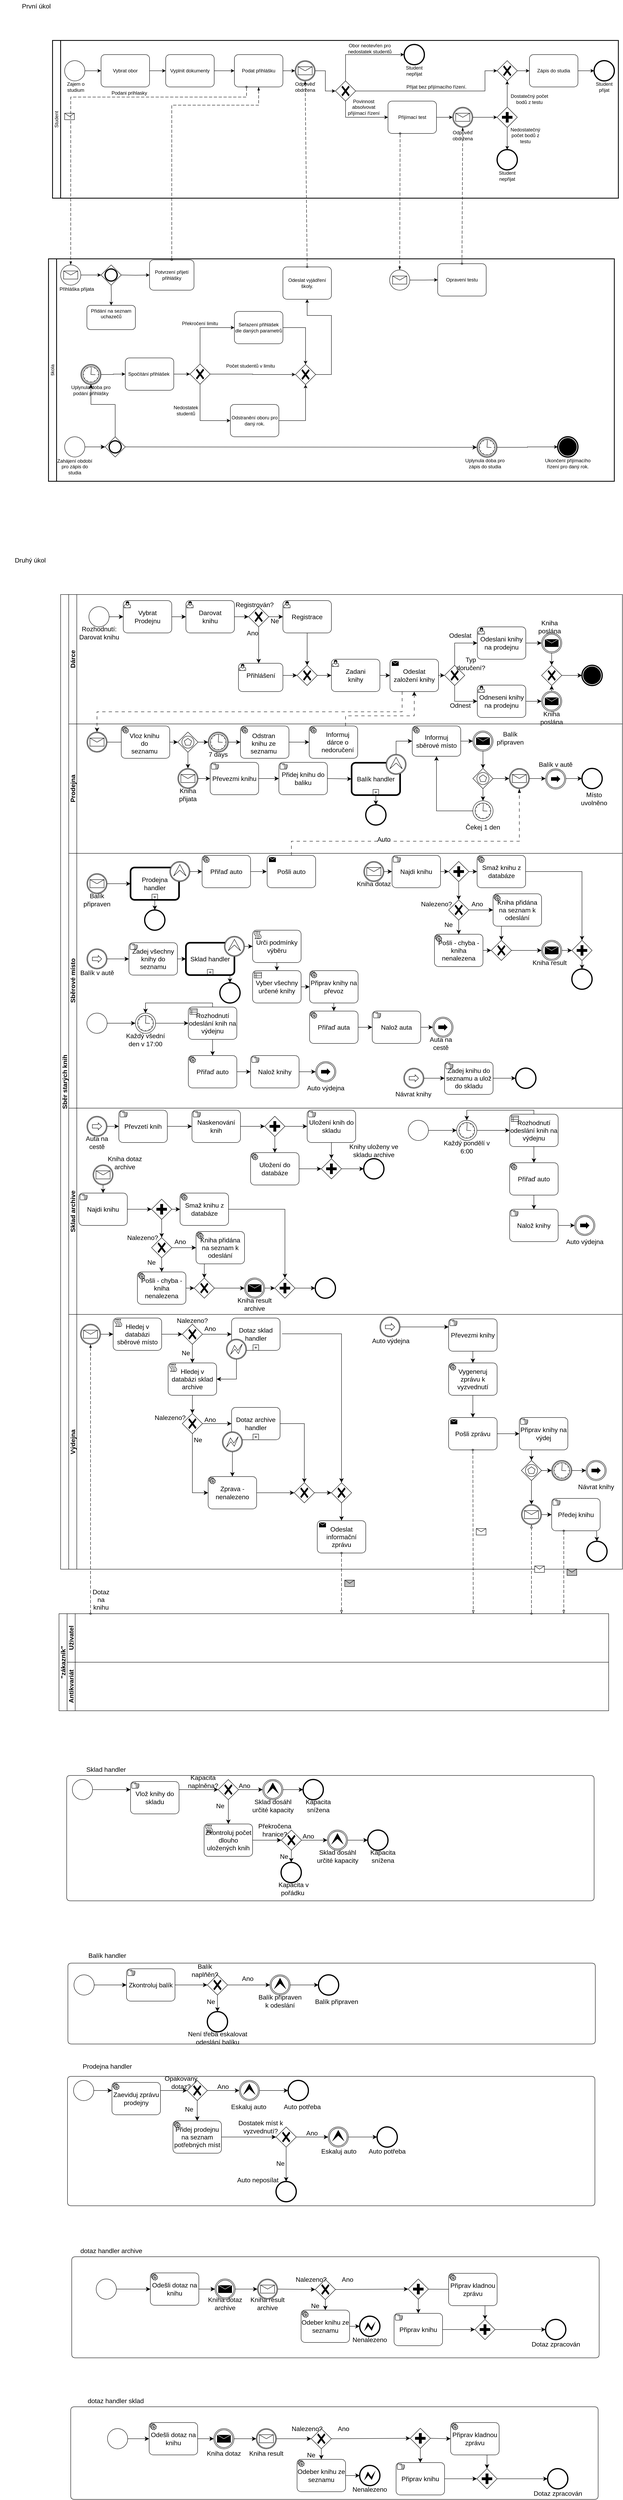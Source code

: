 <mxfile version="21.2.3" type="github">
  <diagram name="Stránka-1" id="GkniLpcTyyBhh2dXb4qm">
    <mxGraphModel dx="1500" dy="774" grid="1" gridSize="10" guides="1" tooltips="1" connect="1" arrows="1" fold="1" page="1" pageScale="1" pageWidth="827" pageHeight="1169" math="0" shadow="0">
      <root>
        <mxCell id="0" />
        <mxCell id="1" parent="0" />
        <mxCell id="MccWKOCTFyIUFW1AII4p-27" value="Sběr starých knih" style="swimlane;html=1;childLayout=stackLayout;resizeParent=1;resizeParentMax=0;horizontal=0;startSize=20;horizontalStack=0;whiteSpace=wrap;fontSize=16;movable=1;resizable=1;rotatable=1;deletable=1;editable=1;locked=0;connectable=1;" parent="1" vertex="1">
          <mxGeometry x="210" y="1500" width="1390" height="2410" as="geometry" />
        </mxCell>
        <mxCell id="MccWKOCTFyIUFW1AII4p-28" value="Dárce" style="swimlane;html=1;startSize=20;horizontal=0;fontSize=16;movable=1;resizable=1;rotatable=1;deletable=1;editable=1;locked=0;connectable=1;" parent="MccWKOCTFyIUFW1AII4p-27" vertex="1">
          <mxGeometry x="20" width="1370" height="320" as="geometry" />
        </mxCell>
        <mxCell id="w31nyc2JvTi2jJCD2eye-229" style="edgeStyle=none;curved=1;rounded=0;orthogonalLoop=1;jettySize=auto;html=1;exitX=1;exitY=0.5;exitDx=0;exitDy=0;exitPerimeter=0;entryX=0;entryY=0.5;entryDx=0;entryDy=0;entryPerimeter=0;fontSize=12;startSize=8;endSize=8;" parent="MccWKOCTFyIUFW1AII4p-28" source="MccWKOCTFyIUFW1AII4p-123" target="w31nyc2JvTi2jJCD2eye-228" edge="1">
          <mxGeometry relative="1" as="geometry" />
        </mxCell>
        <mxCell id="MccWKOCTFyIUFW1AII4p-123" value="" style="points=[[0.25,0,0],[0.5,0,0],[0.75,0,0],[1,0.25,0],[1,0.5,0],[1,0.75,0],[0.75,1,0],[0.5,1,0],[0.25,1,0],[0,0.75,0],[0,0.5,0],[0,0.25,0]];shape=mxgraph.bpmn.task;whiteSpace=wrap;rectStyle=rounded;size=10;html=1;container=1;expand=0;collapsible=0;taskMarker=user;fontSize=16;movable=1;resizable=1;rotatable=1;deletable=1;editable=1;locked=0;connectable=1;" parent="MccWKOCTFyIUFW1AII4p-28" vertex="1">
          <mxGeometry x="650" y="160" width="120" height="80" as="geometry" />
        </mxCell>
        <mxCell id="MccWKOCTFyIUFW1AII4p-121" value="" style="points=[[0.25,0,0],[0.5,0,0],[0.75,0,0],[1,0.25,0],[1,0.5,0],[1,0.75,0],[0.75,1,0],[0.5,1,0],[0.25,1,0],[0,0.75,0],[0,0.5,0],[0,0.25,0]];shape=mxgraph.bpmn.task;whiteSpace=wrap;rectStyle=rounded;size=10;html=1;container=1;expand=0;collapsible=0;taskMarker=user;fontSize=16;movable=1;resizable=1;rotatable=1;deletable=1;editable=1;locked=0;connectable=1;" parent="MccWKOCTFyIUFW1AII4p-28" vertex="1">
          <mxGeometry x="420" y="170" width="110" height="70" as="geometry" />
        </mxCell>
        <mxCell id="MccWKOCTFyIUFW1AII4p-52" value="Přihlášení" style="text;strokeColor=none;fillColor=none;html=1;align=center;verticalAlign=middle;whiteSpace=wrap;rounded=0;fontSize=16;movable=1;resizable=1;rotatable=1;deletable=1;editable=1;locked=0;connectable=1;" parent="MccWKOCTFyIUFW1AII4p-121" vertex="1">
          <mxGeometry x="27.5" y="21.25" width="55" height="17.5" as="geometry" />
        </mxCell>
        <mxCell id="MccWKOCTFyIUFW1AII4p-120" value="" style="points=[[0.25,0,0],[0.5,0,0],[0.75,0,0],[1,0.25,0],[1,0.5,0],[1,0.75,0],[0.75,1,0],[0.5,1,0],[0.25,1,0],[0,0.75,0],[0,0.5,0],[0,0.25,0]];shape=mxgraph.bpmn.task;whiteSpace=wrap;rectStyle=rounded;size=10;html=1;container=1;expand=0;collapsible=0;taskMarker=user;fontSize=16;movable=1;resizable=1;rotatable=1;deletable=1;editable=1;locked=0;connectable=1;" parent="MccWKOCTFyIUFW1AII4p-28" vertex="1">
          <mxGeometry x="530" y="15" width="120" height="80" as="geometry" />
        </mxCell>
        <mxCell id="MccWKOCTFyIUFW1AII4p-118" value="" style="points=[[0.25,0,0],[0.5,0,0],[0.75,0,0],[1,0.25,0],[1,0.5,0],[1,0.75,0],[0.75,1,0],[0.5,1,0],[0.25,1,0],[0,0.75,0],[0,0.5,0],[0,0.25,0]];shape=mxgraph.bpmn.task;whiteSpace=wrap;rectStyle=rounded;size=10;html=1;container=1;expand=0;collapsible=0;taskMarker=user;fontSize=16;movable=1;resizable=1;rotatable=1;deletable=1;editable=1;locked=0;connectable=1;" parent="MccWKOCTFyIUFW1AII4p-28" vertex="1">
          <mxGeometry x="290" y="15" width="120" height="80" as="geometry" />
        </mxCell>
        <mxCell id="MccWKOCTFyIUFW1AII4p-119" style="edgeStyle=none;curved=1;rounded=0;orthogonalLoop=1;jettySize=auto;html=1;entryX=0;entryY=0.5;entryDx=0;entryDy=0;entryPerimeter=0;fontSize=12;startSize=8;endSize=8;movable=1;resizable=1;rotatable=1;deletable=1;editable=1;locked=0;connectable=1;" parent="MccWKOCTFyIUFW1AII4p-28" source="MccWKOCTFyIUFW1AII4p-116" target="MccWKOCTFyIUFW1AII4p-118" edge="1">
          <mxGeometry relative="1" as="geometry" />
        </mxCell>
        <mxCell id="MccWKOCTFyIUFW1AII4p-116" value="" style="points=[[0.25,0,0],[0.5,0,0],[0.75,0,0],[1,0.25,0],[1,0.5,0],[1,0.75,0],[0.75,1,0],[0.5,1,0],[0.25,1,0],[0,0.75,0],[0,0.5,0],[0,0.25,0]];shape=mxgraph.bpmn.task;whiteSpace=wrap;rectStyle=rounded;size=10;html=1;container=1;expand=0;collapsible=0;taskMarker=user;fontSize=16;movable=1;resizable=1;rotatable=1;deletable=1;editable=1;locked=0;connectable=1;" parent="MccWKOCTFyIUFW1AII4p-28" vertex="1">
          <mxGeometry x="135" y="15" width="120" height="80" as="geometry" />
        </mxCell>
        <mxCell id="MccWKOCTFyIUFW1AII4p-35" value="" style="edgeStyle=none;curved=1;rounded=0;orthogonalLoop=1;jettySize=auto;html=1;fontSize=12;startSize=8;endSize=8;movable=1;resizable=1;rotatable=1;deletable=1;editable=1;locked=0;connectable=1;" parent="MccWKOCTFyIUFW1AII4p-28" source="MccWKOCTFyIUFW1AII4p-32" edge="1">
          <mxGeometry relative="1" as="geometry">
            <mxPoint x="135" y="55" as="targetPoint" />
          </mxGeometry>
        </mxCell>
        <mxCell id="MccWKOCTFyIUFW1AII4p-32" value="" style="points=[[0.145,0.145,0],[0.5,0,0],[0.855,0.145,0],[1,0.5,0],[0.855,0.855,0],[0.5,1,0],[0.145,0.855,0],[0,0.5,0]];shape=mxgraph.bpmn.event;html=1;verticalLabelPosition=bottom;labelBackgroundColor=#ffffff;verticalAlign=top;align=center;perimeter=ellipsePerimeter;outlineConnect=0;aspect=fixed;outline=standard;symbol=general;fontSize=16;movable=1;resizable=1;rotatable=1;deletable=1;editable=1;locked=0;connectable=1;" parent="MccWKOCTFyIUFW1AII4p-28" vertex="1">
          <mxGeometry x="50" y="30" width="50" height="50" as="geometry" />
        </mxCell>
        <mxCell id="MccWKOCTFyIUFW1AII4p-33" value="Rozhodnutí:&lt;br&gt;Darovat knihu" style="text;html=1;align=center;verticalAlign=middle;resizable=1;points=[];autosize=1;strokeColor=none;fillColor=none;fontSize=16;movable=1;rotatable=1;deletable=1;editable=1;locked=0;connectable=1;" parent="MccWKOCTFyIUFW1AII4p-28" vertex="1">
          <mxGeometry x="15" y="70" width="120" height="50" as="geometry" />
        </mxCell>
        <mxCell id="MccWKOCTFyIUFW1AII4p-36" value="Vybrat Prodejnu" style="text;html=1;strokeColor=none;fillColor=none;align=center;verticalAlign=middle;whiteSpace=wrap;rounded=0;fontSize=16;movable=1;resizable=1;rotatable=1;deletable=1;editable=1;locked=0;connectable=1;" parent="MccWKOCTFyIUFW1AII4p-28" vertex="1">
          <mxGeometry x="165" y="40" width="60" height="30" as="geometry" />
        </mxCell>
        <mxCell id="MccWKOCTFyIUFW1AII4p-48" value="" style="edgeStyle=none;curved=1;rounded=0;orthogonalLoop=1;jettySize=auto;html=1;fontSize=12;startSize=8;endSize=8;movable=1;resizable=1;rotatable=1;deletable=1;editable=1;locked=0;connectable=1;" parent="MccWKOCTFyIUFW1AII4p-28" source="MccWKOCTFyIUFW1AII4p-41" edge="1">
          <mxGeometry relative="1" as="geometry">
            <mxPoint x="530" y="55" as="targetPoint" />
          </mxGeometry>
        </mxCell>
        <mxCell id="MccWKOCTFyIUFW1AII4p-51" value="" style="edgeStyle=none;curved=1;rounded=0;orthogonalLoop=1;jettySize=auto;html=1;fontSize=12;startSize=8;endSize=8;movable=1;resizable=1;rotatable=1;deletable=1;editable=1;locked=0;connectable=1;" parent="MccWKOCTFyIUFW1AII4p-28" source="MccWKOCTFyIUFW1AII4p-41" edge="1">
          <mxGeometry relative="1" as="geometry">
            <mxPoint x="470" y="170" as="targetPoint" />
          </mxGeometry>
        </mxCell>
        <mxCell id="MccWKOCTFyIUFW1AII4p-41" value="" style="points=[[0.25,0.25,0],[0.5,0,0],[0.75,0.25,0],[1,0.5,0],[0.75,0.75,0],[0.5,1,0],[0.25,0.75,0],[0,0.5,0]];shape=mxgraph.bpmn.gateway2;html=1;verticalLabelPosition=bottom;labelBackgroundColor=#ffffff;verticalAlign=top;align=center;perimeter=rhombusPerimeter;outlineConnect=0;outline=none;symbol=none;gwType=exclusive;fontSize=16;movable=1;resizable=1;rotatable=1;deletable=1;editable=1;locked=0;connectable=1;" parent="MccWKOCTFyIUFW1AII4p-28" vertex="1">
          <mxGeometry x="445" y="30" width="50" height="50" as="geometry" />
        </mxCell>
        <mxCell id="MccWKOCTFyIUFW1AII4p-59" style="edgeStyle=none;curved=1;rounded=0;orthogonalLoop=1;jettySize=auto;html=1;entryX=0.5;entryY=0;entryDx=0;entryDy=0;entryPerimeter=0;fontSize=12;startSize=8;endSize=8;exitX=0.5;exitY=1;exitDx=0;exitDy=0;exitPerimeter=0;movable=1;resizable=1;rotatable=1;deletable=1;editable=1;locked=0;connectable=1;" parent="MccWKOCTFyIUFW1AII4p-28" source="MccWKOCTFyIUFW1AII4p-120" target="MccWKOCTFyIUFW1AII4p-57" edge="1">
          <mxGeometry relative="1" as="geometry">
            <mxPoint x="580" y="110" as="sourcePoint" />
          </mxGeometry>
        </mxCell>
        <mxCell id="MccWKOCTFyIUFW1AII4p-49" value="Registrace" style="text;strokeColor=none;fillColor=none;html=1;align=center;verticalAlign=middle;whiteSpace=wrap;rounded=0;fontSize=16;movable=1;resizable=1;rotatable=1;deletable=1;editable=1;locked=0;connectable=1;" parent="MccWKOCTFyIUFW1AII4p-28" vertex="1">
          <mxGeometry x="560" y="40" width="60" height="30" as="geometry" />
        </mxCell>
        <mxCell id="MccWKOCTFyIUFW1AII4p-58" style="edgeStyle=none;curved=1;rounded=0;orthogonalLoop=1;jettySize=auto;html=1;entryX=0;entryY=0.5;entryDx=0;entryDy=0;entryPerimeter=0;fontSize=12;startSize=8;endSize=8;movable=1;resizable=1;rotatable=1;deletable=1;editable=1;locked=0;connectable=1;" parent="MccWKOCTFyIUFW1AII4p-28" target="MccWKOCTFyIUFW1AII4p-57" edge="1">
          <mxGeometry relative="1" as="geometry">
            <mxPoint x="530" y="200" as="sourcePoint" />
          </mxGeometry>
        </mxCell>
        <mxCell id="MccWKOCTFyIUFW1AII4p-56" style="edgeStyle=none;curved=1;rounded=0;orthogonalLoop=1;jettySize=auto;html=1;entryX=0;entryY=0.5;entryDx=0;entryDy=0;entryPerimeter=0;fontSize=12;startSize=8;endSize=8;movable=1;resizable=1;rotatable=1;deletable=1;editable=1;locked=0;connectable=1;" parent="MccWKOCTFyIUFW1AII4p-28" target="MccWKOCTFyIUFW1AII4p-41" edge="1">
          <mxGeometry relative="1" as="geometry">
            <mxPoint x="410" y="55" as="sourcePoint" />
          </mxGeometry>
        </mxCell>
        <mxCell id="MccWKOCTFyIUFW1AII4p-55" value="Darovat knihu" style="text;strokeColor=none;fillColor=none;html=1;align=center;verticalAlign=middle;whiteSpace=wrap;rounded=0;fontSize=16;movable=1;resizable=1;rotatable=1;deletable=1;editable=1;locked=0;connectable=1;" parent="MccWKOCTFyIUFW1AII4p-28" vertex="1">
          <mxGeometry x="320" y="40" width="60" height="30" as="geometry" />
        </mxCell>
        <mxCell id="MccWKOCTFyIUFW1AII4p-63" value="" style="edgeStyle=none;curved=1;rounded=0;orthogonalLoop=1;jettySize=auto;html=1;fontSize=12;startSize=8;endSize=8;entryX=0;entryY=0.5;entryDx=0;entryDy=0;entryPerimeter=0;movable=1;resizable=1;rotatable=1;deletable=1;editable=1;locked=0;connectable=1;" parent="MccWKOCTFyIUFW1AII4p-28" source="MccWKOCTFyIUFW1AII4p-57" edge="1">
          <mxGeometry relative="1" as="geometry">
            <mxPoint x="650" y="200" as="targetPoint" />
          </mxGeometry>
        </mxCell>
        <mxCell id="MccWKOCTFyIUFW1AII4p-57" value="" style="points=[[0.25,0.25,0],[0.5,0,0],[0.75,0.25,0],[1,0.5,0],[0.75,0.75,0],[0.5,1,0],[0.25,0.75,0],[0,0.5,0]];shape=mxgraph.bpmn.gateway2;html=1;verticalLabelPosition=bottom;labelBackgroundColor=#ffffff;verticalAlign=top;align=center;perimeter=rhombusPerimeter;outlineConnect=0;outline=none;symbol=none;gwType=exclusive;fontSize=16;movable=1;resizable=1;rotatable=1;deletable=1;editable=1;locked=0;connectable=1;" parent="MccWKOCTFyIUFW1AII4p-28" vertex="1">
          <mxGeometry x="565" y="175" width="50" height="50" as="geometry" />
        </mxCell>
        <mxCell id="MccWKOCTFyIUFW1AII4p-64" value="Zadani knihy&lt;br&gt;" style="text;strokeColor=none;fillColor=none;html=1;align=center;verticalAlign=middle;whiteSpace=wrap;rounded=0;fontSize=16;movable=1;resizable=1;rotatable=1;deletable=1;editable=1;locked=0;connectable=1;" parent="MccWKOCTFyIUFW1AII4p-28" vertex="1">
          <mxGeometry x="680" y="185" width="60" height="30" as="geometry" />
        </mxCell>
        <mxCell id="MccWKOCTFyIUFW1AII4p-70" value="" style="points=[[0.145,0.145,0],[0.5,0,0],[0.855,0.145,0],[1,0.5,0],[0.855,0.855,0],[0.5,1,0],[0.145,0.855,0],[0,0.5,0]];shape=mxgraph.bpmn.event;html=1;verticalLabelPosition=bottom;labelBackgroundColor=#ffffff;verticalAlign=top;align=center;perimeter=ellipsePerimeter;outlineConnect=0;aspect=fixed;outline=end;symbol=terminate;fontSize=16;movable=1;resizable=1;rotatable=1;deletable=1;editable=1;locked=0;connectable=1;" parent="MccWKOCTFyIUFW1AII4p-28" vertex="1">
          <mxGeometry x="1270" y="175" width="50" height="50" as="geometry" />
        </mxCell>
        <mxCell id="MccWKOCTFyIUFW1AII4p-176" style="edgeStyle=elbowEdgeStyle;rounded=0;orthogonalLoop=1;jettySize=auto;html=1;entryX=0;entryY=0.5;entryDx=0;entryDy=0;entryPerimeter=0;fontSize=12;startSize=8;endSize=8;exitX=0.5;exitY=0;exitDx=0;exitDy=0;exitPerimeter=0;movable=1;resizable=1;rotatable=1;deletable=1;editable=1;locked=0;connectable=1;" parent="MccWKOCTFyIUFW1AII4p-28" source="MccWKOCTFyIUFW1AII4p-124" edge="1">
          <mxGeometry relative="1" as="geometry">
            <mxPoint x="1011" y="120" as="targetPoint" />
            <Array as="points">
              <mxPoint x="955" y="140" />
            </Array>
          </mxGeometry>
        </mxCell>
        <mxCell id="MccWKOCTFyIUFW1AII4p-124" value="" style="points=[[0.25,0.25,0],[0.5,0,0],[0.75,0.25,0],[1,0.5,0],[0.75,0.75,0],[0.5,1,0],[0.25,0.75,0],[0,0.5,0]];shape=mxgraph.bpmn.gateway2;html=1;verticalLabelPosition=bottom;labelBackgroundColor=#ffffff;verticalAlign=top;align=center;perimeter=rhombusPerimeter;outlineConnect=0;outline=none;symbol=none;gwType=exclusive;fontSize=16;movable=1;resizable=1;rotatable=1;deletable=1;editable=1;locked=0;connectable=1;" parent="MccWKOCTFyIUFW1AII4p-28" vertex="1">
          <mxGeometry x="930" y="175" width="50" height="50" as="geometry" />
        </mxCell>
        <mxCell id="MccWKOCTFyIUFW1AII4p-180" style="edgeStyle=none;curved=1;rounded=0;orthogonalLoop=1;jettySize=auto;html=1;exitX=1;exitY=0.5;exitDx=0;exitDy=0;exitPerimeter=0;entryX=0;entryY=0.5;entryDx=0;entryDy=0;entryPerimeter=0;fontSize=12;startSize=8;endSize=8;movable=1;resizable=1;rotatable=1;deletable=1;editable=1;locked=0;connectable=1;" parent="MccWKOCTFyIUFW1AII4p-28" source="MccWKOCTFyIUFW1AII4p-177" target="MccWKOCTFyIUFW1AII4p-70" edge="1">
          <mxGeometry relative="1" as="geometry" />
        </mxCell>
        <mxCell id="MccWKOCTFyIUFW1AII4p-177" value="" style="points=[[0.25,0.25,0],[0.5,0,0],[0.75,0.25,0],[1,0.5,0],[0.75,0.75,0],[0.5,1,0],[0.25,0.75,0],[0,0.5,0]];shape=mxgraph.bpmn.gateway2;html=1;verticalLabelPosition=bottom;labelBackgroundColor=#ffffff;verticalAlign=top;align=center;perimeter=rhombusPerimeter;outlineConnect=0;outline=none;symbol=none;gwType=exclusive;fontSize=16;movable=1;resizable=1;rotatable=1;deletable=1;editable=1;locked=0;connectable=1;" parent="MccWKOCTFyIUFW1AII4p-28" vertex="1">
          <mxGeometry x="1170" y="175" width="50" height="50" as="geometry" />
        </mxCell>
        <mxCell id="MccWKOCTFyIUFW1AII4p-256" style="edgeStyle=none;curved=1;rounded=0;orthogonalLoop=1;jettySize=auto;html=1;exitX=1;exitY=0.5;exitDx=0;exitDy=0;exitPerimeter=0;entryX=0;entryY=0.5;entryDx=0;entryDy=0;entryPerimeter=0;fontSize=12;startSize=8;endSize=8;movable=1;resizable=1;rotatable=1;deletable=1;editable=1;locked=0;connectable=1;" parent="MccWKOCTFyIUFW1AII4p-28" target="MccWKOCTFyIUFW1AII4p-255" edge="1">
          <mxGeometry relative="1" as="geometry">
            <mxPoint x="1131" y="120" as="sourcePoint" />
          </mxGeometry>
        </mxCell>
        <mxCell id="MccWKOCTFyIUFW1AII4p-187" value="Odeslat" style="text;strokeColor=none;fillColor=none;html=1;align=center;verticalAlign=middle;whiteSpace=wrap;rounded=0;fontSize=16;movable=1;resizable=1;rotatable=1;deletable=1;editable=1;locked=0;connectable=1;" parent="MccWKOCTFyIUFW1AII4p-28" vertex="1">
          <mxGeometry x="939" y="86" width="60" height="30" as="geometry" />
        </mxCell>
        <mxCell id="MccWKOCTFyIUFW1AII4p-250" value="Typ doručení?" style="text;strokeColor=none;fillColor=none;html=1;align=center;verticalAlign=middle;whiteSpace=wrap;rounded=0;fontSize=16;movable=1;resizable=1;rotatable=1;deletable=1;editable=1;locked=0;connectable=1;" parent="MccWKOCTFyIUFW1AII4p-28" vertex="1">
          <mxGeometry x="965" y="156" width="60" height="30" as="geometry" />
        </mxCell>
        <mxCell id="MccWKOCTFyIUFW1AII4p-252" value="Registrován?" style="text;strokeColor=none;fillColor=none;html=1;align=center;verticalAlign=middle;whiteSpace=wrap;rounded=0;fontSize=16;movable=1;resizable=1;rotatable=1;deletable=1;editable=1;locked=0;connectable=1;" parent="MccWKOCTFyIUFW1AII4p-28" vertex="1">
          <mxGeometry x="430" y="10" width="60" height="30" as="geometry" />
        </mxCell>
        <mxCell id="MccWKOCTFyIUFW1AII4p-253" value="Ne" style="text;strokeColor=none;fillColor=none;html=1;align=center;verticalAlign=middle;whiteSpace=wrap;rounded=0;fontSize=16;movable=1;resizable=1;rotatable=1;deletable=1;editable=1;locked=0;connectable=1;" parent="MccWKOCTFyIUFW1AII4p-28" vertex="1">
          <mxGeometry x="480" y="50" width="60" height="30" as="geometry" />
        </mxCell>
        <mxCell id="MccWKOCTFyIUFW1AII4p-254" value="Ano" style="text;strokeColor=none;fillColor=none;html=1;align=center;verticalAlign=middle;whiteSpace=wrap;rounded=0;fontSize=16;movable=1;resizable=1;rotatable=1;deletable=1;editable=1;locked=0;connectable=1;" parent="MccWKOCTFyIUFW1AII4p-28" vertex="1">
          <mxGeometry x="425" y="80" width="60" height="30" as="geometry" />
        </mxCell>
        <mxCell id="MccWKOCTFyIUFW1AII4p-257" style="edgeStyle=none;curved=1;rounded=0;orthogonalLoop=1;jettySize=auto;html=1;exitX=0.5;exitY=1;exitDx=0;exitDy=0;exitPerimeter=0;entryX=0.5;entryY=0;entryDx=0;entryDy=0;entryPerimeter=0;fontSize=12;startSize=8;endSize=8;movable=1;resizable=1;rotatable=1;deletable=1;editable=1;locked=0;connectable=1;" parent="MccWKOCTFyIUFW1AII4p-28" source="MccWKOCTFyIUFW1AII4p-255" target="MccWKOCTFyIUFW1AII4p-177" edge="1">
          <mxGeometry relative="1" as="geometry" />
        </mxCell>
        <mxCell id="MccWKOCTFyIUFW1AII4p-255" value="" style="points=[[0.145,0.145,0],[0.5,0,0],[0.855,0.145,0],[1,0.5,0],[0.855,0.855,0],[0.5,1,0],[0.145,0.855,0],[0,0.5,0]];shape=mxgraph.bpmn.event;html=1;verticalLabelPosition=bottom;labelBackgroundColor=#ffffff;verticalAlign=top;align=center;perimeter=ellipsePerimeter;outlineConnect=0;aspect=fixed;outline=throwing;symbol=message;fontSize=16;movable=1;resizable=1;rotatable=1;deletable=1;editable=1;locked=0;connectable=1;" parent="MccWKOCTFyIUFW1AII4p-28" vertex="1">
          <mxGeometry x="1170" y="95" width="50" height="50" as="geometry" />
        </mxCell>
        <mxCell id="MccWKOCTFyIUFW1AII4p-260" style="edgeStyle=none;curved=1;rounded=0;orthogonalLoop=1;jettySize=auto;html=1;exitX=0.5;exitY=0;exitDx=0;exitDy=0;exitPerimeter=0;entryX=0.5;entryY=1;entryDx=0;entryDy=0;entryPerimeter=0;fontSize=12;startSize=8;endSize=8;movable=1;resizable=1;rotatable=1;deletable=1;editable=1;locked=0;connectable=1;" parent="MccWKOCTFyIUFW1AII4p-28" source="MccWKOCTFyIUFW1AII4p-258" target="MccWKOCTFyIUFW1AII4p-177" edge="1">
          <mxGeometry relative="1" as="geometry" />
        </mxCell>
        <mxCell id="MccWKOCTFyIUFW1AII4p-258" value="" style="points=[[0.145,0.145,0],[0.5,0,0],[0.855,0.145,0],[1,0.5,0],[0.855,0.855,0],[0.5,1,0],[0.145,0.855,0],[0,0.5,0]];shape=mxgraph.bpmn.event;html=1;verticalLabelPosition=bottom;labelBackgroundColor=#ffffff;verticalAlign=top;align=center;perimeter=ellipsePerimeter;outlineConnect=0;aspect=fixed;outline=throwing;symbol=message;fontSize=16;movable=1;resizable=1;rotatable=1;deletable=1;editable=1;locked=0;connectable=1;" parent="MccWKOCTFyIUFW1AII4p-28" vertex="1">
          <mxGeometry x="1170" y="239" width="50" height="50" as="geometry" />
        </mxCell>
        <mxCell id="MccWKOCTFyIUFW1AII4p-125" style="edgeStyle=elbowEdgeStyle;rounded=0;orthogonalLoop=1;jettySize=auto;html=1;entryX=0;entryY=0.5;entryDx=0;entryDy=0;entryPerimeter=0;fontSize=12;startSize=8;endSize=8;elbow=vertical;exitX=0.5;exitY=1;exitDx=0;exitDy=0;exitPerimeter=0;movable=1;resizable=1;rotatable=1;deletable=1;editable=1;locked=0;connectable=1;" parent="MccWKOCTFyIUFW1AII4p-28" source="MccWKOCTFyIUFW1AII4p-124" edge="1">
          <mxGeometry relative="1" as="geometry">
            <mxPoint x="860" y="249" as="sourcePoint" />
            <mxPoint x="1011" y="264" as="targetPoint" />
            <Array as="points">
              <mxPoint x="930" y="264" />
            </Array>
          </mxGeometry>
        </mxCell>
        <mxCell id="MccWKOCTFyIUFW1AII4p-259" style="edgeStyle=none;curved=1;rounded=0;orthogonalLoop=1;jettySize=auto;html=1;exitX=1;exitY=0.5;exitDx=0;exitDy=0;exitPerimeter=0;entryX=0;entryY=0.5;entryDx=0;entryDy=0;entryPerimeter=0;fontSize=12;startSize=8;endSize=8;movable=1;resizable=1;rotatable=1;deletable=1;editable=1;locked=0;connectable=1;" parent="MccWKOCTFyIUFW1AII4p-28" target="MccWKOCTFyIUFW1AII4p-258" edge="1">
          <mxGeometry relative="1" as="geometry">
            <mxPoint x="1131" y="264" as="sourcePoint" />
          </mxGeometry>
        </mxCell>
        <mxCell id="MccWKOCTFyIUFW1AII4p-249" value="Odnest" style="text;strokeColor=none;fillColor=none;html=1;align=center;verticalAlign=middle;whiteSpace=wrap;rounded=0;fontSize=16;movable=1;resizable=1;rotatable=1;deletable=1;editable=1;locked=0;connectable=1;" parent="MccWKOCTFyIUFW1AII4p-28" vertex="1">
          <mxGeometry x="939" y="259" width="60" height="30" as="geometry" />
        </mxCell>
        <mxCell id="MccWKOCTFyIUFW1AII4p-261" value="Kniha poslána" style="text;strokeColor=none;fillColor=none;html=1;align=center;verticalAlign=middle;whiteSpace=wrap;rounded=0;fontSize=16;movable=1;resizable=1;rotatable=1;deletable=1;editable=1;locked=0;connectable=1;" parent="MccWKOCTFyIUFW1AII4p-28" vertex="1">
          <mxGeometry x="1160" y="65" width="60" height="30" as="geometry" />
        </mxCell>
        <mxCell id="MccWKOCTFyIUFW1AII4p-334" value="Kniha poslána" style="text;strokeColor=none;fillColor=none;html=1;align=center;verticalAlign=middle;whiteSpace=wrap;rounded=0;fontSize=16;movable=1;resizable=1;rotatable=1;deletable=1;editable=1;locked=0;connectable=1;" parent="MccWKOCTFyIUFW1AII4p-28" vertex="1">
          <mxGeometry x="1165" y="290" width="60" height="30" as="geometry" />
        </mxCell>
        <mxCell id="MccWKOCTFyIUFW1AII4p-655" value="Odeslani knihy na prodejnu" style="points=[[0.25,0,0],[0.5,0,0],[0.75,0,0],[1,0.25,0],[1,0.5,0],[1,0.75,0],[0.75,1,0],[0.5,1,0],[0.25,1,0],[0,0.75,0],[0,0.5,0],[0,0.25,0]];shape=mxgraph.bpmn.task;whiteSpace=wrap;rectStyle=rounded;size=10;html=1;container=1;expand=0;collapsible=0;taskMarker=user;fontSize=16;movable=1;resizable=1;rotatable=1;deletable=1;editable=1;locked=0;connectable=1;" parent="MccWKOCTFyIUFW1AII4p-28" vertex="1">
          <mxGeometry x="1011" y="80" width="120" height="80" as="geometry" />
        </mxCell>
        <mxCell id="MccWKOCTFyIUFW1AII4p-656" value="Odneseni knihy na prodejnu" style="points=[[0.25,0,0],[0.5,0,0],[0.75,0,0],[1,0.25,0],[1,0.5,0],[1,0.75,0],[0.75,1,0],[0.5,1,0],[0.25,1,0],[0,0.75,0],[0,0.5,0],[0,0.25,0]];shape=mxgraph.bpmn.task;whiteSpace=wrap;rectStyle=rounded;size=10;html=1;container=1;expand=0;collapsible=0;taskMarker=user;fontSize=16;movable=1;resizable=1;rotatable=1;deletable=1;editable=1;locked=0;connectable=1;" parent="MccWKOCTFyIUFW1AII4p-28" vertex="1">
          <mxGeometry x="1011" y="224" width="120" height="80" as="geometry" />
        </mxCell>
        <mxCell id="w31nyc2JvTi2jJCD2eye-230" style="edgeStyle=none;curved=1;rounded=0;orthogonalLoop=1;jettySize=auto;html=1;exitX=1;exitY=0.5;exitDx=0;exitDy=0;exitPerimeter=0;entryX=0;entryY=0.5;entryDx=0;entryDy=0;entryPerimeter=0;fontSize=12;startSize=8;endSize=8;" parent="MccWKOCTFyIUFW1AII4p-28" source="w31nyc2JvTi2jJCD2eye-228" target="MccWKOCTFyIUFW1AII4p-124" edge="1">
          <mxGeometry relative="1" as="geometry" />
        </mxCell>
        <mxCell id="w31nyc2JvTi2jJCD2eye-228" value="Odeslat založení knihy" style="points=[[0.25,0,0],[0.5,0,0],[0.75,0,0],[1,0.25,0],[1,0.5,0],[1,0.75,0],[0.75,1,0],[0.5,1,0],[0.25,1,0],[0,0.75,0],[0,0.5,0],[0,0.25,0]];shape=mxgraph.bpmn.task;whiteSpace=wrap;rectStyle=rounded;size=10;html=1;container=1;expand=0;collapsible=0;taskMarker=send;fontSize=16;" parent="MccWKOCTFyIUFW1AII4p-28" vertex="1">
          <mxGeometry x="795" y="160" width="120" height="80" as="geometry" />
        </mxCell>
        <mxCell id="MccWKOCTFyIUFW1AII4p-29" value="Prodejna" style="swimlane;html=1;startSize=20;horizontal=0;fontSize=16;movable=1;resizable=1;rotatable=1;deletable=1;editable=1;locked=0;connectable=1;" parent="MccWKOCTFyIUFW1AII4p-27" vertex="1">
          <mxGeometry x="20" y="320" width="1370" height="320" as="geometry" />
        </mxCell>
        <mxCell id="w31nyc2JvTi2jJCD2eye-30" style="edgeStyle=none;curved=1;rounded=0;orthogonalLoop=1;jettySize=auto;html=1;exitX=0.5;exitY=1;exitDx=0;exitDy=0;exitPerimeter=0;entryX=0.5;entryY=0;entryDx=0;entryDy=0;entryPerimeter=0;fontSize=12;startSize=8;endSize=8;" parent="MccWKOCTFyIUFW1AII4p-29" source="w31nyc2JvTi2jJCD2eye-12" target="w31nyc2JvTi2jJCD2eye-29" edge="1">
          <mxGeometry relative="1" as="geometry" />
        </mxCell>
        <mxCell id="w31nyc2JvTi2jJCD2eye-12" value="Balík handler" style="points=[[0.25,0,0],[0.5,0,0],[0.75,0,0],[1,0.25,0],[1,0.5,0],[1,0.75,0],[0.75,1,0],[0.5,1,0],[0.25,1,0],[0,0.75,0],[0,0.5,0],[0,0.25,0]];shape=mxgraph.bpmn.task;whiteSpace=wrap;rectStyle=rounded;size=10;html=1;container=1;expand=0;collapsible=0;bpmnShapeType=call;isLoopSub=1;fontSize=16;" parent="MccWKOCTFyIUFW1AII4p-29" vertex="1">
          <mxGeometry x="700" y="96" width="120" height="80" as="geometry" />
        </mxCell>
        <mxCell id="MccWKOCTFyIUFW1AII4p-85" value="" style="edgeStyle=none;curved=1;rounded=0;orthogonalLoop=1;jettySize=auto;html=1;fontSize=12;startSize=8;endSize=8;movable=1;resizable=1;rotatable=1;deletable=1;editable=1;locked=0;connectable=1;" parent="MccWKOCTFyIUFW1AII4p-29" source="MccWKOCTFyIUFW1AII4p-72" edge="1">
          <mxGeometry relative="1" as="geometry">
            <mxPoint x="200" y="45" as="targetPoint" />
          </mxGeometry>
        </mxCell>
        <mxCell id="MccWKOCTFyIUFW1AII4p-72" value="" style="points=[[0.145,0.145,0],[0.5,0,0],[0.855,0.145,0],[1,0.5,0],[0.855,0.855,0],[0.5,1,0],[0.145,0.855,0],[0,0.5,0]];shape=mxgraph.bpmn.event;html=1;verticalLabelPosition=bottom;labelBackgroundColor=#ffffff;verticalAlign=top;align=center;perimeter=ellipsePerimeter;outlineConnect=0;aspect=fixed;outline=catching;symbol=message;fontSize=16;movable=1;resizable=1;rotatable=1;deletable=1;editable=1;locked=0;connectable=1;" parent="MccWKOCTFyIUFW1AII4p-29" vertex="1">
          <mxGeometry x="45" y="20" width="50" height="50" as="geometry" />
        </mxCell>
        <mxCell id="MccWKOCTFyIUFW1AII4p-95" style="edgeStyle=none;curved=1;rounded=0;orthogonalLoop=1;jettySize=auto;html=1;entryX=0;entryY=0.5;entryDx=0;entryDy=0;entryPerimeter=0;fontSize=12;startSize=8;endSize=8;movable=1;resizable=1;rotatable=1;deletable=1;editable=1;locked=0;connectable=1;" parent="MccWKOCTFyIUFW1AII4p-29" source="MccWKOCTFyIUFW1AII4p-90" target="MccWKOCTFyIUFW1AII4p-94" edge="1">
          <mxGeometry relative="1" as="geometry" />
        </mxCell>
        <mxCell id="MccWKOCTFyIUFW1AII4p-90" value="" style="points=[[0.25,0,0],[0.5,0,0],[0.75,0,0],[1,0.25,0],[1,0.5,0],[1,0.75,0],[0.75,1,0],[0.5,1,0],[0.25,1,0],[0,0.75,0],[0,0.5,0],[0,0.25,0]];shape=mxgraph.bpmn.task;whiteSpace=wrap;rectStyle=rounded;size=10;html=1;container=1;expand=0;collapsible=0;taskMarker=service;fontSize=16;movable=1;resizable=1;rotatable=1;deletable=1;editable=1;locked=0;connectable=1;" parent="MccWKOCTFyIUFW1AII4p-29" vertex="1">
          <mxGeometry x="130" y="5" width="120" height="80" as="geometry" />
        </mxCell>
        <mxCell id="MccWKOCTFyIUFW1AII4p-91" value="Vloz knihu do seznamu" style="text;strokeColor=none;fillColor=none;html=1;align=center;verticalAlign=middle;whiteSpace=wrap;rounded=0;fontSize=16;movable=1;resizable=1;rotatable=1;deletable=1;editable=1;locked=0;connectable=1;" parent="MccWKOCTFyIUFW1AII4p-90" vertex="1">
          <mxGeometry x="15" y="30" width="85" height="25" as="geometry" />
        </mxCell>
        <mxCell id="MccWKOCTFyIUFW1AII4p-97" style="edgeStyle=none;curved=1;rounded=0;orthogonalLoop=1;jettySize=auto;html=1;exitX=1;exitY=0.5;exitDx=0;exitDy=0;exitPerimeter=0;entryX=0;entryY=0.5;entryDx=0;entryDy=0;entryPerimeter=0;fontSize=12;startSize=8;endSize=8;movable=1;resizable=1;rotatable=1;deletable=1;editable=1;locked=0;connectable=1;" parent="MccWKOCTFyIUFW1AII4p-29" source="MccWKOCTFyIUFW1AII4p-94" target="MccWKOCTFyIUFW1AII4p-96" edge="1">
          <mxGeometry relative="1" as="geometry" />
        </mxCell>
        <mxCell id="MccWKOCTFyIUFW1AII4p-126" style="edgeStyle=none;curved=1;rounded=0;orthogonalLoop=1;jettySize=auto;html=1;exitX=0.5;exitY=1;exitDx=0;exitDy=0;exitPerimeter=0;entryX=0.5;entryY=0;entryDx=0;entryDy=0;entryPerimeter=0;fontSize=12;startSize=8;endSize=8;movable=1;resizable=1;rotatable=1;deletable=1;editable=1;locked=0;connectable=1;" parent="MccWKOCTFyIUFW1AII4p-29" source="MccWKOCTFyIUFW1AII4p-94" target="MccWKOCTFyIUFW1AII4p-115" edge="1">
          <mxGeometry relative="1" as="geometry" />
        </mxCell>
        <mxCell id="MccWKOCTFyIUFW1AII4p-94" value="" style="points=[[0.25,0.25,0],[0.5,0,0],[0.75,0.25,0],[1,0.5,0],[0.75,0.75,0],[0.5,1,0],[0.25,0.75,0],[0,0.5,0]];shape=mxgraph.bpmn.gateway2;html=1;verticalLabelPosition=bottom;labelBackgroundColor=#ffffff;verticalAlign=top;align=center;perimeter=rhombusPerimeter;outlineConnect=0;outline=standard;symbol=multiple;fontSize=16;movable=1;resizable=1;rotatable=1;deletable=1;editable=1;locked=0;connectable=1;" parent="MccWKOCTFyIUFW1AII4p-29" vertex="1">
          <mxGeometry x="270" y="20" width="50" height="50" as="geometry" />
        </mxCell>
        <mxCell id="MccWKOCTFyIUFW1AII4p-102" value="" style="edgeStyle=none;curved=1;rounded=0;orthogonalLoop=1;jettySize=auto;html=1;fontSize=12;startSize=8;endSize=8;entryX=0;entryY=0.5;entryDx=0;entryDy=0;entryPerimeter=0;movable=1;resizable=1;rotatable=1;deletable=1;editable=1;locked=0;connectable=1;" parent="MccWKOCTFyIUFW1AII4p-29" source="MccWKOCTFyIUFW1AII4p-96" target="MccWKOCTFyIUFW1AII4p-103" edge="1">
          <mxGeometry relative="1" as="geometry">
            <mxPoint x="610" y="-55" as="targetPoint" />
          </mxGeometry>
        </mxCell>
        <mxCell id="MccWKOCTFyIUFW1AII4p-96" value="" style="points=[[0.145,0.145,0],[0.5,0,0],[0.855,0.145,0],[1,0.5,0],[0.855,0.855,0],[0.5,1,0],[0.145,0.855,0],[0,0.5,0]];shape=mxgraph.bpmn.event;html=1;verticalLabelPosition=bottom;labelBackgroundColor=#ffffff;verticalAlign=top;align=center;perimeter=ellipsePerimeter;outlineConnect=0;aspect=fixed;outline=catching;symbol=timer;fontSize=16;movable=1;resizable=1;rotatable=1;deletable=1;editable=1;locked=0;connectable=1;" parent="MccWKOCTFyIUFW1AII4p-29" vertex="1">
          <mxGeometry x="345" y="20" width="50" height="50" as="geometry" />
        </mxCell>
        <mxCell id="MccWKOCTFyIUFW1AII4p-98" value="7 days" style="text;strokeColor=none;fillColor=none;html=1;align=center;verticalAlign=middle;whiteSpace=wrap;rounded=0;fontSize=16;movable=1;resizable=1;rotatable=1;deletable=1;editable=1;locked=0;connectable=1;" parent="MccWKOCTFyIUFW1AII4p-29" vertex="1">
          <mxGeometry x="340" y="60" width="60" height="30" as="geometry" />
        </mxCell>
        <mxCell id="MccWKOCTFyIUFW1AII4p-107" value="" style="edgeStyle=none;curved=1;rounded=0;orthogonalLoop=1;jettySize=auto;html=1;fontSize=12;startSize=8;endSize=8;entryX=0;entryY=0.5;entryDx=0;entryDy=0;entryPerimeter=0;movable=1;resizable=1;rotatable=1;deletable=1;editable=1;locked=0;connectable=1;" parent="MccWKOCTFyIUFW1AII4p-29" source="MccWKOCTFyIUFW1AII4p-103" target="MccWKOCTFyIUFW1AII4p-108" edge="1">
          <mxGeometry relative="1" as="geometry">
            <mxPoint x="795" y="-55" as="targetPoint" />
          </mxGeometry>
        </mxCell>
        <mxCell id="MccWKOCTFyIUFW1AII4p-103" value="" style="points=[[0.25,0,0],[0.5,0,0],[0.75,0,0],[1,0.25,0],[1,0.5,0],[1,0.75,0],[0.75,1,0],[0.5,1,0],[0.25,1,0],[0,0.75,0],[0,0.5,0],[0,0.25,0]];shape=mxgraph.bpmn.task;whiteSpace=wrap;rectStyle=rounded;size=10;html=1;container=1;expand=0;collapsible=0;taskMarker=service;fontSize=16;movable=1;resizable=1;rotatable=1;deletable=1;editable=1;locked=0;connectable=1;" parent="MccWKOCTFyIUFW1AII4p-29" vertex="1">
          <mxGeometry x="425" y="5" width="120" height="80" as="geometry" />
        </mxCell>
        <mxCell id="MccWKOCTFyIUFW1AII4p-104" value="Odstran knihu ze seznamu" style="text;strokeColor=none;fillColor=none;html=1;align=center;verticalAlign=middle;whiteSpace=wrap;rounded=0;fontSize=16;movable=1;resizable=1;rotatable=1;deletable=1;editable=1;locked=0;connectable=1;" parent="MccWKOCTFyIUFW1AII4p-103" vertex="1">
          <mxGeometry x="15" y="30" width="85" height="25" as="geometry" />
        </mxCell>
        <mxCell id="MccWKOCTFyIUFW1AII4p-108" value="" style="points=[[0.25,0,0],[0.5,0,0],[0.75,0,0],[1,0.25,0],[1,0.5,0],[1,0.75,0],[0.75,1,0],[0.5,1,0],[0.25,1,0],[0,0.75,0],[0,0.5,0],[0,0.25,0]];shape=mxgraph.bpmn.task;whiteSpace=wrap;rectStyle=rounded;size=10;html=1;container=1;expand=0;collapsible=0;taskMarker=service;fontSize=16;movable=1;resizable=1;rotatable=1;deletable=1;editable=1;locked=0;connectable=1;" parent="MccWKOCTFyIUFW1AII4p-29" vertex="1">
          <mxGeometry x="595" y="5" width="120" height="80" as="geometry" />
        </mxCell>
        <mxCell id="MccWKOCTFyIUFW1AII4p-109" value="Informuj dárce o nedoručení" style="text;strokeColor=none;fillColor=none;html=1;align=center;verticalAlign=middle;whiteSpace=wrap;rounded=0;fontSize=16;movable=1;resizable=1;rotatable=1;deletable=1;editable=1;locked=0;connectable=1;" parent="MccWKOCTFyIUFW1AII4p-108" vertex="1">
          <mxGeometry x="27.5" y="27.5" width="85" height="25" as="geometry" />
        </mxCell>
        <mxCell id="MccWKOCTFyIUFW1AII4p-337" style="edgeStyle=none;curved=1;rounded=0;orthogonalLoop=1;jettySize=auto;html=1;exitX=1;exitY=0.5;exitDx=0;exitDy=0;exitPerimeter=0;entryX=0;entryY=0.5;entryDx=0;entryDy=0;entryPerimeter=0;fontSize=12;startSize=8;endSize=8;movable=1;resizable=1;rotatable=1;deletable=1;editable=1;locked=0;connectable=1;" parent="MccWKOCTFyIUFW1AII4p-29" source="MccWKOCTFyIUFW1AII4p-115" target="MccWKOCTFyIUFW1AII4p-336" edge="1">
          <mxGeometry relative="1" as="geometry" />
        </mxCell>
        <mxCell id="MccWKOCTFyIUFW1AII4p-115" value="" style="points=[[0.145,0.145,0],[0.5,0,0],[0.855,0.145,0],[1,0.5,0],[0.855,0.855,0],[0.5,1,0],[0.145,0.855,0],[0,0.5,0]];shape=mxgraph.bpmn.event;html=1;verticalLabelPosition=bottom;labelBackgroundColor=#ffffff;verticalAlign=top;align=center;perimeter=ellipsePerimeter;outlineConnect=0;aspect=fixed;outline=catching;symbol=message;fontSize=16;movable=1;resizable=1;rotatable=1;deletable=1;editable=1;locked=0;connectable=1;" parent="MccWKOCTFyIUFW1AII4p-29" vertex="1">
          <mxGeometry x="270" y="110" width="50" height="50" as="geometry" />
        </mxCell>
        <mxCell id="MccWKOCTFyIUFW1AII4p-335" value="Kniha přijata" style="text;strokeColor=none;fillColor=none;html=1;align=center;verticalAlign=middle;whiteSpace=wrap;rounded=0;fontSize=16;movable=1;resizable=1;rotatable=1;deletable=1;editable=1;locked=0;connectable=1;" parent="MccWKOCTFyIUFW1AII4p-29" vertex="1">
          <mxGeometry x="265" y="160" width="60" height="30" as="geometry" />
        </mxCell>
        <mxCell id="MccWKOCTFyIUFW1AII4p-341" style="edgeStyle=none;curved=1;rounded=0;orthogonalLoop=1;jettySize=auto;html=1;exitX=1;exitY=0.5;exitDx=0;exitDy=0;exitPerimeter=0;entryX=0;entryY=0.5;entryDx=0;entryDy=0;entryPerimeter=0;fontSize=12;startSize=8;endSize=8;movable=1;resizable=1;rotatable=1;deletable=1;editable=1;locked=0;connectable=1;" parent="MccWKOCTFyIUFW1AII4p-29" source="MccWKOCTFyIUFW1AII4p-336" target="MccWKOCTFyIUFW1AII4p-338" edge="1">
          <mxGeometry relative="1" as="geometry" />
        </mxCell>
        <mxCell id="MccWKOCTFyIUFW1AII4p-336" value="Převezmi knihu" style="points=[[0.25,0,0],[0.5,0,0],[0.75,0,0],[1,0.25,0],[1,0.5,0],[1,0.75,0],[0.75,1,0],[0.5,1,0],[0.25,1,0],[0,0.75,0],[0,0.5,0],[0,0.25,0]];shape=mxgraph.bpmn.task;whiteSpace=wrap;rectStyle=rounded;size=10;html=1;container=1;expand=0;collapsible=0;taskMarker=manual;fontSize=16;movable=1;resizable=1;rotatable=1;deletable=1;editable=1;locked=0;connectable=1;" parent="MccWKOCTFyIUFW1AII4p-29" vertex="1">
          <mxGeometry x="350" y="95" width="120" height="80" as="geometry" />
        </mxCell>
        <mxCell id="MccWKOCTFyIUFW1AII4p-343" style="edgeStyle=none;curved=1;rounded=0;orthogonalLoop=1;jettySize=auto;html=1;exitX=1;exitY=0.5;exitDx=0;exitDy=0;exitPerimeter=0;entryX=0;entryY=0.5;entryDx=0;entryDy=0;entryPerimeter=0;fontSize=12;startSize=8;endSize=8;movable=1;resizable=1;rotatable=1;deletable=1;editable=1;locked=0;connectable=1;" parent="MccWKOCTFyIUFW1AII4p-29" source="MccWKOCTFyIUFW1AII4p-338" target="w31nyc2JvTi2jJCD2eye-12" edge="1">
          <mxGeometry relative="1" as="geometry">
            <mxPoint x="700" y="135" as="targetPoint" />
          </mxGeometry>
        </mxCell>
        <mxCell id="MccWKOCTFyIUFW1AII4p-338" value="Přidej knihu do baliku" style="points=[[0.25,0,0],[0.5,0,0],[0.75,0,0],[1,0.25,0],[1,0.5,0],[1,0.75,0],[0.75,1,0],[0.5,1,0],[0.25,1,0],[0,0.75,0],[0,0.5,0],[0,0.25,0]];shape=mxgraph.bpmn.task;whiteSpace=wrap;rectStyle=rounded;size=10;html=1;container=1;expand=0;collapsible=0;taskMarker=manual;fontSize=16;movable=1;resizable=1;rotatable=1;deletable=1;editable=1;locked=0;connectable=1;" parent="MccWKOCTFyIUFW1AII4p-29" vertex="1">
          <mxGeometry x="520" y="95" width="120" height="80" as="geometry" />
        </mxCell>
        <mxCell id="MccWKOCTFyIUFW1AII4p-352" style="edgeStyle=none;curved=1;rounded=0;orthogonalLoop=1;jettySize=auto;html=1;exitX=1;exitY=0.5;exitDx=0;exitDy=0;exitPerimeter=0;entryX=0;entryY=0.5;entryDx=0;entryDy=0;entryPerimeter=0;fontSize=12;startSize=8;endSize=8;movable=1;resizable=1;rotatable=1;deletable=1;editable=1;locked=0;connectable=1;" parent="MccWKOCTFyIUFW1AII4p-29" source="MccWKOCTFyIUFW1AII4p-348" target="MccWKOCTFyIUFW1AII4p-351" edge="1">
          <mxGeometry relative="1" as="geometry" />
        </mxCell>
        <mxCell id="MccWKOCTFyIUFW1AII4p-348" value="Informuj sběrové místo" style="points=[[0.25,0,0],[0.5,0,0],[0.75,0,0],[1,0.25,0],[1,0.5,0],[1,0.75,0],[0.75,1,0],[0.5,1,0],[0.25,1,0],[0,0.75,0],[0,0.5,0],[0,0.25,0]];shape=mxgraph.bpmn.task;whiteSpace=wrap;rectStyle=rounded;size=10;html=1;container=1;expand=0;collapsible=0;taskMarker=service;fontSize=16;movable=1;resizable=1;rotatable=1;deletable=1;editable=1;locked=0;connectable=1;" parent="MccWKOCTFyIUFW1AII4p-29" vertex="1">
          <mxGeometry x="850" y="5" width="120" height="75" as="geometry" />
        </mxCell>
        <mxCell id="MccWKOCTFyIUFW1AII4p-349" style="edgeStyle=elbowEdgeStyle;rounded=0;orthogonalLoop=1;jettySize=auto;html=1;exitX=0.5;exitY=0;exitDx=0;exitDy=0;exitPerimeter=0;entryX=0;entryY=0.5;entryDx=0;entryDy=0;entryPerimeter=0;fontSize=12;startSize=8;endSize=8;movable=1;resizable=1;rotatable=1;deletable=1;editable=1;locked=0;connectable=1;" parent="MccWKOCTFyIUFW1AII4p-29" source="MccWKOCTFyIUFW1AII4p-350" target="MccWKOCTFyIUFW1AII4p-348" edge="1">
          <mxGeometry relative="1" as="geometry">
            <mxPoint x="834" y="100" as="sourcePoint" />
            <Array as="points">
              <mxPoint x="810" y="60" />
            </Array>
          </mxGeometry>
        </mxCell>
        <mxCell id="MccWKOCTFyIUFW1AII4p-350" value="" style="points=[[0.145,0.145,0],[0.5,0,0],[0.855,0.145,0],[1,0.5,0],[0.855,0.855,0],[0.5,1,0],[0.145,0.855,0],[0,0.5,0]];shape=mxgraph.bpmn.event;html=1;verticalLabelPosition=bottom;labelBackgroundColor=#ffffff;verticalAlign=top;align=center;perimeter=ellipsePerimeter;outlineConnect=0;aspect=fixed;outline=boundInt;symbol=escalation;fontSize=16;movable=1;resizable=1;rotatable=1;deletable=1;editable=1;locked=0;connectable=1;" parent="MccWKOCTFyIUFW1AII4p-29" vertex="1">
          <mxGeometry x="785" y="75" width="50" height="50" as="geometry" />
        </mxCell>
        <mxCell id="MccWKOCTFyIUFW1AII4p-357" style="edgeStyle=none;curved=1;rounded=0;orthogonalLoop=1;jettySize=auto;html=1;exitX=0.5;exitY=1;exitDx=0;exitDy=0;exitPerimeter=0;entryX=0.5;entryY=0;entryDx=0;entryDy=0;entryPerimeter=0;fontSize=12;startSize=8;endSize=8;movable=1;resizable=1;rotatable=1;deletable=1;editable=1;locked=0;connectable=1;" parent="MccWKOCTFyIUFW1AII4p-29" source="MccWKOCTFyIUFW1AII4p-351" target="MccWKOCTFyIUFW1AII4p-355" edge="1">
          <mxGeometry relative="1" as="geometry" />
        </mxCell>
        <mxCell id="MccWKOCTFyIUFW1AII4p-351" value="" style="points=[[0.145,0.145,0],[0.5,0,0],[0.855,0.145,0],[1,0.5,0],[0.855,0.855,0],[0.5,1,0],[0.145,0.855,0],[0,0.5,0]];shape=mxgraph.bpmn.event;html=1;verticalLabelPosition=bottom;labelBackgroundColor=#ffffff;verticalAlign=top;align=center;perimeter=ellipsePerimeter;outlineConnect=0;aspect=fixed;outline=throwing;symbol=message;fontSize=16;movable=1;resizable=1;rotatable=1;deletable=1;editable=1;locked=0;connectable=1;" parent="MccWKOCTFyIUFW1AII4p-29" vertex="1">
          <mxGeometry x="1000" y="17.5" width="50" height="50" as="geometry" />
        </mxCell>
        <mxCell id="MccWKOCTFyIUFW1AII4p-354" value="Balík připraven" style="text;strokeColor=none;fillColor=none;html=1;align=center;verticalAlign=middle;whiteSpace=wrap;rounded=0;fontSize=16;movable=1;resizable=1;rotatable=1;deletable=1;editable=1;locked=0;connectable=1;" parent="MccWKOCTFyIUFW1AII4p-29" vertex="1">
          <mxGeometry x="1060" y="20" width="65" height="30" as="geometry" />
        </mxCell>
        <mxCell id="MccWKOCTFyIUFW1AII4p-359" style="edgeStyle=none;curved=1;rounded=0;orthogonalLoop=1;jettySize=auto;html=1;entryX=0.5;entryY=0;entryDx=0;entryDy=0;entryPerimeter=0;fontSize=12;startSize=8;endSize=8;movable=1;resizable=1;rotatable=1;deletable=1;editable=1;locked=0;connectable=1;" parent="MccWKOCTFyIUFW1AII4p-29" source="MccWKOCTFyIUFW1AII4p-355" target="MccWKOCTFyIUFW1AII4p-358" edge="1">
          <mxGeometry relative="1" as="geometry" />
        </mxCell>
        <mxCell id="MccWKOCTFyIUFW1AII4p-364" style="edgeStyle=none;curved=1;rounded=0;orthogonalLoop=1;jettySize=auto;html=1;entryX=0;entryY=0.5;entryDx=0;entryDy=0;entryPerimeter=0;fontSize=12;startSize=8;endSize=8;exitX=1;exitY=0.5;exitDx=0;exitDy=0;exitPerimeter=0;movable=1;resizable=1;rotatable=1;deletable=1;editable=1;locked=0;connectable=1;" parent="MccWKOCTFyIUFW1AII4p-29" source="MccWKOCTFyIUFW1AII4p-355" target="MccWKOCTFyIUFW1AII4p-376" edge="1">
          <mxGeometry relative="1" as="geometry">
            <mxPoint x="1170" y="135" as="targetPoint" />
          </mxGeometry>
        </mxCell>
        <mxCell id="MccWKOCTFyIUFW1AII4p-355" value="" style="points=[[0.25,0.25,0],[0.5,0,0],[0.75,0.25,0],[1,0.5,0],[0.75,0.75,0],[0.5,1,0],[0.25,0.75,0],[0,0.5,0]];shape=mxgraph.bpmn.gateway2;html=1;verticalLabelPosition=bottom;labelBackgroundColor=#ffffff;verticalAlign=top;align=center;perimeter=rhombusPerimeter;outlineConnect=0;outline=standard;symbol=multiple;fontSize=16;movable=1;resizable=1;rotatable=1;deletable=1;editable=1;locked=0;connectable=1;" parent="MccWKOCTFyIUFW1AII4p-29" vertex="1">
          <mxGeometry x="1000" y="110" width="50" height="50" as="geometry" />
        </mxCell>
        <mxCell id="MccWKOCTFyIUFW1AII4p-361" style="edgeStyle=orthogonalEdgeStyle;rounded=0;orthogonalLoop=1;jettySize=auto;html=1;entryX=0.5;entryY=1;entryDx=0;entryDy=0;entryPerimeter=0;fontSize=12;startSize=8;endSize=8;movable=1;resizable=1;rotatable=1;deletable=1;editable=1;locked=0;connectable=1;" parent="MccWKOCTFyIUFW1AII4p-29" source="MccWKOCTFyIUFW1AII4p-358" target="MccWKOCTFyIUFW1AII4p-348" edge="1">
          <mxGeometry relative="1" as="geometry" />
        </mxCell>
        <mxCell id="MccWKOCTFyIUFW1AII4p-358" value="" style="points=[[0.145,0.145,0],[0.5,0,0],[0.855,0.145,0],[1,0.5,0],[0.855,0.855,0],[0.5,1,0],[0.145,0.855,0],[0,0.5,0]];shape=mxgraph.bpmn.event;html=1;verticalLabelPosition=bottom;labelBackgroundColor=#ffffff;verticalAlign=top;align=center;perimeter=ellipsePerimeter;outlineConnect=0;aspect=fixed;outline=standard;symbol=timer;fontSize=16;movable=1;resizable=1;rotatable=1;deletable=1;editable=1;locked=0;connectable=1;" parent="MccWKOCTFyIUFW1AII4p-29" vertex="1">
          <mxGeometry x="1000" y="190" width="50" height="50" as="geometry" />
        </mxCell>
        <mxCell id="MccWKOCTFyIUFW1AII4p-360" value="Čekej 1 den" style="text;strokeColor=none;fillColor=none;html=1;align=center;verticalAlign=middle;whiteSpace=wrap;rounded=0;fontSize=16;movable=1;resizable=1;rotatable=1;deletable=1;editable=1;locked=0;connectable=1;" parent="MccWKOCTFyIUFW1AII4p-29" vertex="1">
          <mxGeometry x="981.25" y="240" width="87.5" height="30" as="geometry" />
        </mxCell>
        <mxCell id="MccWKOCTFyIUFW1AII4p-385" style="edgeStyle=none;curved=1;rounded=0;orthogonalLoop=1;jettySize=auto;html=1;exitX=1;exitY=0.5;exitDx=0;exitDy=0;exitPerimeter=0;entryX=0;entryY=0.5;entryDx=0;entryDy=0;entryPerimeter=0;fontSize=12;startSize=8;endSize=8;movable=1;resizable=1;rotatable=1;deletable=1;editable=1;locked=0;connectable=1;" parent="MccWKOCTFyIUFW1AII4p-29" source="MccWKOCTFyIUFW1AII4p-376" edge="1">
          <mxGeometry relative="1" as="geometry">
            <mxPoint x="1180" y="135" as="targetPoint" />
          </mxGeometry>
        </mxCell>
        <mxCell id="MccWKOCTFyIUFW1AII4p-376" value="" style="points=[[0.145,0.145,0],[0.5,0,0],[0.855,0.145,0],[1,0.5,0],[0.855,0.855,0],[0.5,1,0],[0.145,0.855,0],[0,0.5,0]];shape=mxgraph.bpmn.event;html=1;verticalLabelPosition=bottom;labelBackgroundColor=#ffffff;verticalAlign=top;align=center;perimeter=ellipsePerimeter;outlineConnect=0;aspect=fixed;outline=catching;symbol=message;fontSize=16;movable=1;resizable=1;rotatable=1;deletable=1;editable=1;locked=0;connectable=1;" parent="MccWKOCTFyIUFW1AII4p-29" vertex="1">
          <mxGeometry x="1090" y="110" width="50" height="50" as="geometry" />
        </mxCell>
        <mxCell id="MccWKOCTFyIUFW1AII4p-380" value="" style="points=[[0.145,0.145,0],[0.5,0,0],[0.855,0.145,0],[1,0.5,0],[0.855,0.855,0],[0.5,1,0],[0.145,0.855,0],[0,0.5,0]];shape=mxgraph.bpmn.event;html=1;verticalLabelPosition=bottom;labelBackgroundColor=#ffffff;verticalAlign=top;align=center;perimeter=ellipsePerimeter;outlineConnect=0;aspect=fixed;outline=end;symbol=terminate2;fontSize=16;movable=1;resizable=1;rotatable=1;deletable=1;editable=1;locked=0;connectable=1;" parent="MccWKOCTFyIUFW1AII4p-29" vertex="1">
          <mxGeometry x="1270" y="110" width="50" height="50" as="geometry" />
        </mxCell>
        <mxCell id="MccWKOCTFyIUFW1AII4p-382" value="Místo uvolněno" style="text;strokeColor=none;fillColor=none;html=1;align=center;verticalAlign=middle;whiteSpace=wrap;rounded=0;fontSize=16;movable=1;resizable=1;rotatable=1;deletable=1;editable=1;locked=0;connectable=1;" parent="MccWKOCTFyIUFW1AII4p-29" vertex="1">
          <mxGeometry x="1270" y="170" width="60" height="30" as="geometry" />
        </mxCell>
        <mxCell id="MccWKOCTFyIUFW1AII4p-383" value="Auto" style="text;strokeColor=none;fillColor=none;html=1;align=center;verticalAlign=middle;whiteSpace=wrap;rounded=0;fontSize=16;movable=1;resizable=1;rotatable=1;deletable=1;editable=1;locked=0;connectable=1;" parent="MccWKOCTFyIUFW1AII4p-29" vertex="1">
          <mxGeometry x="750" y="270" width="60" height="30" as="geometry" />
        </mxCell>
        <mxCell id="MccWKOCTFyIUFW1AII4p-386" style="edgeStyle=none;curved=1;rounded=0;orthogonalLoop=1;jettySize=auto;html=1;exitX=1;exitY=0.5;exitDx=0;exitDy=0;exitPerimeter=0;entryX=0;entryY=0.5;entryDx=0;entryDy=0;entryPerimeter=0;fontSize=12;startSize=8;endSize=8;movable=1;resizable=1;rotatable=1;deletable=1;editable=1;locked=0;connectable=1;" parent="MccWKOCTFyIUFW1AII4p-29" target="MccWKOCTFyIUFW1AII4p-380" edge="1">
          <mxGeometry relative="1" as="geometry">
            <mxPoint x="1230" y="135" as="sourcePoint" />
          </mxGeometry>
        </mxCell>
        <mxCell id="MccWKOCTFyIUFW1AII4p-387" value="Balík v autě" style="text;strokeColor=none;fillColor=none;html=1;align=center;verticalAlign=middle;whiteSpace=wrap;rounded=0;fontSize=16;movable=1;resizable=1;rotatable=1;deletable=1;editable=1;locked=0;connectable=1;" parent="MccWKOCTFyIUFW1AII4p-29" vertex="1">
          <mxGeometry x="1155" y="85" width="100" height="30" as="geometry" />
        </mxCell>
        <mxCell id="MccWKOCTFyIUFW1AII4p-391" value="" style="points=[[0.145,0.145,0],[0.5,0,0],[0.855,0.145,0],[1,0.5,0],[0.855,0.855,0],[0.5,1,0],[0.145,0.855,0],[0,0.5,0]];shape=mxgraph.bpmn.event;html=1;verticalLabelPosition=bottom;labelBackgroundColor=#ffffff;verticalAlign=top;align=center;perimeter=ellipsePerimeter;outlineConnect=0;aspect=fixed;outline=throwing;symbol=link;fontSize=16;movable=1;resizable=1;rotatable=1;deletable=1;editable=1;locked=0;connectable=1;" parent="MccWKOCTFyIUFW1AII4p-29" vertex="1">
          <mxGeometry x="1180" y="111" width="50" height="50" as="geometry" />
        </mxCell>
        <mxCell id="w31nyc2JvTi2jJCD2eye-29" value="" style="points=[[0.145,0.145,0],[0.5,0,0],[0.855,0.145,0],[1,0.5,0],[0.855,0.855,0],[0.5,1,0],[0.145,0.855,0],[0,0.5,0]];shape=mxgraph.bpmn.event;html=1;verticalLabelPosition=bottom;labelBackgroundColor=#ffffff;verticalAlign=top;align=center;perimeter=ellipsePerimeter;outlineConnect=0;aspect=fixed;outline=end;symbol=terminate2;fontSize=16;" parent="MccWKOCTFyIUFW1AII4p-29" vertex="1">
          <mxGeometry x="735" y="200" width="50" height="50" as="geometry" />
        </mxCell>
        <mxCell id="MccWKOCTFyIUFW1AII4p-30" value="Sběrové místo" style="swimlane;html=1;startSize=20;horizontal=0;fontSize=16;movable=1;resizable=1;rotatable=1;deletable=1;editable=1;locked=0;connectable=1;" parent="MccWKOCTFyIUFW1AII4p-27" vertex="1">
          <mxGeometry x="20" y="640" width="1370" height="630" as="geometry" />
        </mxCell>
        <mxCell id="w31nyc2JvTi2jJCD2eye-32" style="edgeStyle=none;curved=1;rounded=0;orthogonalLoop=1;jettySize=auto;html=1;exitX=0.5;exitY=1;exitDx=0;exitDy=0;exitPerimeter=0;entryX=0.5;entryY=0;entryDx=0;entryDy=0;entryPerimeter=0;fontSize=12;startSize=8;endSize=8;" parent="MccWKOCTFyIUFW1AII4p-30" source="w31nyc2JvTi2jJCD2eye-13" target="w31nyc2JvTi2jJCD2eye-31" edge="1">
          <mxGeometry relative="1" as="geometry" />
        </mxCell>
        <mxCell id="w31nyc2JvTi2jJCD2eye-13" value="Prodejna handler" style="points=[[0.25,0,0],[0.5,0,0],[0.75,0,0],[1,0.25,0],[1,0.5,0],[1,0.75,0],[0.75,1,0],[0.5,1,0],[0.25,1,0],[0,0.75,0],[0,0.5,0],[0,0.25,0]];shape=mxgraph.bpmn.task;whiteSpace=wrap;rectStyle=rounded;size=10;html=1;container=1;expand=0;collapsible=0;bpmnShapeType=call;isLoopSub=1;fontSize=16;" parent="MccWKOCTFyIUFW1AII4p-30" vertex="1">
          <mxGeometry x="153" y="35" width="120" height="80" as="geometry" />
        </mxCell>
        <mxCell id="MccWKOCTFyIUFW1AII4p-367" style="edgeStyle=none;curved=1;rounded=0;orthogonalLoop=1;jettySize=auto;html=1;exitX=1;exitY=0.5;exitDx=0;exitDy=0;exitPerimeter=0;fontSize=12;startSize=8;endSize=8;movable=1;resizable=1;rotatable=1;deletable=1;editable=1;locked=0;connectable=1;entryX=0;entryY=0.5;entryDx=0;entryDy=0;entryPerimeter=0;" parent="MccWKOCTFyIUFW1AII4p-30" source="MccWKOCTFyIUFW1AII4p-353" target="w31nyc2JvTi2jJCD2eye-13" edge="1">
          <mxGeometry relative="1" as="geometry">
            <mxPoint x="140" y="75" as="targetPoint" />
          </mxGeometry>
        </mxCell>
        <mxCell id="MccWKOCTFyIUFW1AII4p-353" value="" style="points=[[0.145,0.145,0],[0.5,0,0],[0.855,0.145,0],[1,0.5,0],[0.855,0.855,0],[0.5,1,0],[0.145,0.855,0],[0,0.5,0]];shape=mxgraph.bpmn.event;html=1;verticalLabelPosition=bottom;labelBackgroundColor=#ffffff;verticalAlign=top;align=center;perimeter=ellipsePerimeter;outlineConnect=0;aspect=fixed;outline=catching;symbol=message;fontSize=16;movable=1;resizable=1;rotatable=1;deletable=1;editable=1;locked=0;connectable=1;" parent="MccWKOCTFyIUFW1AII4p-30" vertex="1">
          <mxGeometry x="45" y="50" width="50" height="50" as="geometry" />
        </mxCell>
        <mxCell id="MccWKOCTFyIUFW1AII4p-369" value="Balík připraven" style="text;strokeColor=none;fillColor=none;html=1;align=center;verticalAlign=middle;whiteSpace=wrap;rounded=0;fontSize=16;movable=1;resizable=1;rotatable=1;deletable=1;editable=1;locked=0;connectable=1;" parent="MccWKOCTFyIUFW1AII4p-30" vertex="1">
          <mxGeometry x="40" y="100" width="60" height="30" as="geometry" />
        </mxCell>
        <mxCell id="MccWKOCTFyIUFW1AII4p-372" style="edgeStyle=none;curved=1;rounded=0;orthogonalLoop=1;jettySize=auto;html=1;exitX=1;exitY=0.5;exitDx=0;exitDy=0;exitPerimeter=0;entryX=0;entryY=0.5;entryDx=0;entryDy=0;entryPerimeter=0;fontSize=12;startSize=8;endSize=8;movable=1;resizable=1;rotatable=1;deletable=1;editable=1;locked=0;connectable=1;" parent="MccWKOCTFyIUFW1AII4p-30" source="MccWKOCTFyIUFW1AII4p-370" target="MccWKOCTFyIUFW1AII4p-371" edge="1">
          <mxGeometry relative="1" as="geometry" />
        </mxCell>
        <mxCell id="MccWKOCTFyIUFW1AII4p-370" value="" style="points=[[0.145,0.145,0],[0.5,0,0],[0.855,0.145,0],[1,0.5,0],[0.855,0.855,0],[0.5,1,0],[0.145,0.855,0],[0,0.5,0]];shape=mxgraph.bpmn.event;html=1;verticalLabelPosition=bottom;labelBackgroundColor=#ffffff;verticalAlign=top;align=center;perimeter=ellipsePerimeter;outlineConnect=0;aspect=fixed;outline=boundInt;symbol=escalation;fontSize=16;movable=1;resizable=1;rotatable=1;deletable=1;editable=1;locked=0;connectable=1;" parent="MccWKOCTFyIUFW1AII4p-30" vertex="1">
          <mxGeometry x="250" y="20" width="50" height="50" as="geometry" />
        </mxCell>
        <mxCell id="MccWKOCTFyIUFW1AII4p-374" style="edgeStyle=none;curved=1;rounded=0;orthogonalLoop=1;jettySize=auto;html=1;fontSize=12;startSize=8;endSize=8;movable=1;resizable=1;rotatable=1;deletable=1;editable=1;locked=0;connectable=1;" parent="MccWKOCTFyIUFW1AII4p-30" source="MccWKOCTFyIUFW1AII4p-371" edge="1">
          <mxGeometry relative="1" as="geometry">
            <mxPoint x="490" y="45" as="targetPoint" />
          </mxGeometry>
        </mxCell>
        <mxCell id="MccWKOCTFyIUFW1AII4p-371" value="Přiřaď auto" style="points=[[0.25,0,0],[0.5,0,0],[0.75,0,0],[1,0.25,0],[1,0.5,0],[1,0.75,0],[0.75,1,0],[0.5,1,0],[0.25,1,0],[0,0.75,0],[0,0.5,0],[0,0.25,0]];shape=mxgraph.bpmn.task;whiteSpace=wrap;rectStyle=rounded;size=10;html=1;container=1;expand=0;collapsible=0;taskMarker=service;fontSize=16;movable=1;resizable=1;rotatable=1;deletable=1;editable=1;locked=0;connectable=1;" parent="MccWKOCTFyIUFW1AII4p-30" vertex="1">
          <mxGeometry x="330" y="5" width="120" height="80" as="geometry" />
        </mxCell>
        <mxCell id="MccWKOCTFyIUFW1AII4p-389" value="Balík v autě" style="text;strokeColor=none;fillColor=none;html=1;align=center;verticalAlign=middle;whiteSpace=wrap;rounded=0;fontSize=16;movable=1;resizable=1;rotatable=1;deletable=1;editable=1;locked=0;connectable=1;" parent="MccWKOCTFyIUFW1AII4p-30" vertex="1">
          <mxGeometry x="22.5" y="280" width="95" height="30" as="geometry" />
        </mxCell>
        <mxCell id="MccWKOCTFyIUFW1AII4p-390" style="edgeStyle=none;curved=1;rounded=0;orthogonalLoop=1;jettySize=auto;html=1;exitX=1;exitY=0.5;exitDx=0;exitDy=0;fontSize=12;startSize=8;endSize=8;movable=1;resizable=1;rotatable=1;deletable=1;editable=1;locked=0;connectable=1;" parent="MccWKOCTFyIUFW1AII4p-30" edge="1">
          <mxGeometry relative="1" as="geometry">
            <mxPoint x="119" y="300" as="sourcePoint" />
            <mxPoint x="119" y="300" as="targetPoint" />
          </mxGeometry>
        </mxCell>
        <mxCell id="MccWKOCTFyIUFW1AII4p-394" style="edgeStyle=none;curved=1;rounded=0;orthogonalLoop=1;jettySize=auto;html=1;exitX=1;exitY=0.5;exitDx=0;exitDy=0;exitPerimeter=0;entryX=0;entryY=0.5;entryDx=0;entryDy=0;entryPerimeter=0;fontSize=12;startSize=8;endSize=8;movable=1;resizable=1;rotatable=1;deletable=1;editable=1;locked=0;connectable=1;" parent="MccWKOCTFyIUFW1AII4p-30" source="MccWKOCTFyIUFW1AII4p-392" target="MccWKOCTFyIUFW1AII4p-393" edge="1">
          <mxGeometry relative="1" as="geometry" />
        </mxCell>
        <mxCell id="MccWKOCTFyIUFW1AII4p-392" value="" style="points=[[0.145,0.145,0],[0.5,0,0],[0.855,0.145,0],[1,0.5,0],[0.855,0.855,0],[0.5,1,0],[0.145,0.855,0],[0,0.5,0]];shape=mxgraph.bpmn.event;html=1;verticalLabelPosition=bottom;labelBackgroundColor=#ffffff;verticalAlign=top;align=center;perimeter=ellipsePerimeter;outlineConnect=0;aspect=fixed;outline=catching;symbol=link;fontSize=16;movable=1;resizable=1;rotatable=1;deletable=1;editable=1;locked=0;connectable=1;" parent="MccWKOCTFyIUFW1AII4p-30" vertex="1">
          <mxGeometry x="45" y="236" width="50" height="50" as="geometry" />
        </mxCell>
        <mxCell id="MccWKOCTFyIUFW1AII4p-397" style="edgeStyle=none;curved=1;rounded=0;orthogonalLoop=1;jettySize=auto;html=1;exitX=1;exitY=0.5;exitDx=0;exitDy=0;exitPerimeter=0;entryX=0;entryY=0.5;entryDx=0;entryDy=0;entryPerimeter=0;fontSize=12;startSize=8;endSize=8;movable=1;resizable=1;rotatable=1;deletable=1;editable=1;locked=0;connectable=1;" parent="MccWKOCTFyIUFW1AII4p-30" source="MccWKOCTFyIUFW1AII4p-393" target="w31nyc2JvTi2jJCD2eye-11" edge="1">
          <mxGeometry relative="1" as="geometry">
            <mxPoint x="290" y="261" as="targetPoint" />
          </mxGeometry>
        </mxCell>
        <mxCell id="MccWKOCTFyIUFW1AII4p-393" value="Zadej všechny knihy do seznamu" style="points=[[0.25,0,0],[0.5,0,0],[0.75,0,0],[1,0.25,0],[1,0.5,0],[1,0.75,0],[0.75,1,0],[0.5,1,0],[0.25,1,0],[0,0.75,0],[0,0.5,0],[0,0.25,0]];shape=mxgraph.bpmn.task;whiteSpace=wrap;rectStyle=rounded;size=10;html=1;container=1;expand=0;collapsible=0;taskMarker=manual;fontSize=16;movable=1;resizable=1;rotatable=1;deletable=1;editable=1;locked=0;connectable=1;" parent="MccWKOCTFyIUFW1AII4p-30" vertex="1">
          <mxGeometry x="149" y="221" width="120" height="80" as="geometry" />
        </mxCell>
        <mxCell id="MccWKOCTFyIUFW1AII4p-402" style="edgeStyle=none;curved=1;rounded=0;orthogonalLoop=1;jettySize=auto;html=1;exitX=1;exitY=0.5;exitDx=0;exitDy=0;exitPerimeter=0;entryX=0;entryY=0.5;entryDx=0;entryDy=0;entryPerimeter=0;fontSize=12;startSize=8;endSize=8;movable=1;resizable=1;rotatable=1;deletable=1;editable=1;locked=0;connectable=1;" parent="MccWKOCTFyIUFW1AII4p-30" source="MccWKOCTFyIUFW1AII4p-398" target="MccWKOCTFyIUFW1AII4p-401" edge="1">
          <mxGeometry relative="1" as="geometry" />
        </mxCell>
        <mxCell id="MccWKOCTFyIUFW1AII4p-403" style="edgeStyle=none;curved=1;rounded=0;orthogonalLoop=1;jettySize=auto;html=1;entryX=0.5;entryY=0;entryDx=0;entryDy=0;entryPerimeter=0;fontSize=12;startSize=8;endSize=8;exitX=0.5;exitY=1;exitDx=0;exitDy=0;exitPerimeter=0;movable=1;resizable=1;rotatable=1;deletable=1;editable=1;locked=0;connectable=1;" parent="MccWKOCTFyIUFW1AII4p-30" source="MccWKOCTFyIUFW1AII4p-401" target="MccWKOCTFyIUFW1AII4p-404" edge="1">
          <mxGeometry relative="1" as="geometry">
            <mxPoint x="565" y="230" as="sourcePoint" />
            <mxPoint x="615" y="230" as="targetPoint" />
          </mxGeometry>
        </mxCell>
        <mxCell id="MccWKOCTFyIUFW1AII4p-401" value="Urči podmínky výběru" style="points=[[0.25,0,0],[0.5,0,0],[0.75,0,0],[1,0.25,0],[1,0.5,0],[1,0.75,0],[0.75,1,0],[0.5,1,0],[0.25,1,0],[0,0.75,0],[0,0.5,0],[0,0.25,0]];shape=mxgraph.bpmn.task;whiteSpace=wrap;rectStyle=rounded;size=10;html=1;container=1;expand=0;collapsible=0;taskMarker=script;fontSize=16;movable=1;resizable=1;rotatable=1;deletable=1;editable=1;locked=0;connectable=1;" parent="MccWKOCTFyIUFW1AII4p-30" vertex="1">
          <mxGeometry x="455" y="190" width="120" height="80" as="geometry" />
        </mxCell>
        <mxCell id="MccWKOCTFyIUFW1AII4p-431" style="edgeStyle=none;curved=1;rounded=0;orthogonalLoop=1;jettySize=auto;html=1;exitX=1;exitY=0.5;exitDx=0;exitDy=0;exitPerimeter=0;entryX=0;entryY=0.5;entryDx=0;entryDy=0;entryPerimeter=0;fontSize=12;startSize=8;endSize=8;movable=1;resizable=1;rotatable=1;deletable=1;editable=1;locked=0;connectable=1;" parent="MccWKOCTFyIUFW1AII4p-30" source="MccWKOCTFyIUFW1AII4p-404" target="MccWKOCTFyIUFW1AII4p-430" edge="1">
          <mxGeometry relative="1" as="geometry" />
        </mxCell>
        <mxCell id="MccWKOCTFyIUFW1AII4p-404" value="Vyber všechny určené knihy" style="points=[[0.25,0,0],[0.5,0,0],[0.75,0,0],[1,0.25,0],[1,0.5,0],[1,0.75,0],[0.75,1,0],[0.5,1,0],[0.25,1,0],[0,0.75,0],[0,0.5,0],[0,0.25,0]];shape=mxgraph.bpmn.task;whiteSpace=wrap;rectStyle=rounded;size=10;html=1;container=1;expand=0;collapsible=0;taskMarker=businessRule;fontSize=16;movable=1;resizable=1;rotatable=1;deletable=1;editable=1;locked=0;connectable=1;" parent="MccWKOCTFyIUFW1AII4p-30" vertex="1">
          <mxGeometry x="455" y="290" width="120" height="80" as="geometry" />
        </mxCell>
        <mxCell id="MccWKOCTFyIUFW1AII4p-433" value="" style="edgeStyle=none;curved=1;rounded=0;orthogonalLoop=1;jettySize=auto;html=1;fontSize=12;startSize=8;endSize=8;movable=1;resizable=1;rotatable=1;deletable=1;editable=1;locked=0;connectable=1;" parent="MccWKOCTFyIUFW1AII4p-30" source="MccWKOCTFyIUFW1AII4p-430" target="MccWKOCTFyIUFW1AII4p-432" edge="1">
          <mxGeometry relative="1" as="geometry" />
        </mxCell>
        <mxCell id="MccWKOCTFyIUFW1AII4p-430" value="Připrav knihy na převoz" style="points=[[0.25,0,0],[0.5,0,0],[0.75,0,0],[1,0.25,0],[1,0.5,0],[1,0.75,0],[0.75,1,0],[0.5,1,0],[0.25,1,0],[0,0.75,0],[0,0.5,0],[0,0.25,0]];shape=mxgraph.bpmn.task;whiteSpace=wrap;rectStyle=rounded;size=10;html=1;container=1;expand=0;collapsible=0;taskMarker=service;fontSize=16;movable=1;resizable=1;rotatable=1;deletable=1;editable=1;locked=0;connectable=1;" parent="MccWKOCTFyIUFW1AII4p-30" vertex="1">
          <mxGeometry x="596" y="290" width="120" height="80" as="geometry" />
        </mxCell>
        <mxCell id="MccWKOCTFyIUFW1AII4p-435" style="edgeStyle=none;curved=1;rounded=0;orthogonalLoop=1;jettySize=auto;html=1;exitX=1;exitY=0.5;exitDx=0;exitDy=0;exitPerimeter=0;entryX=0;entryY=0.5;entryDx=0;entryDy=0;entryPerimeter=0;fontSize=12;startSize=8;endSize=8;movable=1;resizable=1;rotatable=1;deletable=1;editable=1;locked=0;connectable=1;" parent="MccWKOCTFyIUFW1AII4p-30" source="MccWKOCTFyIUFW1AII4p-432" target="MccWKOCTFyIUFW1AII4p-443" edge="1">
          <mxGeometry relative="1" as="geometry">
            <mxPoint x="751" y="430" as="targetPoint" />
          </mxGeometry>
        </mxCell>
        <mxCell id="MccWKOCTFyIUFW1AII4p-432" value="Přiřaď auta" style="points=[[0.25,0,0],[0.5,0,0],[0.75,0,0],[1,0.25,0],[1,0.5,0],[1,0.75,0],[0.75,1,0],[0.5,1,0],[0.25,1,0],[0,0.75,0],[0,0.5,0],[0,0.25,0]];shape=mxgraph.bpmn.task;whiteSpace=wrap;rectStyle=rounded;size=10;html=1;container=1;expand=0;collapsible=0;taskMarker=service;fontSize=16;movable=1;resizable=1;rotatable=1;deletable=1;editable=1;locked=0;connectable=1;" parent="MccWKOCTFyIUFW1AII4p-30" vertex="1">
          <mxGeometry x="596" y="390" width="120" height="80" as="geometry" />
        </mxCell>
        <mxCell id="MccWKOCTFyIUFW1AII4p-437" style="edgeStyle=none;curved=1;rounded=0;orthogonalLoop=1;jettySize=auto;html=1;exitX=1;exitY=0.5;exitDx=0;exitDy=0;exitPerimeter=0;entryX=0;entryY=0.5;entryDx=0;entryDy=0;entryPerimeter=0;fontSize=12;startSize=8;endSize=8;movable=1;resizable=1;rotatable=1;deletable=1;editable=1;locked=0;connectable=1;" parent="MccWKOCTFyIUFW1AII4p-30" source="MccWKOCTFyIUFW1AII4p-443" target="MccWKOCTFyIUFW1AII4p-439" edge="1">
          <mxGeometry relative="1" as="geometry">
            <mxPoint x="871" y="430" as="sourcePoint" />
            <mxPoint x="901" y="430" as="targetPoint" />
          </mxGeometry>
        </mxCell>
        <mxCell id="MccWKOCTFyIUFW1AII4p-438" value="Auta na cestě" style="text;strokeColor=none;fillColor=none;html=1;align=center;verticalAlign=middle;whiteSpace=wrap;rounded=0;fontSize=16;movable=1;resizable=1;rotatable=1;deletable=1;editable=1;locked=0;connectable=1;" parent="MccWKOCTFyIUFW1AII4p-30" vertex="1">
          <mxGeometry x="891" y="455" width="60" height="30" as="geometry" />
        </mxCell>
        <mxCell id="MccWKOCTFyIUFW1AII4p-439" value="" style="points=[[0.145,0.145,0],[0.5,0,0],[0.855,0.145,0],[1,0.5,0],[0.855,0.855,0],[0.5,1,0],[0.145,0.855,0],[0,0.5,0]];shape=mxgraph.bpmn.event;html=1;verticalLabelPosition=bottom;labelBackgroundColor=#ffffff;verticalAlign=top;align=center;perimeter=ellipsePerimeter;outlineConnect=0;aspect=fixed;outline=throwing;symbol=link;fontSize=16;movable=1;resizable=1;rotatable=1;deletable=1;editable=1;locked=0;connectable=1;" parent="MccWKOCTFyIUFW1AII4p-30" vertex="1">
          <mxGeometry x="901" y="405" width="50" height="50" as="geometry" />
        </mxCell>
        <mxCell id="MccWKOCTFyIUFW1AII4p-443" value="Nalož auta" style="points=[[0.25,0,0],[0.5,0,0],[0.75,0,0],[1,0.25,0],[1,0.5,0],[1,0.75,0],[0.75,1,0],[0.5,1,0],[0.25,1,0],[0,0.75,0],[0,0.5,0],[0,0.25,0]];shape=mxgraph.bpmn.task;whiteSpace=wrap;rectStyle=rounded;size=10;html=1;container=1;expand=0;collapsible=0;taskMarker=manual;fontSize=16;movable=1;resizable=1;rotatable=1;deletable=1;editable=1;locked=0;connectable=1;" parent="MccWKOCTFyIUFW1AII4p-30" vertex="1">
          <mxGeometry x="751" y="390" width="120" height="80" as="geometry" />
        </mxCell>
        <mxCell id="MccWKOCTFyIUFW1AII4p-496" style="edgeStyle=none;curved=1;rounded=0;orthogonalLoop=1;jettySize=auto;html=1;exitX=1;exitY=0.5;exitDx=0;exitDy=0;exitPerimeter=0;entryX=0;entryY=0.5;entryDx=0;entryDy=0;entryPerimeter=0;fontSize=12;startSize=8;endSize=8;movable=1;resizable=1;rotatable=1;deletable=1;editable=1;locked=0;connectable=1;" parent="MccWKOCTFyIUFW1AII4p-30" source="MccWKOCTFyIUFW1AII4p-493" target="MccWKOCTFyIUFW1AII4p-495" edge="1">
          <mxGeometry relative="1" as="geometry" />
        </mxCell>
        <mxCell id="MccWKOCTFyIUFW1AII4p-493" value="" style="points=[[0.145,0.145,0],[0.5,0,0],[0.855,0.145,0],[1,0.5,0],[0.855,0.855,0],[0.5,1,0],[0.145,0.855,0],[0,0.5,0]];shape=mxgraph.bpmn.event;html=1;verticalLabelPosition=bottom;labelBackgroundColor=#ffffff;verticalAlign=top;align=center;perimeter=ellipsePerimeter;outlineConnect=0;aspect=fixed;outline=catching;symbol=message;fontSize=16;movable=1;resizable=1;rotatable=1;deletable=1;editable=1;locked=0;connectable=1;" parent="MccWKOCTFyIUFW1AII4p-30" vertex="1">
          <mxGeometry x="730" y="20" width="50" height="50" as="geometry" />
        </mxCell>
        <mxCell id="MccWKOCTFyIUFW1AII4p-494" value="Kniha dotaz" style="text;strokeColor=none;fillColor=none;html=1;align=center;verticalAlign=middle;whiteSpace=wrap;rounded=0;fontSize=16;movable=1;resizable=1;rotatable=1;deletable=1;editable=1;locked=0;connectable=1;" parent="MccWKOCTFyIUFW1AII4p-30" vertex="1">
          <mxGeometry x="710" y="60" width="90" height="30" as="geometry" />
        </mxCell>
        <mxCell id="MccWKOCTFyIUFW1AII4p-501" style="edgeStyle=none;curved=1;rounded=0;orthogonalLoop=1;jettySize=auto;html=1;exitX=1;exitY=0.5;exitDx=0;exitDy=0;exitPerimeter=0;entryX=0;entryY=0.5;entryDx=0;entryDy=0;entryPerimeter=0;fontSize=12;startSize=8;endSize=8;movable=1;resizable=1;rotatable=1;deletable=1;editable=1;locked=0;connectable=1;" parent="MccWKOCTFyIUFW1AII4p-30" source="MccWKOCTFyIUFW1AII4p-495" target="MccWKOCTFyIUFW1AII4p-500" edge="1">
          <mxGeometry relative="1" as="geometry" />
        </mxCell>
        <mxCell id="MccWKOCTFyIUFW1AII4p-495" value="Najdi knihu" style="points=[[0.25,0,0],[0.5,0,0],[0.75,0,0],[1,0.25,0],[1,0.5,0],[1,0.75,0],[0.75,1,0],[0.5,1,0],[0.25,1,0],[0,0.75,0],[0,0.5,0],[0,0.25,0]];shape=mxgraph.bpmn.task;whiteSpace=wrap;rectStyle=rounded;size=10;html=1;container=1;expand=0;collapsible=0;taskMarker=manual;fontSize=16;movable=1;resizable=1;rotatable=1;deletable=1;editable=1;locked=0;connectable=1;" parent="MccWKOCTFyIUFW1AII4p-30" vertex="1">
          <mxGeometry x="800" y="5" width="120" height="80" as="geometry" />
        </mxCell>
        <mxCell id="MccWKOCTFyIUFW1AII4p-508" style="edgeStyle=none;curved=1;rounded=0;orthogonalLoop=1;jettySize=auto;html=1;exitX=1;exitY=0.5;exitDx=0;exitDy=0;exitPerimeter=0;fontSize=12;startSize=8;endSize=8;movable=1;resizable=1;rotatable=1;deletable=1;editable=1;locked=0;connectable=1;" parent="MccWKOCTFyIUFW1AII4p-30" source="MccWKOCTFyIUFW1AII4p-497" edge="1">
          <mxGeometry relative="1" as="geometry">
            <mxPoint x="1110.5" y="45" as="targetPoint" />
          </mxGeometry>
        </mxCell>
        <mxCell id="MccWKOCTFyIUFW1AII4p-509" style="edgeStyle=orthogonalEdgeStyle;rounded=0;orthogonalLoop=1;jettySize=auto;html=1;exitX=1;exitY=0.5;exitDx=0;exitDy=0;exitPerimeter=0;entryX=0.5;entryY=0;entryDx=0;entryDy=0;entryPerimeter=0;fontSize=12;startSize=8;endSize=8;movable=1;resizable=1;rotatable=1;deletable=1;editable=1;locked=0;connectable=1;" parent="MccWKOCTFyIUFW1AII4p-30" source="MccWKOCTFyIUFW1AII4p-497" target="MccWKOCTFyIUFW1AII4p-586" edge="1">
          <mxGeometry relative="1" as="geometry">
            <mxPoint x="1150" y="45" as="targetPoint" />
          </mxGeometry>
        </mxCell>
        <mxCell id="MccWKOCTFyIUFW1AII4p-497" value="Smaž knihu z databáze" style="points=[[0.25,0,0],[0.5,0,0],[0.75,0,0],[1,0.25,0],[1,0.5,0],[1,0.75,0],[0.75,1,0],[0.5,1,0],[0.25,1,0],[0,0.75,0],[0,0.5,0],[0,0.25,0]];shape=mxgraph.bpmn.task;whiteSpace=wrap;rectStyle=rounded;size=10;html=1;container=1;expand=0;collapsible=0;taskMarker=service;fontSize=16;movable=1;resizable=1;rotatable=1;deletable=1;editable=1;locked=0;connectable=1;" parent="MccWKOCTFyIUFW1AII4p-30" vertex="1">
          <mxGeometry x="1010.5" y="5" width="120" height="80" as="geometry" />
        </mxCell>
        <mxCell id="MccWKOCTFyIUFW1AII4p-502" style="edgeStyle=none;curved=1;rounded=0;orthogonalLoop=1;jettySize=auto;html=1;exitX=1;exitY=0.5;exitDx=0;exitDy=0;exitPerimeter=0;entryX=0;entryY=0.5;entryDx=0;entryDy=0;entryPerimeter=0;fontSize=12;startSize=8;endSize=8;movable=1;resizable=1;rotatable=1;deletable=1;editable=1;locked=0;connectable=1;" parent="MccWKOCTFyIUFW1AII4p-30" source="MccWKOCTFyIUFW1AII4p-500" target="MccWKOCTFyIUFW1AII4p-497" edge="1">
          <mxGeometry relative="1" as="geometry" />
        </mxCell>
        <mxCell id="MccWKOCTFyIUFW1AII4p-505" style="edgeStyle=none;curved=1;rounded=0;orthogonalLoop=1;jettySize=auto;html=1;exitX=0.5;exitY=1;exitDx=0;exitDy=0;exitPerimeter=0;entryX=0.5;entryY=0;entryDx=0;entryDy=0;entryPerimeter=0;fontSize=12;startSize=8;endSize=8;movable=1;resizable=1;rotatable=1;deletable=1;editable=1;locked=0;connectable=1;" parent="MccWKOCTFyIUFW1AII4p-30" source="MccWKOCTFyIUFW1AII4p-500" target="MccWKOCTFyIUFW1AII4p-504" edge="1">
          <mxGeometry relative="1" as="geometry" />
        </mxCell>
        <mxCell id="MccWKOCTFyIUFW1AII4p-500" value="" style="points=[[0.25,0.25,0],[0.5,0,0],[0.75,0.25,0],[1,0.5,0],[0.75,0.75,0],[0.5,1,0],[0.25,0.75,0],[0,0.5,0]];shape=mxgraph.bpmn.gateway2;html=1;verticalLabelPosition=bottom;labelBackgroundColor=#ffffff;verticalAlign=top;align=center;perimeter=rhombusPerimeter;outlineConnect=0;outline=none;symbol=none;gwType=parallel;fontSize=16;movable=1;resizable=1;rotatable=1;deletable=1;editable=1;locked=0;connectable=1;" parent="MccWKOCTFyIUFW1AII4p-30" vertex="1">
          <mxGeometry x="940" y="20" width="50" height="50" as="geometry" />
        </mxCell>
        <mxCell id="MccWKOCTFyIUFW1AII4p-524" style="edgeStyle=none;curved=1;rounded=0;orthogonalLoop=1;jettySize=auto;html=1;exitX=1;exitY=0.5;exitDx=0;exitDy=0;exitPerimeter=0;entryX=0;entryY=0.5;entryDx=0;entryDy=0;entryPerimeter=0;fontSize=12;startSize=8;endSize=8;movable=1;resizable=1;rotatable=1;deletable=1;editable=1;locked=0;connectable=1;" parent="MccWKOCTFyIUFW1AII4p-30" source="MccWKOCTFyIUFW1AII4p-504" target="MccWKOCTFyIUFW1AII4p-523" edge="1">
          <mxGeometry relative="1" as="geometry" />
        </mxCell>
        <mxCell id="MccWKOCTFyIUFW1AII4p-530" style="edgeStyle=none;curved=1;rounded=0;orthogonalLoop=1;jettySize=auto;html=1;exitX=0.5;exitY=1;exitDx=0;exitDy=0;exitPerimeter=0;entryX=0.5;entryY=0;entryDx=0;entryDy=0;entryPerimeter=0;fontSize=12;startSize=8;endSize=8;movable=1;resizable=1;rotatable=1;deletable=1;editable=1;locked=0;connectable=1;" parent="MccWKOCTFyIUFW1AII4p-30" source="MccWKOCTFyIUFW1AII4p-504" target="MccWKOCTFyIUFW1AII4p-581" edge="1">
          <mxGeometry relative="1" as="geometry">
            <mxPoint x="965" y="200" as="targetPoint" />
          </mxGeometry>
        </mxCell>
        <mxCell id="MccWKOCTFyIUFW1AII4p-504" value="" style="points=[[0.25,0.25,0],[0.5,0,0],[0.75,0.25,0],[1,0.5,0],[0.75,0.75,0],[0.5,1,0],[0.25,0.75,0],[0,0.5,0]];shape=mxgraph.bpmn.gateway2;html=1;verticalLabelPosition=bottom;labelBackgroundColor=#ffffff;verticalAlign=top;align=center;perimeter=rhombusPerimeter;outlineConnect=0;outline=none;symbol=none;gwType=exclusive;fontSize=16;movable=1;resizable=1;rotatable=1;deletable=1;editable=1;locked=0;connectable=1;" parent="MccWKOCTFyIUFW1AII4p-30" vertex="1">
          <mxGeometry x="940" y="115" width="50" height="50" as="geometry" />
        </mxCell>
        <mxCell id="MccWKOCTFyIUFW1AII4p-512" value="Nalezeno?" style="text;strokeColor=none;fillColor=none;html=1;align=center;verticalAlign=middle;whiteSpace=wrap;rounded=0;fontSize=16;movable=1;resizable=1;rotatable=1;deletable=1;editable=1;locked=0;connectable=1;" parent="MccWKOCTFyIUFW1AII4p-30" vertex="1">
          <mxGeometry x="880" y="110" width="60" height="30" as="geometry" />
        </mxCell>
        <mxCell id="MccWKOCTFyIUFW1AII4p-515" style="edgeStyle=none;curved=1;rounded=0;orthogonalLoop=1;jettySize=auto;html=1;exitX=1;exitY=0.5;exitDx=0;exitDy=0;exitPerimeter=0;entryX=0;entryY=0.5;entryDx=0;entryDy=0;entryPerimeter=0;fontSize=12;startSize=8;endSize=8;movable=1;resizable=1;rotatable=1;deletable=1;editable=1;locked=0;connectable=1;" parent="MccWKOCTFyIUFW1AII4p-30" source="MccWKOCTFyIUFW1AII4p-513" target="MccWKOCTFyIUFW1AII4p-514" edge="1">
          <mxGeometry relative="1" as="geometry" />
        </mxCell>
        <mxCell id="MccWKOCTFyIUFW1AII4p-513" value="" style="points=[[0.145,0.145,0],[0.5,0,0],[0.855,0.145,0],[1,0.5,0],[0.855,0.855,0],[0.5,1,0],[0.145,0.855,0],[0,0.5,0]];shape=mxgraph.bpmn.event;html=1;verticalLabelPosition=bottom;labelBackgroundColor=#ffffff;verticalAlign=top;align=center;perimeter=ellipsePerimeter;outlineConnect=0;aspect=fixed;outline=standard;symbol=general;fontSize=16;movable=1;resizable=1;rotatable=1;deletable=1;editable=1;locked=0;connectable=1;" parent="MccWKOCTFyIUFW1AII4p-30" vertex="1">
          <mxGeometry x="45" y="395" width="50" height="50" as="geometry" />
        </mxCell>
        <mxCell id="MccWKOCTFyIUFW1AII4p-519" style="edgeStyle=none;curved=1;rounded=0;orthogonalLoop=1;jettySize=auto;html=1;exitX=1;exitY=0.5;exitDx=0;exitDy=0;exitPerimeter=0;entryX=0;entryY=0.5;entryDx=0;entryDy=0;entryPerimeter=0;fontSize=12;startSize=8;endSize=8;movable=1;resizable=1;rotatable=1;deletable=1;editable=1;locked=0;connectable=1;" parent="MccWKOCTFyIUFW1AII4p-30" source="MccWKOCTFyIUFW1AII4p-514" target="MccWKOCTFyIUFW1AII4p-518" edge="1">
          <mxGeometry relative="1" as="geometry" />
        </mxCell>
        <mxCell id="MccWKOCTFyIUFW1AII4p-514" value="" style="points=[[0.145,0.145,0],[0.5,0,0],[0.855,0.145,0],[1,0.5,0],[0.855,0.855,0],[0.5,1,0],[0.145,0.855,0],[0,0.5,0]];shape=mxgraph.bpmn.event;html=1;verticalLabelPosition=bottom;labelBackgroundColor=#ffffff;verticalAlign=top;align=center;perimeter=ellipsePerimeter;outlineConnect=0;aspect=fixed;outline=standard;symbol=timer;fontSize=16;movable=1;resizable=1;rotatable=1;deletable=1;editable=1;locked=0;connectable=1;" parent="MccWKOCTFyIUFW1AII4p-30" vertex="1">
          <mxGeometry x="165" y="395" width="50" height="50" as="geometry" />
        </mxCell>
        <mxCell id="MccWKOCTFyIUFW1AII4p-516" value="Každý všední den v 17:00" style="text;strokeColor=none;fillColor=none;html=1;align=center;verticalAlign=middle;whiteSpace=wrap;rounded=0;fontSize=16;movable=1;resizable=1;rotatable=1;deletable=1;editable=1;locked=0;connectable=1;" parent="MccWKOCTFyIUFW1AII4p-30" vertex="1">
          <mxGeometry x="131" y="446" width="118" height="30" as="geometry" />
        </mxCell>
        <mxCell id="MccWKOCTFyIUFW1AII4p-522" style="edgeStyle=elbowEdgeStyle;rounded=0;orthogonalLoop=1;jettySize=auto;html=1;entryX=0.5;entryY=0;entryDx=0;entryDy=0;entryPerimeter=0;fontSize=12;startSize=8;endSize=8;elbow=vertical;movable=1;resizable=1;rotatable=1;deletable=1;editable=1;locked=0;connectable=1;" parent="MccWKOCTFyIUFW1AII4p-30" source="MccWKOCTFyIUFW1AII4p-518" target="MccWKOCTFyIUFW1AII4p-514" edge="1">
          <mxGeometry relative="1" as="geometry">
            <Array as="points">
              <mxPoint x="295" y="370" />
            </Array>
          </mxGeometry>
        </mxCell>
        <mxCell id="MccWKOCTFyIUFW1AII4p-536" style="edgeStyle=none;curved=1;rounded=0;orthogonalLoop=1;jettySize=auto;html=1;exitX=0.5;exitY=1;exitDx=0;exitDy=0;exitPerimeter=0;entryX=0.5;entryY=0;entryDx=0;entryDy=0;entryPerimeter=0;fontSize=12;startSize=8;endSize=8;movable=1;resizable=1;rotatable=1;deletable=1;editable=1;locked=0;connectable=1;" parent="MccWKOCTFyIUFW1AII4p-30" source="MccWKOCTFyIUFW1AII4p-518" target="MccWKOCTFyIUFW1AII4p-535" edge="1">
          <mxGeometry relative="1" as="geometry" />
        </mxCell>
        <mxCell id="MccWKOCTFyIUFW1AII4p-518" value="Rozhodnutí odeslání knih na výdejnu" style="points=[[0.25,0,0],[0.5,0,0],[0.75,0,0],[1,0.25,0],[1,0.5,0],[1,0.75,0],[0.75,1,0],[0.5,1,0],[0.25,1,0],[0,0.75,0],[0,0.5,0],[0,0.25,0]];shape=mxgraph.bpmn.task;whiteSpace=wrap;rectStyle=rounded;size=10;html=1;container=1;expand=0;collapsible=0;taskMarker=businessRule;fontSize=16;movable=1;resizable=1;rotatable=1;deletable=1;editable=1;locked=0;connectable=1;" parent="MccWKOCTFyIUFW1AII4p-30" vertex="1">
          <mxGeometry x="296" y="380" width="120" height="80" as="geometry" />
        </mxCell>
        <mxCell id="MccWKOCTFyIUFW1AII4p-584" style="edgeStyle=none;curved=1;rounded=0;orthogonalLoop=1;jettySize=auto;html=1;exitX=0.171;exitY=1.001;exitDx=0;exitDy=0;exitPerimeter=0;entryX=0.5;entryY=0;entryDx=0;entryDy=0;entryPerimeter=0;fontSize=12;startSize=8;endSize=8;movable=1;resizable=1;rotatable=1;deletable=1;editable=1;locked=0;connectable=1;" parent="MccWKOCTFyIUFW1AII4p-30" source="MccWKOCTFyIUFW1AII4p-523" target="MccWKOCTFyIUFW1AII4p-582" edge="1">
          <mxGeometry relative="1" as="geometry" />
        </mxCell>
        <mxCell id="MccWKOCTFyIUFW1AII4p-523" value="Kniha přidána na seznam k odeslání" style="points=[[0.25,0,0],[0.5,0,0],[0.75,0,0],[1,0.25,0],[1,0.5,0],[1,0.75,0],[0.75,1,0],[0.5,1,0],[0.25,1,0],[0,0.75,0],[0,0.5,0],[0,0.25,0]];shape=mxgraph.bpmn.task;whiteSpace=wrap;rectStyle=rounded;size=10;html=1;container=1;expand=0;collapsible=0;taskMarker=service;fontSize=16;movable=1;resizable=1;rotatable=1;deletable=1;editable=1;locked=0;connectable=1;" parent="MccWKOCTFyIUFW1AII4p-30" vertex="1">
          <mxGeometry x="1050" y="100" width="120" height="80" as="geometry" />
        </mxCell>
        <mxCell id="MccWKOCTFyIUFW1AII4p-525" value="Ano" style="text;strokeColor=none;fillColor=none;html=1;align=center;verticalAlign=middle;whiteSpace=wrap;rounded=0;fontSize=16;movable=1;resizable=1;rotatable=1;deletable=1;editable=1;locked=0;connectable=1;" parent="MccWKOCTFyIUFW1AII4p-30" vertex="1">
          <mxGeometry x="981" y="110" width="60" height="30" as="geometry" />
        </mxCell>
        <mxCell id="MccWKOCTFyIUFW1AII4p-528" value="Ne" style="text;strokeColor=none;fillColor=none;html=1;align=center;verticalAlign=middle;whiteSpace=wrap;rounded=0;fontSize=16;movable=1;resizable=1;rotatable=1;deletable=1;editable=1;locked=0;connectable=1;" parent="MccWKOCTFyIUFW1AII4p-30" vertex="1">
          <mxGeometry x="910" y="161" width="60" height="30" as="geometry" />
        </mxCell>
        <mxCell id="MccWKOCTFyIUFW1AII4p-538" style="edgeStyle=none;curved=1;rounded=0;orthogonalLoop=1;jettySize=auto;html=1;exitX=1;exitY=0.5;exitDx=0;exitDy=0;exitPerimeter=0;entryX=0;entryY=0.5;entryDx=0;entryDy=0;entryPerimeter=0;fontSize=12;startSize=8;endSize=8;movable=1;resizable=1;rotatable=1;deletable=1;editable=1;locked=0;connectable=1;" parent="MccWKOCTFyIUFW1AII4p-30" source="MccWKOCTFyIUFW1AII4p-535" target="MccWKOCTFyIUFW1AII4p-537" edge="1">
          <mxGeometry relative="1" as="geometry" />
        </mxCell>
        <mxCell id="MccWKOCTFyIUFW1AII4p-535" value="Přiřaď auto" style="points=[[0.25,0,0],[0.5,0,0],[0.75,0,0],[1,0.25,0],[1,0.5,0],[1,0.75,0],[0.75,1,0],[0.5,1,0],[0.25,1,0],[0,0.75,0],[0,0.5,0],[0,0.25,0]];shape=mxgraph.bpmn.task;whiteSpace=wrap;rectStyle=rounded;size=10;html=1;container=1;expand=0;collapsible=0;taskMarker=service;fontSize=16;movable=1;resizable=1;rotatable=1;deletable=1;editable=1;locked=0;connectable=1;" parent="MccWKOCTFyIUFW1AII4p-30" vertex="1">
          <mxGeometry x="296" y="500" width="120" height="80" as="geometry" />
        </mxCell>
        <mxCell id="MccWKOCTFyIUFW1AII4p-540" style="edgeStyle=none;curved=1;rounded=0;orthogonalLoop=1;jettySize=auto;html=1;exitX=1;exitY=0.5;exitDx=0;exitDy=0;exitPerimeter=0;entryX=0;entryY=0.5;entryDx=0;entryDy=0;entryPerimeter=0;fontSize=12;startSize=8;endSize=8;movable=1;resizable=1;rotatable=1;deletable=1;editable=1;locked=0;connectable=1;" parent="MccWKOCTFyIUFW1AII4p-30" source="MccWKOCTFyIUFW1AII4p-537" target="MccWKOCTFyIUFW1AII4p-539" edge="1">
          <mxGeometry relative="1" as="geometry" />
        </mxCell>
        <mxCell id="MccWKOCTFyIUFW1AII4p-537" value="Nalož knihy" style="points=[[0.25,0,0],[0.5,0,0],[0.75,0,0],[1,0.25,0],[1,0.5,0],[1,0.75,0],[0.75,1,0],[0.5,1,0],[0.25,1,0],[0,0.75,0],[0,0.5,0],[0,0.25,0]];shape=mxgraph.bpmn.task;whiteSpace=wrap;rectStyle=rounded;size=10;html=1;container=1;expand=0;collapsible=0;taskMarker=manual;fontSize=16;movable=1;resizable=1;rotatable=1;deletable=1;editable=1;locked=0;connectable=1;" parent="MccWKOCTFyIUFW1AII4p-30" vertex="1">
          <mxGeometry x="450" y="500" width="120" height="80" as="geometry" />
        </mxCell>
        <mxCell id="MccWKOCTFyIUFW1AII4p-539" value="" style="points=[[0.145,0.145,0],[0.5,0,0],[0.855,0.145,0],[1,0.5,0],[0.855,0.855,0],[0.5,1,0],[0.145,0.855,0],[0,0.5,0]];shape=mxgraph.bpmn.event;html=1;verticalLabelPosition=bottom;labelBackgroundColor=#ffffff;verticalAlign=top;align=center;perimeter=ellipsePerimeter;outlineConnect=0;aspect=fixed;outline=throwing;symbol=link;fontSize=16;movable=1;resizable=1;rotatable=1;deletable=1;editable=1;locked=0;connectable=1;" parent="MccWKOCTFyIUFW1AII4p-30" vertex="1">
          <mxGeometry x="611" y="515" width="50" height="50" as="geometry" />
        </mxCell>
        <mxCell id="MccWKOCTFyIUFW1AII4p-541" value="Auto výdejna" style="text;strokeColor=none;fillColor=none;html=1;align=center;verticalAlign=middle;whiteSpace=wrap;rounded=0;fontSize=16;movable=1;resizable=1;rotatable=1;deletable=1;editable=1;locked=0;connectable=1;" parent="MccWKOCTFyIUFW1AII4p-30" vertex="1">
          <mxGeometry x="579" y="565" width="114" height="30" as="geometry" />
        </mxCell>
        <mxCell id="MccWKOCTFyIUFW1AII4p-587" style="edgeStyle=none;curved=1;rounded=0;orthogonalLoop=1;jettySize=auto;html=1;exitX=1;exitY=0.5;exitDx=0;exitDy=0;exitPerimeter=0;entryX=0;entryY=0.5;entryDx=0;entryDy=0;entryPerimeter=0;fontSize=12;startSize=8;endSize=8;movable=1;resizable=1;rotatable=1;deletable=1;editable=1;locked=0;connectable=1;" parent="MccWKOCTFyIUFW1AII4p-30" source="MccWKOCTFyIUFW1AII4p-580" target="MccWKOCTFyIUFW1AII4p-586" edge="1">
          <mxGeometry relative="1" as="geometry" />
        </mxCell>
        <mxCell id="MccWKOCTFyIUFW1AII4p-580" value="" style="points=[[0.145,0.145,0],[0.5,0,0],[0.855,0.145,0],[1,0.5,0],[0.855,0.855,0],[0.5,1,0],[0.145,0.855,0],[0,0.5,0]];shape=mxgraph.bpmn.event;html=1;verticalLabelPosition=bottom;labelBackgroundColor=#ffffff;verticalAlign=top;align=center;perimeter=ellipsePerimeter;outlineConnect=0;aspect=fixed;outline=throwing;symbol=message;fontSize=16;movable=1;resizable=1;rotatable=1;deletable=1;editable=1;locked=0;connectable=1;" parent="MccWKOCTFyIUFW1AII4p-30" vertex="1">
          <mxGeometry x="1170" y="215" width="50" height="50" as="geometry" />
        </mxCell>
        <mxCell id="MccWKOCTFyIUFW1AII4p-583" style="edgeStyle=none;curved=1;rounded=0;orthogonalLoop=1;jettySize=auto;html=1;exitX=1;exitY=0.5;exitDx=0;exitDy=0;exitPerimeter=0;entryX=0;entryY=0.5;entryDx=0;entryDy=0;entryPerimeter=0;fontSize=12;startSize=8;endSize=8;movable=1;resizable=1;rotatable=1;deletable=1;editable=1;locked=0;connectable=1;" parent="MccWKOCTFyIUFW1AII4p-30" source="MccWKOCTFyIUFW1AII4p-581" target="MccWKOCTFyIUFW1AII4p-582" edge="1">
          <mxGeometry relative="1" as="geometry" />
        </mxCell>
        <mxCell id="MccWKOCTFyIUFW1AII4p-581" value="Pošli - chyba - kniha nenalezena" style="points=[[0.25,0,0],[0.5,0,0],[0.75,0,0],[1,0.25,0],[1,0.5,0],[1,0.75,0],[0.75,1,0],[0.5,1,0],[0.25,1,0],[0,0.75,0],[0,0.5,0],[0,0.25,0]];shape=mxgraph.bpmn.task;whiteSpace=wrap;rectStyle=rounded;size=10;html=1;container=1;expand=0;collapsible=0;taskMarker=service;fontSize=16;movable=1;resizable=1;rotatable=1;deletable=1;editable=1;locked=0;connectable=1;" parent="MccWKOCTFyIUFW1AII4p-30" vertex="1">
          <mxGeometry x="905" y="200" width="120" height="80" as="geometry" />
        </mxCell>
        <mxCell id="MccWKOCTFyIUFW1AII4p-585" style="edgeStyle=none;curved=1;rounded=0;orthogonalLoop=1;jettySize=auto;html=1;exitX=1;exitY=0.5;exitDx=0;exitDy=0;exitPerimeter=0;entryX=0;entryY=0.5;entryDx=0;entryDy=0;entryPerimeter=0;fontSize=12;startSize=8;endSize=8;movable=1;resizable=1;rotatable=1;deletable=1;editable=1;locked=0;connectable=1;" parent="MccWKOCTFyIUFW1AII4p-30" source="MccWKOCTFyIUFW1AII4p-582" target="MccWKOCTFyIUFW1AII4p-580" edge="1">
          <mxGeometry relative="1" as="geometry" />
        </mxCell>
        <mxCell id="MccWKOCTFyIUFW1AII4p-582" value="" style="points=[[0.25,0.25,0],[0.5,0,0],[0.75,0.25,0],[1,0.5,0],[0.75,0.75,0],[0.5,1,0],[0.25,0.75,0],[0,0.5,0]];shape=mxgraph.bpmn.gateway2;html=1;verticalLabelPosition=bottom;labelBackgroundColor=#ffffff;verticalAlign=top;align=center;perimeter=rhombusPerimeter;outlineConnect=0;outline=none;symbol=none;gwType=exclusive;fontSize=16;movable=1;resizable=1;rotatable=1;deletable=1;editable=1;locked=0;connectable=1;" parent="MccWKOCTFyIUFW1AII4p-30" vertex="1">
          <mxGeometry x="1045.5" y="215" width="50" height="50" as="geometry" />
        </mxCell>
        <mxCell id="MccWKOCTFyIUFW1AII4p-590" style="edgeStyle=none;curved=1;rounded=0;orthogonalLoop=1;jettySize=auto;html=1;exitX=0.5;exitY=1;exitDx=0;exitDy=0;exitPerimeter=0;entryX=0.5;entryY=0;entryDx=0;entryDy=0;entryPerimeter=0;fontSize=12;startSize=8;endSize=8;movable=1;resizable=1;rotatable=1;deletable=1;editable=1;locked=0;connectable=1;" parent="MccWKOCTFyIUFW1AII4p-30" source="MccWKOCTFyIUFW1AII4p-586" target="MccWKOCTFyIUFW1AII4p-589" edge="1">
          <mxGeometry relative="1" as="geometry" />
        </mxCell>
        <mxCell id="MccWKOCTFyIUFW1AII4p-586" value="" style="points=[[0.25,0.25,0],[0.5,0,0],[0.75,0.25,0],[1,0.5,0],[0.75,0.75,0],[0.5,1,0],[0.25,0.75,0],[0,0.5,0]];shape=mxgraph.bpmn.gateway2;html=1;verticalLabelPosition=bottom;labelBackgroundColor=#ffffff;verticalAlign=top;align=center;perimeter=rhombusPerimeter;outlineConnect=0;outline=none;symbol=none;gwType=parallel;fontSize=16;movable=1;resizable=1;rotatable=1;deletable=1;editable=1;locked=0;connectable=1;" parent="MccWKOCTFyIUFW1AII4p-30" vertex="1">
          <mxGeometry x="1245" y="215" width="50" height="50" as="geometry" />
        </mxCell>
        <mxCell id="MccWKOCTFyIUFW1AII4p-588" value="Kniha result" style="text;strokeColor=none;fillColor=none;html=1;align=center;verticalAlign=middle;whiteSpace=wrap;rounded=0;fontSize=16;movable=1;resizable=1;rotatable=1;deletable=1;editable=1;locked=0;connectable=1;" parent="MccWKOCTFyIUFW1AII4p-30" vertex="1">
          <mxGeometry x="1140" y="255" width="100" height="30" as="geometry" />
        </mxCell>
        <mxCell id="MccWKOCTFyIUFW1AII4p-589" value="" style="points=[[0.145,0.145,0],[0.5,0,0],[0.855,0.145,0],[1,0.5,0],[0.855,0.855,0],[0.5,1,0],[0.145,0.855,0],[0,0.5,0]];shape=mxgraph.bpmn.event;html=1;verticalLabelPosition=bottom;labelBackgroundColor=#ffffff;verticalAlign=top;align=center;perimeter=ellipsePerimeter;outlineConnect=0;aspect=fixed;outline=end;symbol=terminate2;fontSize=16;movable=1;resizable=1;rotatable=1;deletable=1;editable=1;locked=0;connectable=1;" parent="MccWKOCTFyIUFW1AII4p-30" vertex="1">
          <mxGeometry x="1245" y="286" width="50" height="50" as="geometry" />
        </mxCell>
        <mxCell id="MccWKOCTFyIUFW1AII4p-654" value="Pošli auto" style="points=[[0.25,0,0],[0.5,0,0],[0.75,0,0],[1,0.25,0],[1,0.5,0],[1,0.75,0],[0.75,1,0],[0.5,1,0],[0.25,1,0],[0,0.75,0],[0,0.5,0],[0,0.25,0]];shape=mxgraph.bpmn.task;whiteSpace=wrap;rectStyle=rounded;size=10;html=1;container=1;expand=0;collapsible=0;taskMarker=send;fontSize=16;movable=1;resizable=1;rotatable=1;deletable=1;editable=1;locked=0;connectable=1;" parent="MccWKOCTFyIUFW1AII4p-30" vertex="1">
          <mxGeometry x="491" y="5" width="120" height="80" as="geometry" />
        </mxCell>
        <mxCell id="MccWKOCTFyIUFW1AII4p-701" value="Návrat knihy" style="text;strokeColor=none;fillColor=none;html=1;align=center;verticalAlign=middle;whiteSpace=wrap;rounded=0;fontSize=16;movable=1;resizable=1;rotatable=1;deletable=1;editable=1;locked=0;connectable=1;" parent="MccWKOCTFyIUFW1AII4p-30" vertex="1">
          <mxGeometry x="805" y="580" width="96" height="30" as="geometry" />
        </mxCell>
        <mxCell id="MccWKOCTFyIUFW1AII4p-704" style="edgeStyle=none;curved=1;rounded=0;orthogonalLoop=1;jettySize=auto;html=1;exitX=1;exitY=0.5;exitDx=0;exitDy=0;exitPerimeter=0;entryX=0;entryY=0.5;entryDx=0;entryDy=0;entryPerimeter=0;fontSize=12;startSize=8;endSize=8;movable=1;resizable=1;rotatable=1;deletable=1;editable=1;locked=0;connectable=1;" parent="MccWKOCTFyIUFW1AII4p-30" source="MccWKOCTFyIUFW1AII4p-702" target="MccWKOCTFyIUFW1AII4p-703" edge="1">
          <mxGeometry relative="1" as="geometry" />
        </mxCell>
        <mxCell id="MccWKOCTFyIUFW1AII4p-702" value="" style="points=[[0.145,0.145,0],[0.5,0,0],[0.855,0.145,0],[1,0.5,0],[0.855,0.855,0],[0.5,1,0],[0.145,0.855,0],[0,0.5,0]];shape=mxgraph.bpmn.event;html=1;verticalLabelPosition=bottom;labelBackgroundColor=#ffffff;verticalAlign=top;align=center;perimeter=ellipsePerimeter;outlineConnect=0;aspect=fixed;outline=catching;symbol=link;fontSize=16;movable=1;resizable=1;rotatable=1;deletable=1;editable=1;locked=0;connectable=1;" parent="MccWKOCTFyIUFW1AII4p-30" vertex="1">
          <mxGeometry x="829" y="531" width="50" height="50" as="geometry" />
        </mxCell>
        <mxCell id="MccWKOCTFyIUFW1AII4p-706" style="edgeStyle=none;curved=1;rounded=0;orthogonalLoop=1;jettySize=auto;html=1;exitX=1;exitY=0.5;exitDx=0;exitDy=0;exitPerimeter=0;entryX=0;entryY=0.5;entryDx=0;entryDy=0;entryPerimeter=0;fontSize=12;startSize=8;endSize=8;movable=1;resizable=1;rotatable=1;deletable=1;editable=1;locked=0;connectable=1;" parent="MccWKOCTFyIUFW1AII4p-30" source="MccWKOCTFyIUFW1AII4p-703" target="MccWKOCTFyIUFW1AII4p-705" edge="1">
          <mxGeometry relative="1" as="geometry" />
        </mxCell>
        <mxCell id="MccWKOCTFyIUFW1AII4p-703" value="Zadej knihu do seznamu a ulož do skladu" style="points=[[0.25,0,0],[0.5,0,0],[0.75,0,0],[1,0.25,0],[1,0.5,0],[1,0.75,0],[0.75,1,0],[0.5,1,0],[0.25,1,0],[0,0.75,0],[0,0.5,0],[0,0.25,0]];shape=mxgraph.bpmn.task;whiteSpace=wrap;rectStyle=rounded;size=10;html=1;container=1;expand=0;collapsible=0;taskMarker=manual;fontSize=16;movable=1;resizable=1;rotatable=1;deletable=1;editable=1;locked=0;connectable=1;" parent="MccWKOCTFyIUFW1AII4p-30" vertex="1">
          <mxGeometry x="930" y="516" width="120" height="80" as="geometry" />
        </mxCell>
        <mxCell id="MccWKOCTFyIUFW1AII4p-705" value="" style="points=[[0.145,0.145,0],[0.5,0,0],[0.855,0.145,0],[1,0.5,0],[0.855,0.855,0],[0.5,1,0],[0.145,0.855,0],[0,0.5,0]];shape=mxgraph.bpmn.event;html=1;verticalLabelPosition=bottom;labelBackgroundColor=#ffffff;verticalAlign=top;align=center;perimeter=ellipsePerimeter;outlineConnect=0;aspect=fixed;outline=end;symbol=terminate2;fontSize=16;movable=1;resizable=1;rotatable=1;deletable=1;editable=1;locked=0;connectable=1;" parent="MccWKOCTFyIUFW1AII4p-30" vertex="1">
          <mxGeometry x="1106" y="531" width="50" height="50" as="geometry" />
        </mxCell>
        <mxCell id="w31nyc2JvTi2jJCD2eye-34" style="edgeStyle=none;curved=1;rounded=0;orthogonalLoop=1;jettySize=auto;html=1;exitX=0.908;exitY=1.005;exitDx=0;exitDy=0;exitPerimeter=0;entryX=0.5;entryY=0;entryDx=0;entryDy=0;entryPerimeter=0;fontSize=12;startSize=8;endSize=8;" parent="MccWKOCTFyIUFW1AII4p-30" source="w31nyc2JvTi2jJCD2eye-11" target="w31nyc2JvTi2jJCD2eye-33" edge="1">
          <mxGeometry relative="1" as="geometry">
            <mxPoint x="397.64" y="302.2" as="sourcePoint" />
            <mxPoint x="398" y="320" as="targetPoint" />
          </mxGeometry>
        </mxCell>
        <mxCell id="w31nyc2JvTi2jJCD2eye-11" value="Sklad handler" style="points=[[0.25,0,0],[0.5,0,0],[0.75,0,0],[1,0.25,0],[1,0.5,0],[1,0.75,0],[0.75,1,0],[0.5,1,0],[0.25,1,0],[0,0.75,0],[0,0.5,0],[0,0.25,0]];shape=mxgraph.bpmn.task;whiteSpace=wrap;rectStyle=rounded;size=10;html=1;container=1;expand=0;collapsible=0;bpmnShapeType=call;isLoopSub=1;fontSize=16;" parent="MccWKOCTFyIUFW1AII4p-30" vertex="1">
          <mxGeometry x="290" y="221" width="120" height="80" as="geometry" />
        </mxCell>
        <mxCell id="MccWKOCTFyIUFW1AII4p-398" value="" style="points=[[0.145,0.145,0],[0.5,0,0],[0.855,0.145,0],[1,0.5,0],[0.855,0.855,0],[0.5,1,0],[0.145,0.855,0],[0,0.5,0]];shape=mxgraph.bpmn.event;html=1;verticalLabelPosition=bottom;labelBackgroundColor=#ffffff;verticalAlign=top;align=center;perimeter=ellipsePerimeter;outlineConnect=0;aspect=fixed;outline=boundInt;symbol=escalation;fontSize=16;movable=1;resizable=1;rotatable=1;deletable=1;editable=1;locked=0;connectable=1;" parent="MccWKOCTFyIUFW1AII4p-30" vertex="1">
          <mxGeometry x="385" y="205" width="50" height="50" as="geometry" />
        </mxCell>
        <mxCell id="w31nyc2JvTi2jJCD2eye-31" value="" style="points=[[0.145,0.145,0],[0.5,0,0],[0.855,0.145,0],[1,0.5,0],[0.855,0.855,0],[0.5,1,0],[0.145,0.855,0],[0,0.5,0]];shape=mxgraph.bpmn.event;html=1;verticalLabelPosition=bottom;labelBackgroundColor=#ffffff;verticalAlign=top;align=center;perimeter=ellipsePerimeter;outlineConnect=0;aspect=fixed;outline=end;symbol=terminate2;fontSize=16;" parent="MccWKOCTFyIUFW1AII4p-30" vertex="1">
          <mxGeometry x="188" y="140" width="50" height="50" as="geometry" />
        </mxCell>
        <mxCell id="w31nyc2JvTi2jJCD2eye-33" value="" style="points=[[0.145,0.145,0],[0.5,0,0],[0.855,0.145,0],[1,0.5,0],[0.855,0.855,0],[0.5,1,0],[0.145,0.855,0],[0,0.5,0]];shape=mxgraph.bpmn.event;html=1;verticalLabelPosition=bottom;labelBackgroundColor=#ffffff;verticalAlign=top;align=center;perimeter=ellipsePerimeter;outlineConnect=0;aspect=fixed;outline=end;symbol=terminate2;fontSize=16;" parent="MccWKOCTFyIUFW1AII4p-30" vertex="1">
          <mxGeometry x="374" y="320" width="50" height="50" as="geometry" />
        </mxCell>
        <mxCell id="MccWKOCTFyIUFW1AII4p-427" value="Sklad archive" style="swimlane;startSize=20;horizontal=0;html=1;whiteSpace=wrap;fontSize=16;movable=1;resizable=1;rotatable=1;deletable=1;editable=1;locked=0;connectable=1;" parent="MccWKOCTFyIUFW1AII4p-27" vertex="1">
          <mxGeometry x="20" y="1270" width="1370" height="510" as="geometry" />
        </mxCell>
        <mxCell id="MccWKOCTFyIUFW1AII4p-441" value="Auta na cestě" style="text;strokeColor=none;fillColor=none;html=1;align=center;verticalAlign=middle;whiteSpace=wrap;rounded=0;fontSize=16;movable=1;resizable=1;rotatable=1;deletable=1;editable=1;locked=0;connectable=1;" parent="MccWKOCTFyIUFW1AII4p-427" vertex="1">
          <mxGeometry x="40" y="70" width="60" height="30" as="geometry" />
        </mxCell>
        <mxCell id="MccWKOCTFyIUFW1AII4p-445" style="edgeStyle=none;curved=1;rounded=0;orthogonalLoop=1;jettySize=auto;html=1;exitX=1;exitY=0.5;exitDx=0;exitDy=0;exitPerimeter=0;entryX=0;entryY=0.5;entryDx=0;entryDy=0;entryPerimeter=0;fontSize=12;startSize=8;endSize=8;movable=1;resizable=1;rotatable=1;deletable=1;editable=1;locked=0;connectable=1;" parent="MccWKOCTFyIUFW1AII4p-427" source="MccWKOCTFyIUFW1AII4p-440" target="MccWKOCTFyIUFW1AII4p-444" edge="1">
          <mxGeometry relative="1" as="geometry" />
        </mxCell>
        <mxCell id="MccWKOCTFyIUFW1AII4p-440" value="" style="points=[[0.145,0.145,0],[0.5,0,0],[0.855,0.145,0],[1,0.5,0],[0.855,0.855,0],[0.5,1,0],[0.145,0.855,0],[0,0.5,0]];shape=mxgraph.bpmn.event;html=1;verticalLabelPosition=bottom;labelBackgroundColor=#ffffff;verticalAlign=top;align=center;perimeter=ellipsePerimeter;outlineConnect=0;aspect=fixed;outline=catching;symbol=link;fontSize=16;movable=1;resizable=1;rotatable=1;deletable=1;editable=1;locked=0;connectable=1;" parent="MccWKOCTFyIUFW1AII4p-427" vertex="1">
          <mxGeometry x="45" y="20" width="50" height="50" as="geometry" />
        </mxCell>
        <mxCell id="MccWKOCTFyIUFW1AII4p-449" style="edgeStyle=none;curved=1;rounded=0;orthogonalLoop=1;jettySize=auto;html=1;exitX=1;exitY=0.5;exitDx=0;exitDy=0;exitPerimeter=0;entryX=0;entryY=0.5;entryDx=0;entryDy=0;entryPerimeter=0;fontSize=12;startSize=8;endSize=8;movable=1;resizable=1;rotatable=1;deletable=1;editable=1;locked=0;connectable=1;" parent="MccWKOCTFyIUFW1AII4p-427" source="MccWKOCTFyIUFW1AII4p-444" target="MccWKOCTFyIUFW1AII4p-448" edge="1">
          <mxGeometry relative="1" as="geometry" />
        </mxCell>
        <mxCell id="MccWKOCTFyIUFW1AII4p-444" value="Převzetí knih" style="points=[[0.25,0,0],[0.5,0,0],[0.75,0,0],[1,0.25,0],[1,0.5,0],[1,0.75,0],[0.75,1,0],[0.5,1,0],[0.25,1,0],[0,0.75,0],[0,0.5,0],[0,0.25,0]];shape=mxgraph.bpmn.task;whiteSpace=wrap;rectStyle=rounded;size=10;html=1;container=1;expand=0;collapsible=0;taskMarker=manual;fontSize=16;movable=1;resizable=1;rotatable=1;deletable=1;editable=1;locked=0;connectable=1;" parent="MccWKOCTFyIUFW1AII4p-427" vertex="1">
          <mxGeometry x="124" y="5" width="120" height="80" as="geometry" />
        </mxCell>
        <mxCell id="MccWKOCTFyIUFW1AII4p-457" style="edgeStyle=none;curved=1;rounded=0;orthogonalLoop=1;jettySize=auto;html=1;exitX=0.5;exitY=1;exitDx=0;exitDy=0;exitPerimeter=0;entryX=0.5;entryY=0;entryDx=0;entryDy=0;entryPerimeter=0;fontSize=12;startSize=8;endSize=8;movable=1;resizable=1;rotatable=1;deletable=1;editable=1;locked=0;connectable=1;" parent="MccWKOCTFyIUFW1AII4p-427" source="MccWKOCTFyIUFW1AII4p-446" target="MccWKOCTFyIUFW1AII4p-455" edge="1">
          <mxGeometry relative="1" as="geometry" />
        </mxCell>
        <mxCell id="MccWKOCTFyIUFW1AII4p-446" value="Uložení knih do skladu" style="points=[[0.25,0,0],[0.5,0,0],[0.75,0,0],[1,0.25,0],[1,0.5,0],[1,0.75,0],[0.75,1,0],[0.5,1,0],[0.25,1,0],[0,0.75,0],[0,0.5,0],[0,0.25,0]];shape=mxgraph.bpmn.task;whiteSpace=wrap;rectStyle=rounded;size=10;html=1;container=1;expand=0;collapsible=0;taskMarker=manual;fontSize=16;movable=1;resizable=1;rotatable=1;deletable=1;editable=1;locked=0;connectable=1;" parent="MccWKOCTFyIUFW1AII4p-427" vertex="1">
          <mxGeometry x="590" y="5" width="120" height="80" as="geometry" />
        </mxCell>
        <mxCell id="MccWKOCTFyIUFW1AII4p-451" style="edgeStyle=none;curved=1;rounded=0;orthogonalLoop=1;jettySize=auto;html=1;exitX=1;exitY=0.5;exitDx=0;exitDy=0;exitPerimeter=0;entryX=0;entryY=0.5;entryDx=0;entryDy=0;entryPerimeter=0;fontSize=12;startSize=8;endSize=8;movable=1;resizable=1;rotatable=1;deletable=1;editable=1;locked=0;connectable=1;" parent="MccWKOCTFyIUFW1AII4p-427" source="MccWKOCTFyIUFW1AII4p-448" target="MccWKOCTFyIUFW1AII4p-450" edge="1">
          <mxGeometry relative="1" as="geometry" />
        </mxCell>
        <mxCell id="MccWKOCTFyIUFW1AII4p-448" value="Naskenování knih" style="points=[[0.25,0,0],[0.5,0,0],[0.75,0,0],[1,0.25,0],[1,0.5,0],[1,0.75,0],[0.75,1,0],[0.5,1,0],[0.25,1,0],[0,0.75,0],[0,0.5,0],[0,0.25,0]];shape=mxgraph.bpmn.task;whiteSpace=wrap;rectStyle=rounded;size=10;html=1;container=1;expand=0;collapsible=0;taskMarker=manual;fontSize=16;movable=1;resizable=1;rotatable=1;deletable=1;editable=1;locked=0;connectable=1;" parent="MccWKOCTFyIUFW1AII4p-427" vertex="1">
          <mxGeometry x="305" y="5" width="120" height="80" as="geometry" />
        </mxCell>
        <mxCell id="MccWKOCTFyIUFW1AII4p-452" style="edgeStyle=none;curved=1;rounded=0;orthogonalLoop=1;jettySize=auto;html=1;exitX=1;exitY=0.5;exitDx=0;exitDy=0;exitPerimeter=0;entryX=0;entryY=0.5;entryDx=0;entryDy=0;entryPerimeter=0;fontSize=12;startSize=8;endSize=8;movable=1;resizable=1;rotatable=1;deletable=1;editable=1;locked=0;connectable=1;" parent="MccWKOCTFyIUFW1AII4p-427" source="MccWKOCTFyIUFW1AII4p-450" target="MccWKOCTFyIUFW1AII4p-446" edge="1">
          <mxGeometry relative="1" as="geometry" />
        </mxCell>
        <mxCell id="MccWKOCTFyIUFW1AII4p-454" style="edgeStyle=none;curved=1;rounded=0;orthogonalLoop=1;jettySize=auto;html=1;entryX=0.5;entryY=0;entryDx=0;entryDy=0;entryPerimeter=0;fontSize=12;startSize=8;endSize=8;movable=1;resizable=1;rotatable=1;deletable=1;editable=1;locked=0;connectable=1;" parent="MccWKOCTFyIUFW1AII4p-427" source="MccWKOCTFyIUFW1AII4p-450" target="MccWKOCTFyIUFW1AII4p-453" edge="1">
          <mxGeometry relative="1" as="geometry" />
        </mxCell>
        <mxCell id="MccWKOCTFyIUFW1AII4p-450" value="" style="points=[[0.25,0.25,0],[0.5,0,0],[0.75,0.25,0],[1,0.5,0],[0.75,0.75,0],[0.5,1,0],[0.25,0.75,0],[0,0.5,0]];shape=mxgraph.bpmn.gateway2;html=1;verticalLabelPosition=bottom;labelBackgroundColor=#ffffff;verticalAlign=top;align=center;perimeter=rhombusPerimeter;outlineConnect=0;outline=none;symbol=none;gwType=parallel;fontSize=16;movable=1;resizable=1;rotatable=1;deletable=1;editable=1;locked=0;connectable=1;" parent="MccWKOCTFyIUFW1AII4p-427" vertex="1">
          <mxGeometry x="485" y="20" width="50" height="50" as="geometry" />
        </mxCell>
        <mxCell id="MccWKOCTFyIUFW1AII4p-456" style="edgeStyle=none;curved=1;rounded=0;orthogonalLoop=1;jettySize=auto;html=1;exitX=1;exitY=0.5;exitDx=0;exitDy=0;exitPerimeter=0;entryX=0;entryY=0.5;entryDx=0;entryDy=0;entryPerimeter=0;fontSize=12;startSize=8;endSize=8;movable=1;resizable=1;rotatable=1;deletable=1;editable=1;locked=0;connectable=1;" parent="MccWKOCTFyIUFW1AII4p-427" source="MccWKOCTFyIUFW1AII4p-453" target="MccWKOCTFyIUFW1AII4p-455" edge="1">
          <mxGeometry relative="1" as="geometry" />
        </mxCell>
        <mxCell id="MccWKOCTFyIUFW1AII4p-453" value="Uložení do databáze" style="points=[[0.25,0,0],[0.5,0,0],[0.75,0,0],[1,0.25,0],[1,0.5,0],[1,0.75,0],[0.75,1,0],[0.5,1,0],[0.25,1,0],[0,0.75,0],[0,0.5,0],[0,0.25,0]];shape=mxgraph.bpmn.task;whiteSpace=wrap;rectStyle=rounded;size=10;html=1;container=1;expand=0;collapsible=0;taskMarker=service;fontSize=16;movable=1;resizable=1;rotatable=1;deletable=1;editable=1;locked=0;connectable=1;" parent="MccWKOCTFyIUFW1AII4p-427" vertex="1">
          <mxGeometry x="450" y="110" width="120" height="80" as="geometry" />
        </mxCell>
        <mxCell id="MccWKOCTFyIUFW1AII4p-461" style="edgeStyle=none;curved=1;rounded=0;orthogonalLoop=1;jettySize=auto;html=1;exitX=1;exitY=0.5;exitDx=0;exitDy=0;exitPerimeter=0;fontSize=12;startSize=8;endSize=8;movable=1;resizable=1;rotatable=1;deletable=1;editable=1;locked=0;connectable=1;" parent="MccWKOCTFyIUFW1AII4p-427" source="MccWKOCTFyIUFW1AII4p-455" target="MccWKOCTFyIUFW1AII4p-460" edge="1">
          <mxGeometry relative="1" as="geometry" />
        </mxCell>
        <mxCell id="MccWKOCTFyIUFW1AII4p-455" value="" style="points=[[0.25,0.25,0],[0.5,0,0],[0.75,0.25,0],[1,0.5,0],[0.75,0.75,0],[0.5,1,0],[0.25,0.75,0],[0,0.5,0]];shape=mxgraph.bpmn.gateway2;html=1;verticalLabelPosition=bottom;labelBackgroundColor=#ffffff;verticalAlign=top;align=center;perimeter=rhombusPerimeter;outlineConnect=0;outline=none;symbol=none;gwType=parallel;fontSize=16;movable=1;resizable=1;rotatable=1;deletable=1;editable=1;locked=0;connectable=1;" parent="MccWKOCTFyIUFW1AII4p-427" vertex="1">
          <mxGeometry x="625" y="125" width="50" height="50" as="geometry" />
        </mxCell>
        <mxCell id="MccWKOCTFyIUFW1AII4p-460" value="" style="points=[[0.145,0.145,0],[0.5,0,0],[0.855,0.145,0],[1,0.5,0],[0.855,0.855,0],[0.5,1,0],[0.145,0.855,0],[0,0.5,0]];shape=mxgraph.bpmn.event;html=1;verticalLabelPosition=bottom;labelBackgroundColor=#ffffff;verticalAlign=top;align=center;perimeter=ellipsePerimeter;outlineConnect=0;aspect=fixed;outline=end;symbol=terminate2;fontSize=16;movable=1;resizable=1;rotatable=1;deletable=1;editable=1;locked=0;connectable=1;" parent="MccWKOCTFyIUFW1AII4p-427" vertex="1">
          <mxGeometry x="730" y="125" width="50" height="50" as="geometry" />
        </mxCell>
        <mxCell id="MccWKOCTFyIUFW1AII4p-462" value="Knihy uloženy ve skladu archive" style="text;strokeColor=none;fillColor=none;html=1;align=center;verticalAlign=middle;whiteSpace=wrap;rounded=0;fontSize=16;movable=1;resizable=1;rotatable=1;deletable=1;editable=1;locked=0;connectable=1;" parent="MccWKOCTFyIUFW1AII4p-427" vertex="1">
          <mxGeometry x="684" y="90" width="142" height="30" as="geometry" />
        </mxCell>
        <mxCell id="MccWKOCTFyIUFW1AII4p-544" value="" style="points=[[0.145,0.145,0],[0.5,0,0],[0.855,0.145,0],[1,0.5,0],[0.855,0.855,0],[0.5,1,0],[0.145,0.855,0],[0,0.5,0]];shape=mxgraph.bpmn.event;html=1;verticalLabelPosition=bottom;labelBackgroundColor=#ffffff;verticalAlign=top;align=center;perimeter=ellipsePerimeter;outlineConnect=0;aspect=fixed;outline=standard;symbol=general;fontSize=16;movable=1;resizable=1;rotatable=1;deletable=1;editable=1;locked=0;connectable=1;" parent="MccWKOCTFyIUFW1AII4p-427" vertex="1">
          <mxGeometry x="840" y="30" width="50" height="50" as="geometry" />
        </mxCell>
        <mxCell id="MccWKOCTFyIUFW1AII4p-546" value="" style="points=[[0.145,0.145,0],[0.5,0,0],[0.855,0.145,0],[1,0.5,0],[0.855,0.855,0],[0.5,1,0],[0.145,0.855,0],[0,0.5,0]];shape=mxgraph.bpmn.event;html=1;verticalLabelPosition=bottom;labelBackgroundColor=#ffffff;verticalAlign=top;align=center;perimeter=ellipsePerimeter;outlineConnect=0;aspect=fixed;outline=standard;symbol=timer;fontSize=16;movable=1;resizable=1;rotatable=1;deletable=1;editable=1;locked=0;connectable=1;" parent="MccWKOCTFyIUFW1AII4p-427" vertex="1">
          <mxGeometry x="960" y="30" width="50" height="50" as="geometry" />
        </mxCell>
        <mxCell id="MccWKOCTFyIUFW1AII4p-543" style="edgeStyle=none;curved=1;rounded=0;orthogonalLoop=1;jettySize=auto;html=1;exitX=1;exitY=0.5;exitDx=0;exitDy=0;exitPerimeter=0;entryX=0;entryY=0.5;entryDx=0;entryDy=0;entryPerimeter=0;fontSize=12;startSize=8;endSize=8;movable=1;resizable=1;rotatable=1;deletable=1;editable=1;locked=0;connectable=1;" parent="MccWKOCTFyIUFW1AII4p-427" source="MccWKOCTFyIUFW1AII4p-544" target="MccWKOCTFyIUFW1AII4p-546" edge="1">
          <mxGeometry relative="1" as="geometry" />
        </mxCell>
        <mxCell id="MccWKOCTFyIUFW1AII4p-547" value="Každý pondělí v 6:00" style="text;strokeColor=none;fillColor=none;html=1;align=center;verticalAlign=middle;whiteSpace=wrap;rounded=0;fontSize=16;movable=1;resizable=1;rotatable=1;deletable=1;editable=1;locked=0;connectable=1;" parent="MccWKOCTFyIUFW1AII4p-427" vertex="1">
          <mxGeometry x="926" y="81" width="118" height="30" as="geometry" />
        </mxCell>
        <mxCell id="MccWKOCTFyIUFW1AII4p-548" style="edgeStyle=elbowEdgeStyle;rounded=0;orthogonalLoop=1;jettySize=auto;html=1;entryX=0.5;entryY=0;entryDx=0;entryDy=0;entryPerimeter=0;fontSize=12;startSize=8;endSize=8;elbow=vertical;movable=1;resizable=1;rotatable=1;deletable=1;editable=1;locked=0;connectable=1;" parent="MccWKOCTFyIUFW1AII4p-427" source="MccWKOCTFyIUFW1AII4p-550" target="MccWKOCTFyIUFW1AII4p-546" edge="1">
          <mxGeometry relative="1" as="geometry">
            <Array as="points">
              <mxPoint x="1090" y="5" />
            </Array>
          </mxGeometry>
        </mxCell>
        <mxCell id="MccWKOCTFyIUFW1AII4p-550" value="Rozhodnutí odeslání knih na výdejnu" style="points=[[0.25,0,0],[0.5,0,0],[0.75,0,0],[1,0.25,0],[1,0.5,0],[1,0.75,0],[0.75,1,0],[0.5,1,0],[0.25,1,0],[0,0.75,0],[0,0.5,0],[0,0.25,0]];shape=mxgraph.bpmn.task;whiteSpace=wrap;rectStyle=rounded;size=10;html=1;container=1;expand=0;collapsible=0;taskMarker=businessRule;fontSize=16;movable=1;resizable=1;rotatable=1;deletable=1;editable=1;locked=0;connectable=1;" parent="MccWKOCTFyIUFW1AII4p-427" vertex="1">
          <mxGeometry x="1091" y="15" width="120" height="80" as="geometry" />
        </mxCell>
        <mxCell id="MccWKOCTFyIUFW1AII4p-545" style="edgeStyle=none;curved=1;rounded=0;orthogonalLoop=1;jettySize=auto;html=1;exitX=1;exitY=0.5;exitDx=0;exitDy=0;exitPerimeter=0;entryX=0;entryY=0.5;entryDx=0;entryDy=0;entryPerimeter=0;fontSize=12;startSize=8;endSize=8;movable=1;resizable=1;rotatable=1;deletable=1;editable=1;locked=0;connectable=1;" parent="MccWKOCTFyIUFW1AII4p-427" source="MccWKOCTFyIUFW1AII4p-546" target="MccWKOCTFyIUFW1AII4p-550" edge="1">
          <mxGeometry relative="1" as="geometry" />
        </mxCell>
        <mxCell id="MccWKOCTFyIUFW1AII4p-555" style="edgeStyle=none;curved=1;rounded=0;orthogonalLoop=1;jettySize=auto;html=1;exitX=0.5;exitY=1;exitDx=0;exitDy=0;exitPerimeter=0;entryX=0.5;entryY=0;entryDx=0;entryDy=0;entryPerimeter=0;fontSize=12;startSize=8;endSize=8;movable=1;resizable=1;rotatable=1;deletable=1;editable=1;locked=0;connectable=1;" parent="MccWKOCTFyIUFW1AII4p-427" source="MccWKOCTFyIUFW1AII4p-551" target="MccWKOCTFyIUFW1AII4p-553" edge="1">
          <mxGeometry relative="1" as="geometry" />
        </mxCell>
        <mxCell id="MccWKOCTFyIUFW1AII4p-551" value="Přiřaď auto" style="points=[[0.25,0,0],[0.5,0,0],[0.75,0,0],[1,0.25,0],[1,0.5,0],[1,0.75,0],[0.75,1,0],[0.5,1,0],[0.25,1,0],[0,0.75,0],[0,0.5,0],[0,0.25,0]];shape=mxgraph.bpmn.task;whiteSpace=wrap;rectStyle=rounded;size=10;html=1;container=1;expand=0;collapsible=0;taskMarker=service;fontSize=16;movable=1;resizable=1;rotatable=1;deletable=1;editable=1;locked=0;connectable=1;" parent="MccWKOCTFyIUFW1AII4p-427" vertex="1">
          <mxGeometry x="1091" y="135" width="120" height="80" as="geometry" />
        </mxCell>
        <mxCell id="MccWKOCTFyIUFW1AII4p-549" style="edgeStyle=none;curved=1;rounded=0;orthogonalLoop=1;jettySize=auto;html=1;exitX=0.5;exitY=1;exitDx=0;exitDy=0;exitPerimeter=0;entryX=0.5;entryY=0;entryDx=0;entryDy=0;entryPerimeter=0;fontSize=12;startSize=8;endSize=8;movable=1;resizable=1;rotatable=1;deletable=1;editable=1;locked=0;connectable=1;" parent="MccWKOCTFyIUFW1AII4p-427" source="MccWKOCTFyIUFW1AII4p-550" target="MccWKOCTFyIUFW1AII4p-551" edge="1">
          <mxGeometry relative="1" as="geometry" />
        </mxCell>
        <mxCell id="MccWKOCTFyIUFW1AII4p-553" value="Nalož knihy" style="points=[[0.25,0,0],[0.5,0,0],[0.75,0,0],[1,0.25,0],[1,0.5,0],[1,0.75,0],[0.75,1,0],[0.5,1,0],[0.25,1,0],[0,0.75,0],[0,0.5,0],[0,0.25,0]];shape=mxgraph.bpmn.task;whiteSpace=wrap;rectStyle=rounded;size=10;html=1;container=1;expand=0;collapsible=0;taskMarker=manual;fontSize=16;movable=1;resizable=1;rotatable=1;deletable=1;editable=1;locked=0;connectable=1;" parent="MccWKOCTFyIUFW1AII4p-427" vertex="1">
          <mxGeometry x="1091" y="250" width="120" height="80" as="geometry" />
        </mxCell>
        <mxCell id="MccWKOCTFyIUFW1AII4p-554" value="" style="points=[[0.145,0.145,0],[0.5,0,0],[0.855,0.145,0],[1,0.5,0],[0.855,0.855,0],[0.5,1,0],[0.145,0.855,0],[0,0.5,0]];shape=mxgraph.bpmn.event;html=1;verticalLabelPosition=bottom;labelBackgroundColor=#ffffff;verticalAlign=top;align=center;perimeter=ellipsePerimeter;outlineConnect=0;aspect=fixed;outline=throwing;symbol=link;fontSize=16;movable=1;resizable=1;rotatable=1;deletable=1;editable=1;locked=0;connectable=1;" parent="MccWKOCTFyIUFW1AII4p-427" vertex="1">
          <mxGeometry x="1252" y="265" width="50" height="50" as="geometry" />
        </mxCell>
        <mxCell id="MccWKOCTFyIUFW1AII4p-552" style="edgeStyle=none;curved=1;rounded=0;orthogonalLoop=1;jettySize=auto;html=1;exitX=1;exitY=0.5;exitDx=0;exitDy=0;exitPerimeter=0;entryX=0;entryY=0.5;entryDx=0;entryDy=0;entryPerimeter=0;fontSize=12;startSize=8;endSize=8;movable=1;resizable=1;rotatable=1;deletable=1;editable=1;locked=0;connectable=1;" parent="MccWKOCTFyIUFW1AII4p-427" source="MccWKOCTFyIUFW1AII4p-553" target="MccWKOCTFyIUFW1AII4p-554" edge="1">
          <mxGeometry relative="1" as="geometry" />
        </mxCell>
        <mxCell id="MccWKOCTFyIUFW1AII4p-557" value="" style="points=[[0.145,0.145,0],[0.5,0,0],[0.855,0.145,0],[1,0.5,0],[0.855,0.855,0],[0.5,1,0],[0.145,0.855,0],[0,0.5,0]];shape=mxgraph.bpmn.event;html=1;verticalLabelPosition=bottom;labelBackgroundColor=#ffffff;verticalAlign=top;align=center;perimeter=ellipsePerimeter;outlineConnect=0;aspect=fixed;outline=catching;symbol=message;fontSize=16;movable=1;resizable=1;rotatable=1;deletable=1;editable=1;locked=0;connectable=1;" parent="MccWKOCTFyIUFW1AII4p-427" vertex="1">
          <mxGeometry x="60" y="140" width="50" height="50" as="geometry" />
        </mxCell>
        <mxCell id="MccWKOCTFyIUFW1AII4p-558" value="Kniha dotaz archive" style="text;strokeColor=none;fillColor=none;html=1;align=center;verticalAlign=middle;whiteSpace=wrap;rounded=0;fontSize=16;movable=1;resizable=1;rotatable=1;deletable=1;editable=1;locked=0;connectable=1;" parent="MccWKOCTFyIUFW1AII4p-427" vertex="1">
          <mxGeometry x="94" y="120" width="90" height="30" as="geometry" />
        </mxCell>
        <mxCell id="MccWKOCTFyIUFW1AII4p-560" value="Najdi knihu" style="points=[[0.25,0,0],[0.5,0,0],[0.75,0,0],[1,0.25,0],[1,0.5,0],[1,0.75,0],[0.75,1,0],[0.5,1,0],[0.25,1,0],[0,0.75,0],[0,0.5,0],[0,0.25,0]];shape=mxgraph.bpmn.task;whiteSpace=wrap;rectStyle=rounded;size=10;html=1;container=1;expand=0;collapsible=0;taskMarker=manual;fontSize=16;movable=1;resizable=1;rotatable=1;deletable=1;editable=1;locked=0;connectable=1;" parent="MccWKOCTFyIUFW1AII4p-427" vertex="1">
          <mxGeometry x="25" y="210" width="120" height="80" as="geometry" />
        </mxCell>
        <mxCell id="MccWKOCTFyIUFW1AII4p-556" style="edgeStyle=none;curved=1;rounded=0;orthogonalLoop=1;jettySize=auto;html=1;exitX=0.5;exitY=1;exitDx=0;exitDy=0;exitPerimeter=0;entryX=0.5;entryY=0;entryDx=0;entryDy=0;entryPerimeter=0;fontSize=12;startSize=8;endSize=8;movable=1;resizable=1;rotatable=1;deletable=1;editable=1;locked=0;connectable=1;" parent="MccWKOCTFyIUFW1AII4p-427" source="MccWKOCTFyIUFW1AII4p-557" target="MccWKOCTFyIUFW1AII4p-560" edge="1">
          <mxGeometry relative="1" as="geometry" />
        </mxCell>
        <mxCell id="MccWKOCTFyIUFW1AII4p-559" style="edgeStyle=none;curved=1;rounded=0;orthogonalLoop=1;jettySize=auto;html=1;exitX=1;exitY=0.5;exitDx=0;exitDy=0;exitPerimeter=0;entryX=0;entryY=0.5;entryDx=0;entryDy=0;entryPerimeter=0;fontSize=12;startSize=8;endSize=8;movable=1;resizable=1;rotatable=1;deletable=1;editable=1;locked=0;connectable=1;" parent="MccWKOCTFyIUFW1AII4p-427" source="MccWKOCTFyIUFW1AII4p-560" target="MccWKOCTFyIUFW1AII4p-634" edge="1">
          <mxGeometry relative="1" as="geometry">
            <mxPoint x="180" y="250" as="targetPoint" />
          </mxGeometry>
        </mxCell>
        <mxCell id="MccWKOCTFyIUFW1AII4p-570" value="Nalezeno?" style="text;strokeColor=none;fillColor=none;html=1;align=center;verticalAlign=middle;whiteSpace=wrap;rounded=0;fontSize=16;movable=1;resizable=1;rotatable=1;deletable=1;editable=1;locked=0;connectable=1;" parent="MccWKOCTFyIUFW1AII4p-427" vertex="1">
          <mxGeometry x="153" y="305" width="60" height="30" as="geometry" />
        </mxCell>
        <mxCell id="MccWKOCTFyIUFW1AII4p-629" style="edgeStyle=none;curved=1;rounded=0;orthogonalLoop=1;jettySize=auto;html=1;exitX=1;exitY=0.5;exitDx=0;exitDy=0;exitPerimeter=0;fontSize=12;startSize=8;endSize=8;movable=1;resizable=1;rotatable=1;deletable=1;editable=1;locked=0;connectable=1;" parent="MccWKOCTFyIUFW1AII4p-427" source="MccWKOCTFyIUFW1AII4p-631" edge="1">
          <mxGeometry relative="1" as="geometry">
            <mxPoint x="375.5" y="250" as="targetPoint" />
          </mxGeometry>
        </mxCell>
        <mxCell id="MccWKOCTFyIUFW1AII4p-631" value="Smaž knihu z databáze" style="points=[[0.25,0,0],[0.5,0,0],[0.75,0,0],[1,0.25,0],[1,0.5,0],[1,0.75,0],[0.75,1,0],[0.5,1,0],[0.25,1,0],[0,0.75,0],[0,0.5,0],[0,0.25,0]];shape=mxgraph.bpmn.task;whiteSpace=wrap;rectStyle=rounded;size=10;html=1;container=1;expand=0;collapsible=0;taskMarker=service;fontSize=16;movable=1;resizable=1;rotatable=1;deletable=1;editable=1;locked=0;connectable=1;" parent="MccWKOCTFyIUFW1AII4p-427" vertex="1">
          <mxGeometry x="275.5" y="210" width="120" height="80" as="geometry" />
        </mxCell>
        <mxCell id="MccWKOCTFyIUFW1AII4p-632" style="edgeStyle=none;curved=1;rounded=0;orthogonalLoop=1;jettySize=auto;html=1;exitX=1;exitY=0.5;exitDx=0;exitDy=0;exitPerimeter=0;entryX=0;entryY=0.5;entryDx=0;entryDy=0;entryPerimeter=0;fontSize=12;startSize=8;endSize=8;movable=1;resizable=1;rotatable=1;deletable=1;editable=1;locked=0;connectable=1;" parent="MccWKOCTFyIUFW1AII4p-427" source="MccWKOCTFyIUFW1AII4p-634" target="MccWKOCTFyIUFW1AII4p-631" edge="1">
          <mxGeometry relative="1" as="geometry" />
        </mxCell>
        <mxCell id="MccWKOCTFyIUFW1AII4p-634" value="" style="points=[[0.25,0.25,0],[0.5,0,0],[0.75,0.25,0],[1,0.5,0],[0.75,0.75,0],[0.5,1,0],[0.25,0.75,0],[0,0.5,0]];shape=mxgraph.bpmn.gateway2;html=1;verticalLabelPosition=bottom;labelBackgroundColor=#ffffff;verticalAlign=top;align=center;perimeter=rhombusPerimeter;outlineConnect=0;outline=none;symbol=none;gwType=parallel;fontSize=16;movable=1;resizable=1;rotatable=1;deletable=1;editable=1;locked=0;connectable=1;" parent="MccWKOCTFyIUFW1AII4p-427" vertex="1">
          <mxGeometry x="205" y="225" width="50" height="50" as="geometry" />
        </mxCell>
        <mxCell id="MccWKOCTFyIUFW1AII4p-637" value="" style="points=[[0.25,0.25,0],[0.5,0,0],[0.75,0.25,0],[1,0.5,0],[0.75,0.75,0],[0.5,1,0],[0.25,0.75,0],[0,0.5,0]];shape=mxgraph.bpmn.gateway2;html=1;verticalLabelPosition=bottom;labelBackgroundColor=#ffffff;verticalAlign=top;align=center;perimeter=rhombusPerimeter;outlineConnect=0;outline=none;symbol=none;gwType=exclusive;fontSize=16;movable=1;resizable=1;rotatable=1;deletable=1;editable=1;locked=0;connectable=1;" parent="MccWKOCTFyIUFW1AII4p-427" vertex="1">
          <mxGeometry x="205" y="320" width="50" height="50" as="geometry" />
        </mxCell>
        <mxCell id="MccWKOCTFyIUFW1AII4p-633" style="edgeStyle=none;curved=1;rounded=0;orthogonalLoop=1;jettySize=auto;html=1;exitX=0.5;exitY=1;exitDx=0;exitDy=0;exitPerimeter=0;entryX=0.5;entryY=0;entryDx=0;entryDy=0;entryPerimeter=0;fontSize=12;startSize=8;endSize=8;movable=1;resizable=1;rotatable=1;deletable=1;editable=1;locked=0;connectable=1;" parent="MccWKOCTFyIUFW1AII4p-427" source="MccWKOCTFyIUFW1AII4p-634" target="MccWKOCTFyIUFW1AII4p-637" edge="1">
          <mxGeometry relative="1" as="geometry" />
        </mxCell>
        <mxCell id="MccWKOCTFyIUFW1AII4p-639" value="Kniha přidána na seznam k odeslání" style="points=[[0.25,0,0],[0.5,0,0],[0.75,0,0],[1,0.25,0],[1,0.5,0],[1,0.75,0],[0.75,1,0],[0.5,1,0],[0.25,1,0],[0,0.75,0],[0,0.5,0],[0,0.25,0]];shape=mxgraph.bpmn.task;whiteSpace=wrap;rectStyle=rounded;size=10;html=1;container=1;expand=0;collapsible=0;taskMarker=service;fontSize=16;movable=1;resizable=1;rotatable=1;deletable=1;editable=1;locked=0;connectable=1;" parent="MccWKOCTFyIUFW1AII4p-427" vertex="1">
          <mxGeometry x="315" y="305" width="120" height="80" as="geometry" />
        </mxCell>
        <mxCell id="MccWKOCTFyIUFW1AII4p-635" style="edgeStyle=none;curved=1;rounded=0;orthogonalLoop=1;jettySize=auto;html=1;exitX=1;exitY=0.5;exitDx=0;exitDy=0;exitPerimeter=0;entryX=0;entryY=0.5;entryDx=0;entryDy=0;entryPerimeter=0;fontSize=12;startSize=8;endSize=8;movable=1;resizable=1;rotatable=1;deletable=1;editable=1;locked=0;connectable=1;" parent="MccWKOCTFyIUFW1AII4p-427" source="MccWKOCTFyIUFW1AII4p-637" target="MccWKOCTFyIUFW1AII4p-639" edge="1">
          <mxGeometry relative="1" as="geometry" />
        </mxCell>
        <mxCell id="MccWKOCTFyIUFW1AII4p-640" value="Ano" style="text;strokeColor=none;fillColor=none;html=1;align=center;verticalAlign=middle;whiteSpace=wrap;rounded=0;fontSize=16;movable=1;resizable=1;rotatable=1;deletable=1;editable=1;locked=0;connectable=1;" parent="MccWKOCTFyIUFW1AII4p-427" vertex="1">
          <mxGeometry x="246" y="315" width="60" height="30" as="geometry" />
        </mxCell>
        <mxCell id="MccWKOCTFyIUFW1AII4p-641" value="Ne" style="text;strokeColor=none;fillColor=none;html=1;align=center;verticalAlign=middle;whiteSpace=wrap;rounded=0;fontSize=16;movable=1;resizable=1;rotatable=1;deletable=1;editable=1;locked=0;connectable=1;" parent="MccWKOCTFyIUFW1AII4p-427" vertex="1">
          <mxGeometry x="175" y="366" width="60" height="30" as="geometry" />
        </mxCell>
        <mxCell id="MccWKOCTFyIUFW1AII4p-643" value="" style="points=[[0.145,0.145,0],[0.5,0,0],[0.855,0.145,0],[1,0.5,0],[0.855,0.855,0],[0.5,1,0],[0.145,0.855,0],[0,0.5,0]];shape=mxgraph.bpmn.event;html=1;verticalLabelPosition=bottom;labelBackgroundColor=#ffffff;verticalAlign=top;align=center;perimeter=ellipsePerimeter;outlineConnect=0;aspect=fixed;outline=throwing;symbol=message;fontSize=16;movable=1;resizable=1;rotatable=1;deletable=1;editable=1;locked=0;connectable=1;" parent="MccWKOCTFyIUFW1AII4p-427" vertex="1">
          <mxGeometry x="435" y="420" width="50" height="50" as="geometry" />
        </mxCell>
        <mxCell id="MccWKOCTFyIUFW1AII4p-645" value="Pošli - chyba - kniha nenalezena" style="points=[[0.25,0,0],[0.5,0,0],[0.75,0,0],[1,0.25,0],[1,0.5,0],[1,0.75,0],[0.75,1,0],[0.5,1,0],[0.25,1,0],[0,0.75,0],[0,0.5,0],[0,0.25,0]];shape=mxgraph.bpmn.task;whiteSpace=wrap;rectStyle=rounded;size=10;html=1;container=1;expand=0;collapsible=0;taskMarker=service;fontSize=16;movable=1;resizable=1;rotatable=1;deletable=1;editable=1;locked=0;connectable=1;" parent="MccWKOCTFyIUFW1AII4p-427" vertex="1">
          <mxGeometry x="170" y="405" width="120" height="80" as="geometry" />
        </mxCell>
        <mxCell id="MccWKOCTFyIUFW1AII4p-636" style="edgeStyle=none;curved=1;rounded=0;orthogonalLoop=1;jettySize=auto;html=1;exitX=0.5;exitY=1;exitDx=0;exitDy=0;exitPerimeter=0;entryX=0.5;entryY=0;entryDx=0;entryDy=0;entryPerimeter=0;fontSize=12;startSize=8;endSize=8;movable=1;resizable=1;rotatable=1;deletable=1;editable=1;locked=0;connectable=1;" parent="MccWKOCTFyIUFW1AII4p-427" source="MccWKOCTFyIUFW1AII4p-637" target="MccWKOCTFyIUFW1AII4p-645" edge="1">
          <mxGeometry relative="1" as="geometry">
            <mxPoint x="230" y="405" as="targetPoint" />
          </mxGeometry>
        </mxCell>
        <mxCell id="MccWKOCTFyIUFW1AII4p-646" style="edgeStyle=none;curved=1;rounded=0;orthogonalLoop=1;jettySize=auto;html=1;exitX=1;exitY=0.5;exitDx=0;exitDy=0;exitPerimeter=0;entryX=0;entryY=0.5;entryDx=0;entryDy=0;entryPerimeter=0;fontSize=12;startSize=8;endSize=8;movable=1;resizable=1;rotatable=1;deletable=1;editable=1;locked=0;connectable=1;" parent="MccWKOCTFyIUFW1AII4p-427" source="MccWKOCTFyIUFW1AII4p-647" target="MccWKOCTFyIUFW1AII4p-643" edge="1">
          <mxGeometry relative="1" as="geometry" />
        </mxCell>
        <mxCell id="MccWKOCTFyIUFW1AII4p-647" value="" style="points=[[0.25,0.25,0],[0.5,0,0],[0.75,0.25,0],[1,0.5,0],[0.75,0.75,0],[0.5,1,0],[0.25,0.75,0],[0,0.5,0]];shape=mxgraph.bpmn.gateway2;html=1;verticalLabelPosition=bottom;labelBackgroundColor=#ffffff;verticalAlign=top;align=center;perimeter=rhombusPerimeter;outlineConnect=0;outline=none;symbol=none;gwType=exclusive;fontSize=16;movable=1;resizable=1;rotatable=1;deletable=1;editable=1;locked=0;connectable=1;" parent="MccWKOCTFyIUFW1AII4p-427" vertex="1">
          <mxGeometry x="310.5" y="420" width="50" height="50" as="geometry" />
        </mxCell>
        <mxCell id="MccWKOCTFyIUFW1AII4p-638" style="edgeStyle=none;curved=1;rounded=0;orthogonalLoop=1;jettySize=auto;html=1;exitX=0.171;exitY=1.001;exitDx=0;exitDy=0;exitPerimeter=0;entryX=0.5;entryY=0;entryDx=0;entryDy=0;entryPerimeter=0;fontSize=12;startSize=8;endSize=8;movable=1;resizable=1;rotatable=1;deletable=1;editable=1;locked=0;connectable=1;" parent="MccWKOCTFyIUFW1AII4p-427" source="MccWKOCTFyIUFW1AII4p-639" target="MccWKOCTFyIUFW1AII4p-647" edge="1">
          <mxGeometry relative="1" as="geometry" />
        </mxCell>
        <mxCell id="MccWKOCTFyIUFW1AII4p-644" style="edgeStyle=none;curved=1;rounded=0;orthogonalLoop=1;jettySize=auto;html=1;exitX=1;exitY=0.5;exitDx=0;exitDy=0;exitPerimeter=0;entryX=0;entryY=0.5;entryDx=0;entryDy=0;entryPerimeter=0;fontSize=12;startSize=8;endSize=8;movable=1;resizable=1;rotatable=1;deletable=1;editable=1;locked=0;connectable=1;" parent="MccWKOCTFyIUFW1AII4p-427" source="MccWKOCTFyIUFW1AII4p-645" target="MccWKOCTFyIUFW1AII4p-647" edge="1">
          <mxGeometry relative="1" as="geometry" />
        </mxCell>
        <mxCell id="MccWKOCTFyIUFW1AII4p-649" value="" style="points=[[0.25,0.25,0],[0.5,0,0],[0.75,0.25,0],[1,0.5,0],[0.75,0.75,0],[0.5,1,0],[0.25,0.75,0],[0,0.5,0]];shape=mxgraph.bpmn.gateway2;html=1;verticalLabelPosition=bottom;labelBackgroundColor=#ffffff;verticalAlign=top;align=center;perimeter=rhombusPerimeter;outlineConnect=0;outline=none;symbol=none;gwType=parallel;fontSize=16;movable=1;resizable=1;rotatable=1;deletable=1;editable=1;locked=0;connectable=1;" parent="MccWKOCTFyIUFW1AII4p-427" vertex="1">
          <mxGeometry x="510" y="420" width="50" height="50" as="geometry" />
        </mxCell>
        <mxCell id="MccWKOCTFyIUFW1AII4p-630" style="edgeStyle=orthogonalEdgeStyle;rounded=0;orthogonalLoop=1;jettySize=auto;html=1;exitX=1;exitY=0.5;exitDx=0;exitDy=0;exitPerimeter=0;entryX=0.5;entryY=0;entryDx=0;entryDy=0;entryPerimeter=0;fontSize=12;startSize=8;endSize=8;movable=1;resizable=1;rotatable=1;deletable=1;editable=1;locked=0;connectable=1;" parent="MccWKOCTFyIUFW1AII4p-427" source="MccWKOCTFyIUFW1AII4p-631" target="MccWKOCTFyIUFW1AII4p-649" edge="1">
          <mxGeometry relative="1" as="geometry">
            <mxPoint x="415" y="250" as="targetPoint" />
          </mxGeometry>
        </mxCell>
        <mxCell id="MccWKOCTFyIUFW1AII4p-642" style="edgeStyle=none;curved=1;rounded=0;orthogonalLoop=1;jettySize=auto;html=1;exitX=1;exitY=0.5;exitDx=0;exitDy=0;exitPerimeter=0;entryX=0;entryY=0.5;entryDx=0;entryDy=0;entryPerimeter=0;fontSize=12;startSize=8;endSize=8;movable=1;resizable=1;rotatable=1;deletable=1;editable=1;locked=0;connectable=1;" parent="MccWKOCTFyIUFW1AII4p-427" source="MccWKOCTFyIUFW1AII4p-643" target="MccWKOCTFyIUFW1AII4p-649" edge="1">
          <mxGeometry relative="1" as="geometry" />
        </mxCell>
        <mxCell id="MccWKOCTFyIUFW1AII4p-650" value="Kniha result archive" style="text;strokeColor=none;fillColor=none;html=1;align=center;verticalAlign=middle;whiteSpace=wrap;rounded=0;fontSize=16;movable=1;resizable=1;rotatable=1;deletable=1;editable=1;locked=0;connectable=1;" parent="MccWKOCTFyIUFW1AII4p-427" vertex="1">
          <mxGeometry x="410" y="470" width="100" height="30" as="geometry" />
        </mxCell>
        <mxCell id="MccWKOCTFyIUFW1AII4p-651" value="" style="points=[[0.145,0.145,0],[0.5,0,0],[0.855,0.145,0],[1,0.5,0],[0.855,0.855,0],[0.5,1,0],[0.145,0.855,0],[0,0.5,0]];shape=mxgraph.bpmn.event;html=1;verticalLabelPosition=bottom;labelBackgroundColor=#ffffff;verticalAlign=top;align=center;perimeter=ellipsePerimeter;outlineConnect=0;aspect=fixed;outline=end;symbol=terminate2;fontSize=16;movable=1;resizable=1;rotatable=1;deletable=1;editable=1;locked=0;connectable=1;" parent="MccWKOCTFyIUFW1AII4p-427" vertex="1">
          <mxGeometry x="610" y="420" width="50" height="50" as="geometry" />
        </mxCell>
        <mxCell id="MccWKOCTFyIUFW1AII4p-648" style="edgeStyle=none;curved=1;rounded=0;orthogonalLoop=1;jettySize=auto;html=1;exitX=1;exitY=0.5;exitDx=0;exitDy=0;exitPerimeter=0;entryX=0;entryY=0.5;entryDx=0;entryDy=0;entryPerimeter=0;fontSize=12;startSize=8;endSize=8;movable=1;resizable=1;rotatable=1;deletable=1;editable=1;locked=0;connectable=1;" parent="MccWKOCTFyIUFW1AII4p-427" source="MccWKOCTFyIUFW1AII4p-649" target="MccWKOCTFyIUFW1AII4p-651" edge="1">
          <mxGeometry relative="1" as="geometry" />
        </mxCell>
        <mxCell id="MccWKOCTFyIUFW1AII4p-669" value="Auto výdejna" style="text;strokeColor=none;fillColor=none;html=1;align=center;verticalAlign=middle;whiteSpace=wrap;rounded=0;fontSize=16;movable=1;resizable=1;rotatable=1;deletable=1;editable=1;locked=0;connectable=1;" parent="MccWKOCTFyIUFW1AII4p-427" vertex="1">
          <mxGeometry x="1220" y="315" width="114" height="30" as="geometry" />
        </mxCell>
        <mxCell id="MccWKOCTFyIUFW1AII4p-473" value="Výdejna" style="swimlane;startSize=20;horizontal=0;html=1;whiteSpace=wrap;fontSize=16;movable=1;resizable=1;rotatable=1;deletable=1;editable=1;locked=0;connectable=1;" parent="MccWKOCTFyIUFW1AII4p-27" vertex="1">
          <mxGeometry x="20" y="1780" width="1370" height="630" as="geometry" />
        </mxCell>
        <mxCell id="MccWKOCTFyIUFW1AII4p-621" value="Ano" style="text;strokeColor=none;fillColor=none;html=1;align=center;verticalAlign=middle;whiteSpace=wrap;rounded=0;fontSize=16;movable=1;resizable=1;rotatable=1;deletable=1;editable=1;locked=0;connectable=1;" parent="MccWKOCTFyIUFW1AII4p-473" vertex="1">
          <mxGeometry x="320" y="245" width="60" height="30" as="geometry" />
        </mxCell>
        <mxCell id="MccWKOCTFyIUFW1AII4p-620" value="Ano" style="text;strokeColor=none;fillColor=none;html=1;align=center;verticalAlign=middle;whiteSpace=wrap;rounded=0;fontSize=16;movable=1;resizable=1;rotatable=1;deletable=1;editable=1;locked=0;connectable=1;" parent="MccWKOCTFyIUFW1AII4p-473" vertex="1">
          <mxGeometry x="320" y="20" width="60" height="30" as="geometry" />
        </mxCell>
        <mxCell id="MccWKOCTFyIUFW1AII4p-624" value="Ne" style="text;strokeColor=none;fillColor=none;html=1;align=center;verticalAlign=middle;whiteSpace=wrap;rounded=0;fontSize=16;movable=1;resizable=1;rotatable=1;deletable=1;editable=1;locked=0;connectable=1;" parent="MccWKOCTFyIUFW1AII4p-473" vertex="1">
          <mxGeometry x="290" y="295" width="60" height="30" as="geometry" />
        </mxCell>
        <mxCell id="MccWKOCTFyIUFW1AII4p-479" style="edgeStyle=none;curved=1;rounded=0;orthogonalLoop=1;jettySize=auto;html=1;exitX=1;exitY=0.5;exitDx=0;exitDy=0;exitPerimeter=0;entryX=0;entryY=0.5;entryDx=0;entryDy=0;entryPerimeter=0;fontSize=12;startSize=8;endSize=8;movable=1;resizable=1;rotatable=1;deletable=1;editable=1;locked=0;connectable=1;" parent="MccWKOCTFyIUFW1AII4p-473" source="MccWKOCTFyIUFW1AII4p-475" target="MccWKOCTFyIUFW1AII4p-480" edge="1">
          <mxGeometry relative="1" as="geometry">
            <mxPoint x="114" y="50" as="targetPoint" />
          </mxGeometry>
        </mxCell>
        <mxCell id="MccWKOCTFyIUFW1AII4p-475" value="" style="points=[[0.145,0.145,0],[0.5,0,0],[0.855,0.145,0],[1,0.5,0],[0.855,0.855,0],[0.5,1,0],[0.145,0.855,0],[0,0.5,0]];shape=mxgraph.bpmn.event;html=1;verticalLabelPosition=bottom;labelBackgroundColor=#ffffff;verticalAlign=top;align=center;perimeter=ellipsePerimeter;outlineConnect=0;aspect=fixed;outline=catching;symbol=message;fontSize=16;movable=1;resizable=1;rotatable=1;deletable=1;editable=1;locked=0;connectable=1;" parent="MccWKOCTFyIUFW1AII4p-473" vertex="1">
          <mxGeometry x="29" y="24" width="50" height="50" as="geometry" />
        </mxCell>
        <mxCell id="MccWKOCTFyIUFW1AII4p-483" style="edgeStyle=none;curved=1;rounded=0;orthogonalLoop=1;jettySize=auto;html=1;exitX=1;exitY=0.5;exitDx=0;exitDy=0;exitPerimeter=0;entryX=0;entryY=0.5;entryDx=0;entryDy=0;entryPerimeter=0;fontSize=12;startSize=8;endSize=8;movable=1;resizable=1;rotatable=1;deletable=1;editable=1;locked=0;connectable=1;" parent="MccWKOCTFyIUFW1AII4p-473" source="MccWKOCTFyIUFW1AII4p-480" target="MccWKOCTFyIUFW1AII4p-484" edge="1">
          <mxGeometry relative="1" as="geometry">
            <mxPoint x="280" y="49" as="targetPoint" />
          </mxGeometry>
        </mxCell>
        <mxCell id="MccWKOCTFyIUFW1AII4p-480" value="Hledej v databázi sběrové místo" style="points=[[0.25,0,0],[0.5,0,0],[0.75,0,0],[1,0.25,0],[1,0.5,0],[1,0.75,0],[0.75,1,0],[0.5,1,0],[0.25,1,0],[0,0.75,0],[0,0.5,0],[0,0.25,0]];shape=mxgraph.bpmn.task;whiteSpace=wrap;rectStyle=rounded;size=10;html=1;container=1;expand=0;collapsible=0;taskMarker=script;fontSize=16;movable=1;resizable=1;rotatable=1;deletable=1;editable=1;locked=0;connectable=1;" parent="MccWKOCTFyIUFW1AII4p-473" vertex="1">
          <mxGeometry x="110" y="9" width="120" height="80" as="geometry" />
        </mxCell>
        <mxCell id="MccWKOCTFyIUFW1AII4p-601" style="edgeStyle=none;curved=1;rounded=0;orthogonalLoop=1;jettySize=auto;html=1;exitX=0.5;exitY=1;exitDx=0;exitDy=0;exitPerimeter=0;entryX=0.5;entryY=0;entryDx=0;entryDy=0;entryPerimeter=0;fontSize=12;startSize=8;endSize=8;movable=1;resizable=1;rotatable=1;deletable=1;editable=1;locked=0;connectable=1;" parent="MccWKOCTFyIUFW1AII4p-473" source="MccWKOCTFyIUFW1AII4p-484" target="MccWKOCTFyIUFW1AII4p-600" edge="1">
          <mxGeometry relative="1" as="geometry" />
        </mxCell>
        <mxCell id="w31nyc2JvTi2jJCD2eye-174" style="edgeStyle=none;curved=1;rounded=0;orthogonalLoop=1;jettySize=auto;html=1;exitX=1;exitY=0.5;exitDx=0;exitDy=0;exitPerimeter=0;entryX=0;entryY=0.5;entryDx=0;entryDy=0;entryPerimeter=0;fontSize=12;startSize=8;endSize=8;" parent="MccWKOCTFyIUFW1AII4p-473" source="MccWKOCTFyIUFW1AII4p-484" target="w31nyc2JvTi2jJCD2eye-152" edge="1">
          <mxGeometry relative="1" as="geometry" />
        </mxCell>
        <mxCell id="MccWKOCTFyIUFW1AII4p-484" value="" style="points=[[0.25,0.25,0],[0.5,0,0],[0.75,0.25,0],[1,0.5,0],[0.75,0.75,0],[0.5,1,0],[0.25,0.75,0],[0,0.5,0]];shape=mxgraph.bpmn.gateway2;html=1;verticalLabelPosition=bottom;labelBackgroundColor=#ffffff;verticalAlign=top;align=center;perimeter=rhombusPerimeter;outlineConnect=0;outline=none;symbol=none;gwType=exclusive;fontSize=16;movable=1;resizable=1;rotatable=1;deletable=1;editable=1;locked=0;connectable=1;" parent="MccWKOCTFyIUFW1AII4p-473" vertex="1">
          <mxGeometry x="281" y="24" width="50" height="50" as="geometry" />
        </mxCell>
        <mxCell id="MccWKOCTFyIUFW1AII4p-485" value="Nalezeno?" style="text;strokeColor=none;fillColor=none;html=1;align=center;verticalAlign=middle;whiteSpace=wrap;rounded=0;fontSize=16;movable=1;resizable=1;rotatable=1;deletable=1;editable=1;locked=0;connectable=1;" parent="MccWKOCTFyIUFW1AII4p-473" vertex="1">
          <mxGeometry x="276" width="60" height="30" as="geometry" />
        </mxCell>
        <mxCell id="MccWKOCTFyIUFW1AII4p-542" value="Auto výdejna" style="text;strokeColor=none;fillColor=none;html=1;align=center;verticalAlign=middle;whiteSpace=wrap;rounded=0;fontSize=16;movable=1;resizable=1;rotatable=1;deletable=1;editable=1;locked=0;connectable=1;" parent="MccWKOCTFyIUFW1AII4p-473" vertex="1">
          <mxGeometry x="740" y="50" width="114" height="30" as="geometry" />
        </mxCell>
        <mxCell id="MccWKOCTFyIUFW1AII4p-617" style="edgeStyle=none;curved=1;rounded=0;orthogonalLoop=1;jettySize=auto;html=1;exitX=0.5;exitY=1;exitDx=0;exitDy=0;exitPerimeter=0;entryX=0.5;entryY=0;entryDx=0;entryDy=0;entryPerimeter=0;fontSize=12;startSize=8;endSize=8;movable=1;resizable=1;rotatable=1;deletable=1;editable=1;locked=0;connectable=1;" parent="MccWKOCTFyIUFW1AII4p-473" source="MccWKOCTFyIUFW1AII4p-600" target="MccWKOCTFyIUFW1AII4p-616" edge="1">
          <mxGeometry relative="1" as="geometry" />
        </mxCell>
        <mxCell id="MccWKOCTFyIUFW1AII4p-600" value="Hledej v databázi sklad archive" style="points=[[0.25,0,0],[0.5,0,0],[0.75,0,0],[1,0.25,0],[1,0.5,0],[1,0.75,0],[0.75,1,0],[0.5,1,0],[0.25,1,0],[0,0.75,0],[0,0.5,0],[0,0.25,0]];shape=mxgraph.bpmn.task;whiteSpace=wrap;rectStyle=rounded;size=10;html=1;container=1;expand=0;collapsible=0;taskMarker=script;fontSize=16;movable=1;resizable=1;rotatable=1;deletable=1;editable=1;locked=0;connectable=1;" parent="MccWKOCTFyIUFW1AII4p-473" vertex="1">
          <mxGeometry x="246" y="120" width="120" height="80" as="geometry" />
        </mxCell>
        <mxCell id="MccWKOCTFyIUFW1AII4p-653" style="edgeStyle=orthogonalEdgeStyle;rounded=0;orthogonalLoop=1;jettySize=auto;html=1;exitX=0.5;exitY=1;exitDx=0;exitDy=0;exitPerimeter=0;entryX=0;entryY=0.5;entryDx=0;entryDy=0;entryPerimeter=0;fontSize=12;startSize=8;endSize=8;movable=1;resizable=1;rotatable=1;deletable=1;editable=1;locked=0;connectable=1;" parent="MccWKOCTFyIUFW1AII4p-473" source="MccWKOCTFyIUFW1AII4p-616" target="MccWKOCTFyIUFW1AII4p-652" edge="1">
          <mxGeometry relative="1" as="geometry" />
        </mxCell>
        <mxCell id="w31nyc2JvTi2jJCD2eye-177" style="edgeStyle=none;curved=1;rounded=0;orthogonalLoop=1;jettySize=auto;html=1;exitX=1;exitY=0.5;exitDx=0;exitDy=0;exitPerimeter=0;entryX=0;entryY=0.5;entryDx=0;entryDy=0;entryPerimeter=0;fontSize=12;startSize=8;endSize=8;" parent="MccWKOCTFyIUFW1AII4p-473" source="MccWKOCTFyIUFW1AII4p-616" target="w31nyc2JvTi2jJCD2eye-176" edge="1">
          <mxGeometry relative="1" as="geometry" />
        </mxCell>
        <mxCell id="MccWKOCTFyIUFW1AII4p-616" value="" style="points=[[0.25,0.25,0],[0.5,0,0],[0.75,0.25,0],[1,0.5,0],[0.75,0.75,0],[0.5,1,0],[0.25,0.75,0],[0,0.5,0]];shape=mxgraph.bpmn.gateway2;html=1;verticalLabelPosition=bottom;labelBackgroundColor=#ffffff;verticalAlign=top;align=center;perimeter=rhombusPerimeter;outlineConnect=0;outline=none;symbol=none;gwType=exclusive;fontSize=16;movable=1;resizable=1;rotatable=1;deletable=1;editable=1;locked=0;connectable=1;" parent="MccWKOCTFyIUFW1AII4p-473" vertex="1">
          <mxGeometry x="281" y="245" width="50" height="50" as="geometry" />
        </mxCell>
        <mxCell id="MccWKOCTFyIUFW1AII4p-618" value="Nalezeno?" style="text;strokeColor=none;fillColor=none;html=1;align=center;verticalAlign=middle;whiteSpace=wrap;rounded=0;fontSize=16;movable=1;resizable=1;rotatable=1;deletable=1;editable=1;locked=0;connectable=1;" parent="MccWKOCTFyIUFW1AII4p-473" vertex="1">
          <mxGeometry x="221" y="240" width="60" height="30" as="geometry" />
        </mxCell>
        <mxCell id="MccWKOCTFyIUFW1AII4p-626" value="Ne" style="text;strokeColor=none;fillColor=none;html=1;align=center;verticalAlign=middle;whiteSpace=wrap;rounded=0;fontSize=16;movable=1;resizable=1;rotatable=1;deletable=1;editable=1;locked=0;connectable=1;" parent="MccWKOCTFyIUFW1AII4p-473" vertex="1">
          <mxGeometry x="260" y="80" width="60" height="30" as="geometry" />
        </mxCell>
        <mxCell id="w31nyc2JvTi2jJCD2eye-181" style="edgeStyle=none;curved=1;rounded=0;orthogonalLoop=1;jettySize=auto;html=1;exitX=1;exitY=0.5;exitDx=0;exitDy=0;exitPerimeter=0;entryX=0;entryY=0.5;entryDx=0;entryDy=0;entryPerimeter=0;fontSize=12;startSize=8;endSize=8;" parent="MccWKOCTFyIUFW1AII4p-473" source="MccWKOCTFyIUFW1AII4p-652" target="w31nyc2JvTi2jJCD2eye-180" edge="1">
          <mxGeometry relative="1" as="geometry" />
        </mxCell>
        <mxCell id="MccWKOCTFyIUFW1AII4p-652" value="Zprava - nenalezeno" style="points=[[0.25,0,0],[0.5,0,0],[0.75,0,0],[1,0.25,0],[1,0.5,0],[1,0.75,0],[0.75,1,0],[0.5,1,0],[0.25,1,0],[0,0.75,0],[0,0.5,0],[0,0.25,0]];shape=mxgraph.bpmn.task;whiteSpace=wrap;rectStyle=rounded;size=10;html=1;container=1;expand=0;collapsible=0;taskMarker=service;fontSize=16;movable=1;resizable=1;rotatable=1;deletable=1;editable=1;locked=0;connectable=1;" parent="MccWKOCTFyIUFW1AII4p-473" vertex="1">
          <mxGeometry x="345" y="401" width="120" height="80" as="geometry" />
        </mxCell>
        <mxCell id="MccWKOCTFyIUFW1AII4p-666" style="edgeStyle=none;curved=1;rounded=0;orthogonalLoop=1;jettySize=auto;html=1;exitX=0.5;exitY=1;exitDx=0;exitDy=0;exitPerimeter=0;entryX=0.5;entryY=0;entryDx=0;entryDy=0;entryPerimeter=0;fontSize=12;startSize=8;endSize=8;movable=1;resizable=1;rotatable=1;deletable=1;editable=1;locked=0;connectable=1;" parent="MccWKOCTFyIUFW1AII4p-473" source="MccWKOCTFyIUFW1AII4p-662" target="MccWKOCTFyIUFW1AII4p-665" edge="1">
          <mxGeometry relative="1" as="geometry" />
        </mxCell>
        <mxCell id="MccWKOCTFyIUFW1AII4p-662" value="" style="points=[[0.25,0.25,0],[0.5,0,0],[0.75,0.25,0],[1,0.5,0],[0.75,0.75,0],[0.5,1,0],[0.25,0.75,0],[0,0.5,0]];shape=mxgraph.bpmn.gateway2;html=1;verticalLabelPosition=bottom;labelBackgroundColor=#ffffff;verticalAlign=top;align=center;perimeter=rhombusPerimeter;outlineConnect=0;outline=none;symbol=none;gwType=exclusive;fontSize=16;movable=1;resizable=1;rotatable=1;deletable=1;editable=1;locked=0;connectable=1;" parent="MccWKOCTFyIUFW1AII4p-473" vertex="1">
          <mxGeometry x="650" y="416" width="50" height="50" as="geometry" />
        </mxCell>
        <mxCell id="MccWKOCTFyIUFW1AII4p-665" value="Odeslat informační zprávu" style="points=[[0.25,0,0],[0.5,0,0],[0.75,0,0],[1,0.25,0],[1,0.5,0],[1,0.75,0],[0.75,1,0],[0.5,1,0],[0.25,1,0],[0,0.75,0],[0,0.5,0],[0,0.25,0]];shape=mxgraph.bpmn.task;whiteSpace=wrap;rectStyle=rounded;size=10;html=1;container=1;expand=0;collapsible=0;taskMarker=send;fontSize=16;movable=1;resizable=1;rotatable=1;deletable=1;editable=1;locked=0;connectable=1;" parent="MccWKOCTFyIUFW1AII4p-473" vertex="1">
          <mxGeometry x="615" y="510" width="120" height="80" as="geometry" />
        </mxCell>
        <mxCell id="MccWKOCTFyIUFW1AII4p-672" style="edgeStyle=none;curved=1;rounded=0;orthogonalLoop=1;jettySize=auto;html=1;exitX=1;exitY=0.5;exitDx=0;exitDy=0;exitPerimeter=0;entryX=0;entryY=0.25;entryDx=0;entryDy=0;entryPerimeter=0;fontSize=12;startSize=8;endSize=8;movable=1;resizable=1;rotatable=1;deletable=1;editable=1;locked=0;connectable=1;" parent="MccWKOCTFyIUFW1AII4p-473" source="MccWKOCTFyIUFW1AII4p-670" target="MccWKOCTFyIUFW1AII4p-671" edge="1">
          <mxGeometry relative="1" as="geometry" />
        </mxCell>
        <mxCell id="MccWKOCTFyIUFW1AII4p-670" value="" style="points=[[0.145,0.145,0],[0.5,0,0],[0.855,0.145,0],[1,0.5,0],[0.855,0.855,0],[0.5,1,0],[0.145,0.855,0],[0,0.5,0]];shape=mxgraph.bpmn.event;html=1;verticalLabelPosition=bottom;labelBackgroundColor=#ffffff;verticalAlign=top;align=center;perimeter=ellipsePerimeter;outlineConnect=0;aspect=fixed;outline=catching;symbol=link;fontSize=16;movable=1;resizable=1;rotatable=1;deletable=1;editable=1;locked=0;connectable=1;" parent="MccWKOCTFyIUFW1AII4p-473" vertex="1">
          <mxGeometry x="770" y="6" width="50" height="50" as="geometry" />
        </mxCell>
        <mxCell id="MccWKOCTFyIUFW1AII4p-674" style="edgeStyle=none;curved=1;rounded=0;orthogonalLoop=1;jettySize=auto;html=1;exitX=0.5;exitY=1;exitDx=0;exitDy=0;exitPerimeter=0;entryX=0.5;entryY=0;entryDx=0;entryDy=0;entryPerimeter=0;fontSize=12;startSize=8;endSize=8;movable=1;resizable=1;rotatable=1;deletable=1;editable=1;locked=0;connectable=1;" parent="MccWKOCTFyIUFW1AII4p-473" source="MccWKOCTFyIUFW1AII4p-671" target="MccWKOCTFyIUFW1AII4p-673" edge="1">
          <mxGeometry relative="1" as="geometry" />
        </mxCell>
        <mxCell id="MccWKOCTFyIUFW1AII4p-671" value="Převezmi knihy" style="points=[[0.25,0,0],[0.5,0,0],[0.75,0,0],[1,0.25,0],[1,0.5,0],[1,0.75,0],[0.75,1,0],[0.5,1,0],[0.25,1,0],[0,0.75,0],[0,0.5,0],[0,0.25,0]];shape=mxgraph.bpmn.task;whiteSpace=wrap;rectStyle=rounded;size=10;html=1;container=1;expand=0;collapsible=0;taskMarker=manual;fontSize=16;movable=1;resizable=1;rotatable=1;deletable=1;editable=1;locked=0;connectable=1;" parent="MccWKOCTFyIUFW1AII4p-473" vertex="1">
          <mxGeometry x="940" y="11" width="120" height="80" as="geometry" />
        </mxCell>
        <mxCell id="MccWKOCTFyIUFW1AII4p-676" style="edgeStyle=none;curved=1;rounded=0;orthogonalLoop=1;jettySize=auto;html=1;exitX=0.5;exitY=1;exitDx=0;exitDy=0;exitPerimeter=0;entryX=0.5;entryY=0;entryDx=0;entryDy=0;entryPerimeter=0;fontSize=12;startSize=8;endSize=8;movable=1;resizable=1;rotatable=1;deletable=1;editable=1;locked=0;connectable=1;" parent="MccWKOCTFyIUFW1AII4p-473" source="MccWKOCTFyIUFW1AII4p-673" target="MccWKOCTFyIUFW1AII4p-675" edge="1">
          <mxGeometry relative="1" as="geometry" />
        </mxCell>
        <mxCell id="MccWKOCTFyIUFW1AII4p-673" value="Vygeneruj zprávu k vyzvednutí" style="points=[[0.25,0,0],[0.5,0,0],[0.75,0,0],[1,0.25,0],[1,0.5,0],[1,0.75,0],[0.75,1,0],[0.5,1,0],[0.25,1,0],[0,0.75,0],[0,0.5,0],[0,0.25,0]];shape=mxgraph.bpmn.task;whiteSpace=wrap;rectStyle=rounded;size=10;html=1;container=1;expand=0;collapsible=0;taskMarker=service;fontSize=16;movable=1;resizable=1;rotatable=1;deletable=1;editable=1;locked=0;connectable=1;" parent="MccWKOCTFyIUFW1AII4p-473" vertex="1">
          <mxGeometry x="940" y="120" width="120" height="80" as="geometry" />
        </mxCell>
        <mxCell id="MccWKOCTFyIUFW1AII4p-681" style="edgeStyle=none;curved=1;rounded=0;orthogonalLoop=1;jettySize=auto;html=1;exitX=1;exitY=0.5;exitDx=0;exitDy=0;exitPerimeter=0;entryX=0;entryY=0.5;entryDx=0;entryDy=0;entryPerimeter=0;fontSize=12;startSize=8;endSize=8;movable=1;resizable=1;rotatable=1;deletable=1;editable=1;locked=0;connectable=1;" parent="MccWKOCTFyIUFW1AII4p-473" source="MccWKOCTFyIUFW1AII4p-675" target="MccWKOCTFyIUFW1AII4p-680" edge="1">
          <mxGeometry relative="1" as="geometry" />
        </mxCell>
        <mxCell id="MccWKOCTFyIUFW1AII4p-675" value="Pošli zprávu" style="points=[[0.25,0,0],[0.5,0,0],[0.75,0,0],[1,0.25,0],[1,0.5,0],[1,0.75,0],[0.75,1,0],[0.5,1,0],[0.25,1,0],[0,0.75,0],[0,0.5,0],[0,0.25,0]];shape=mxgraph.bpmn.task;whiteSpace=wrap;rectStyle=rounded;size=10;html=1;container=1;expand=0;collapsible=0;taskMarker=send;fontSize=16;movable=1;resizable=1;rotatable=1;deletable=1;editable=1;locked=0;connectable=1;" parent="MccWKOCTFyIUFW1AII4p-473" vertex="1">
          <mxGeometry x="940" y="255" width="120" height="80" as="geometry" />
        </mxCell>
        <mxCell id="MccWKOCTFyIUFW1AII4p-689" style="edgeStyle=none;curved=1;rounded=0;orthogonalLoop=1;jettySize=auto;html=1;exitX=0.25;exitY=1;exitDx=0;exitDy=0;exitPerimeter=0;entryX=0.5;entryY=0;entryDx=0;entryDy=0;entryPerimeter=0;fontSize=12;startSize=8;endSize=8;movable=1;resizable=1;rotatable=1;deletable=1;editable=1;locked=0;connectable=1;" parent="MccWKOCTFyIUFW1AII4p-473" source="MccWKOCTFyIUFW1AII4p-680" target="MccWKOCTFyIUFW1AII4p-686" edge="1">
          <mxGeometry relative="1" as="geometry" />
        </mxCell>
        <mxCell id="MccWKOCTFyIUFW1AII4p-680" value="Připrav knihy na výdej" style="points=[[0.25,0,0],[0.5,0,0],[0.75,0,0],[1,0.25,0],[1,0.5,0],[1,0.75,0],[0.75,1,0],[0.5,1,0],[0.25,1,0],[0,0.75,0],[0,0.5,0],[0,0.25,0]];shape=mxgraph.bpmn.task;whiteSpace=wrap;rectStyle=rounded;size=10;html=1;container=1;expand=0;collapsible=0;taskMarker=manual;fontSize=16;movable=1;resizable=1;rotatable=1;deletable=1;editable=1;locked=0;connectable=1;" parent="MccWKOCTFyIUFW1AII4p-473" vertex="1">
          <mxGeometry x="1115" y="255" width="120" height="80" as="geometry" />
        </mxCell>
        <mxCell id="MccWKOCTFyIUFW1AII4p-692" style="edgeStyle=none;curved=1;rounded=0;orthogonalLoop=1;jettySize=auto;html=1;exitX=1;exitY=0.5;exitDx=0;exitDy=0;exitPerimeter=0;entryX=0;entryY=0.5;entryDx=0;entryDy=0;entryPerimeter=0;fontSize=12;startSize=8;endSize=8;movable=1;resizable=1;rotatable=1;deletable=1;editable=1;locked=0;connectable=1;" parent="MccWKOCTFyIUFW1AII4p-473" source="MccWKOCTFyIUFW1AII4p-686" target="MccWKOCTFyIUFW1AII4p-691" edge="1">
          <mxGeometry relative="1" as="geometry" />
        </mxCell>
        <mxCell id="MccWKOCTFyIUFW1AII4p-693" style="edgeStyle=none;curved=1;rounded=0;orthogonalLoop=1;jettySize=auto;html=1;exitX=0.5;exitY=1;exitDx=0;exitDy=0;exitPerimeter=0;entryX=0.5;entryY=0;entryDx=0;entryDy=0;entryPerimeter=0;fontSize=12;startSize=8;endSize=8;movable=1;resizable=1;rotatable=1;deletable=1;editable=1;locked=0;connectable=1;" parent="MccWKOCTFyIUFW1AII4p-473" source="MccWKOCTFyIUFW1AII4p-686" target="MccWKOCTFyIUFW1AII4p-690" edge="1">
          <mxGeometry relative="1" as="geometry" />
        </mxCell>
        <mxCell id="MccWKOCTFyIUFW1AII4p-686" value="" style="points=[[0.25,0.25,0],[0.5,0,0],[0.75,0.25,0],[1,0.5,0],[0.75,0.75,0],[0.5,1,0],[0.25,0.75,0],[0,0.5,0]];shape=mxgraph.bpmn.gateway2;html=1;verticalLabelPosition=bottom;labelBackgroundColor=#ffffff;verticalAlign=top;align=center;perimeter=rhombusPerimeter;outlineConnect=0;outline=standard;symbol=multiple;fontSize=16;movable=1;resizable=1;rotatable=1;deletable=1;editable=1;locked=0;connectable=1;" parent="MccWKOCTFyIUFW1AII4p-473" vertex="1">
          <mxGeometry x="1120" y="361" width="50" height="50" as="geometry" />
        </mxCell>
        <mxCell id="MccWKOCTFyIUFW1AII4p-708" style="edgeStyle=none;curved=1;rounded=0;orthogonalLoop=1;jettySize=auto;html=1;exitX=1;exitY=0.5;exitDx=0;exitDy=0;exitPerimeter=0;entryX=0;entryY=0.5;entryDx=0;entryDy=0;entryPerimeter=0;fontSize=12;startSize=8;endSize=8;movable=1;resizable=1;rotatable=1;deletable=1;editable=1;locked=0;connectable=1;" parent="MccWKOCTFyIUFW1AII4p-473" source="MccWKOCTFyIUFW1AII4p-690" target="MccWKOCTFyIUFW1AII4p-709" edge="1">
          <mxGeometry relative="1" as="geometry">
            <mxPoint x="1195" y="495" as="targetPoint" />
          </mxGeometry>
        </mxCell>
        <mxCell id="MccWKOCTFyIUFW1AII4p-690" value="" style="points=[[0.145,0.145,0],[0.5,0,0],[0.855,0.145,0],[1,0.5,0],[0.855,0.855,0],[0.5,1,0],[0.145,0.855,0],[0,0.5,0]];shape=mxgraph.bpmn.event;html=1;verticalLabelPosition=bottom;labelBackgroundColor=#ffffff;verticalAlign=top;align=center;perimeter=ellipsePerimeter;outlineConnect=0;aspect=fixed;outline=catching;symbol=message;fontSize=16;movable=1;resizable=1;rotatable=1;deletable=1;editable=1;locked=0;connectable=1;" parent="MccWKOCTFyIUFW1AII4p-473" vertex="1">
          <mxGeometry x="1120" y="470" width="50" height="50" as="geometry" />
        </mxCell>
        <mxCell id="MccWKOCTFyIUFW1AII4p-699" style="edgeStyle=none;curved=1;rounded=0;orthogonalLoop=1;jettySize=auto;html=1;exitX=1;exitY=0.5;exitDx=0;exitDy=0;exitPerimeter=0;entryX=0;entryY=0.5;entryDx=0;entryDy=0;entryPerimeter=0;fontSize=12;startSize=8;endSize=8;movable=1;resizable=1;rotatable=1;deletable=1;editable=1;locked=0;connectable=1;" parent="MccWKOCTFyIUFW1AII4p-473" source="MccWKOCTFyIUFW1AII4p-691" target="MccWKOCTFyIUFW1AII4p-698" edge="1">
          <mxGeometry relative="1" as="geometry" />
        </mxCell>
        <mxCell id="MccWKOCTFyIUFW1AII4p-691" value="" style="points=[[0.145,0.145,0],[0.5,0,0],[0.855,0.145,0],[1,0.5,0],[0.855,0.855,0],[0.5,1,0],[0.145,0.855,0],[0,0.5,0]];shape=mxgraph.bpmn.event;html=1;verticalLabelPosition=bottom;labelBackgroundColor=#ffffff;verticalAlign=top;align=center;perimeter=ellipsePerimeter;outlineConnect=0;aspect=fixed;outline=catching;symbol=timer;fontSize=16;movable=1;resizable=1;rotatable=1;deletable=1;editable=1;locked=0;connectable=1;" parent="MccWKOCTFyIUFW1AII4p-473" vertex="1">
          <mxGeometry x="1195" y="361" width="50" height="50" as="geometry" />
        </mxCell>
        <mxCell id="MccWKOCTFyIUFW1AII4p-698" value="" style="points=[[0.145,0.145,0],[0.5,0,0],[0.855,0.145,0],[1,0.5,0],[0.855,0.855,0],[0.5,1,0],[0.145,0.855,0],[0,0.5,0]];shape=mxgraph.bpmn.event;html=1;verticalLabelPosition=bottom;labelBackgroundColor=#ffffff;verticalAlign=top;align=center;perimeter=ellipsePerimeter;outlineConnect=0;aspect=fixed;outline=throwing;symbol=link;fontSize=16;movable=1;resizable=1;rotatable=1;deletable=1;editable=1;locked=0;connectable=1;" parent="MccWKOCTFyIUFW1AII4p-473" vertex="1">
          <mxGeometry x="1280" y="361" width="50" height="50" as="geometry" />
        </mxCell>
        <mxCell id="MccWKOCTFyIUFW1AII4p-700" value="Návrat knihy" style="text;strokeColor=none;fillColor=none;html=1;align=center;verticalAlign=middle;whiteSpace=wrap;rounded=0;fontSize=16;movable=1;resizable=1;rotatable=1;deletable=1;editable=1;locked=0;connectable=1;" parent="MccWKOCTFyIUFW1AII4p-473" vertex="1">
          <mxGeometry x="1257" y="411" width="96" height="30" as="geometry" />
        </mxCell>
        <mxCell id="MccWKOCTFyIUFW1AII4p-711" style="edgeStyle=none;curved=1;rounded=0;orthogonalLoop=1;jettySize=auto;html=1;exitX=0.926;exitY=1.006;exitDx=0;exitDy=0;exitPerimeter=0;entryX=0.5;entryY=0;entryDx=0;entryDy=0;entryPerimeter=0;fontSize=12;startSize=8;endSize=8;movable=1;resizable=1;rotatable=1;deletable=1;editable=1;locked=0;connectable=1;" parent="MccWKOCTFyIUFW1AII4p-473" source="MccWKOCTFyIUFW1AII4p-709" target="MccWKOCTFyIUFW1AII4p-710" edge="1">
          <mxGeometry relative="1" as="geometry" />
        </mxCell>
        <mxCell id="MccWKOCTFyIUFW1AII4p-709" value="Předej knihu" style="points=[[0.25,0,0],[0.5,0,0],[0.75,0,0],[1,0.25,0],[1,0.5,0],[1,0.75,0],[0.75,1,0],[0.5,1,0],[0.25,1,0],[0,0.75,0],[0,0.5,0],[0,0.25,0]];shape=mxgraph.bpmn.task;whiteSpace=wrap;rectStyle=rounded;size=10;html=1;container=1;expand=0;collapsible=0;taskMarker=manual;fontSize=16;movable=1;resizable=1;rotatable=1;deletable=1;editable=1;locked=0;connectable=1;" parent="MccWKOCTFyIUFW1AII4p-473" vertex="1">
          <mxGeometry x="1195" y="455" width="120" height="80" as="geometry" />
        </mxCell>
        <mxCell id="MccWKOCTFyIUFW1AII4p-710" value="" style="points=[[0.145,0.145,0],[0.5,0,0],[0.855,0.145,0],[1,0.5,0],[0.855,0.855,0],[0.5,1,0],[0.145,0.855,0],[0,0.5,0]];shape=mxgraph.bpmn.event;html=1;verticalLabelPosition=bottom;labelBackgroundColor=#ffffff;verticalAlign=top;align=center;perimeter=ellipsePerimeter;outlineConnect=0;aspect=fixed;outline=end;symbol=terminate2;fontSize=16;movable=1;resizable=1;rotatable=1;deletable=1;editable=1;locked=0;connectable=1;" parent="MccWKOCTFyIUFW1AII4p-473" vertex="1">
          <mxGeometry x="1282" y="561" width="50" height="50" as="geometry" />
        </mxCell>
        <mxCell id="w31nyc2JvTi2jJCD2eye-175" style="edgeStyle=elbowEdgeStyle;rounded=0;orthogonalLoop=1;jettySize=auto;html=1;exitX=1;exitY=0.5;exitDx=0;exitDy=0;exitPerimeter=0;fontSize=12;startSize=8;endSize=8;entryX=0.5;entryY=0;entryDx=0;entryDy=0;entryPerimeter=0;" parent="MccWKOCTFyIUFW1AII4p-473" target="MccWKOCTFyIUFW1AII4p-662" edge="1">
          <mxGeometry relative="1" as="geometry">
            <mxPoint x="528" y="48" as="sourcePoint" />
            <mxPoint x="690" y="390" as="targetPoint" />
            <Array as="points">
              <mxPoint x="675" y="299" />
              <mxPoint x="825" y="239" />
            </Array>
          </mxGeometry>
        </mxCell>
        <mxCell id="w31nyc2JvTi2jJCD2eye-152" value="Dotaz sklad handler" style="points=[[0.25,0,0],[0.5,0,0],[0.75,0,0],[1,0.25,0],[1,0.5,0],[1,0.75,0],[0.75,1,0],[0.5,1,0],[0.25,1,0],[0,0.75,0],[0,0.5,0],[0,0.25,0]];shape=mxgraph.bpmn.task;whiteSpace=wrap;rectStyle=rounded;size=10;html=1;container=1;expand=0;collapsible=0;taskMarker=abstract;isLoopSub=1;fontSize=16;" parent="MccWKOCTFyIUFW1AII4p-473" vertex="1">
          <mxGeometry x="403" y="9" width="120" height="80" as="geometry" />
        </mxCell>
        <mxCell id="w31nyc2JvTi2jJCD2eye-173" style="edgeStyle=elbowEdgeStyle;rounded=0;orthogonalLoop=1;jettySize=auto;html=1;exitX=0.5;exitY=1;exitDx=0;exitDy=0;exitPerimeter=0;entryX=1;entryY=0.5;entryDx=0;entryDy=0;entryPerimeter=0;fontSize=12;startSize=8;endSize=8;" parent="MccWKOCTFyIUFW1AII4p-473" source="w31nyc2JvTi2jJCD2eye-172" target="MccWKOCTFyIUFW1AII4p-600" edge="1">
          <mxGeometry relative="1" as="geometry">
            <Array as="points">
              <mxPoint x="415" y="140" />
            </Array>
          </mxGeometry>
        </mxCell>
        <mxCell id="w31nyc2JvTi2jJCD2eye-172" value="" style="points=[[0.145,0.145,0],[0.5,0,0],[0.855,0.145,0],[1,0.5,0],[0.855,0.855,0],[0.5,1,0],[0.145,0.855,0],[0,0.5,0]];shape=mxgraph.bpmn.event;html=1;verticalLabelPosition=bottom;labelBackgroundColor=#ffffff;verticalAlign=top;align=center;perimeter=ellipsePerimeter;outlineConnect=0;aspect=fixed;outline=boundInt;symbol=error;fontSize=16;" parent="MccWKOCTFyIUFW1AII4p-473" vertex="1">
          <mxGeometry x="390" y="61" width="50" height="50" as="geometry" />
        </mxCell>
        <mxCell id="w31nyc2JvTi2jJCD2eye-182" style="edgeStyle=elbowEdgeStyle;rounded=0;orthogonalLoop=1;jettySize=auto;html=1;exitX=1;exitY=0.5;exitDx=0;exitDy=0;exitPerimeter=0;entryX=0.5;entryY=0;entryDx=0;entryDy=0;entryPerimeter=0;fontSize=12;startSize=8;endSize=8;" parent="MccWKOCTFyIUFW1AII4p-473" source="w31nyc2JvTi2jJCD2eye-176" target="w31nyc2JvTi2jJCD2eye-180" edge="1">
          <mxGeometry relative="1" as="geometry">
            <Array as="points">
              <mxPoint x="583" y="340" />
            </Array>
          </mxGeometry>
        </mxCell>
        <mxCell id="w31nyc2JvTi2jJCD2eye-176" value="Dotaz archive handler" style="points=[[0.25,0,0],[0.5,0,0],[0.75,0,0],[1,0.25,0],[1,0.5,0],[1,0.75,0],[0.75,1,0],[0.5,1,0],[0.25,1,0],[0,0.75,0],[0,0.5,0],[0,0.25,0]];shape=mxgraph.bpmn.task;whiteSpace=wrap;rectStyle=rounded;size=10;html=1;container=1;expand=0;collapsible=0;taskMarker=abstract;isLoopSub=1;fontSize=16;" parent="MccWKOCTFyIUFW1AII4p-473" vertex="1">
          <mxGeometry x="403" y="230" width="120" height="80" as="geometry" />
        </mxCell>
        <mxCell id="w31nyc2JvTi2jJCD2eye-179" style="edgeStyle=none;curved=1;rounded=0;orthogonalLoop=1;jettySize=auto;html=1;exitX=0.5;exitY=1;exitDx=0;exitDy=0;exitPerimeter=0;entryX=0.5;entryY=0;entryDx=0;entryDy=0;entryPerimeter=0;fontSize=12;startSize=8;endSize=8;" parent="MccWKOCTFyIUFW1AII4p-473" source="w31nyc2JvTi2jJCD2eye-178" target="MccWKOCTFyIUFW1AII4p-652" edge="1">
          <mxGeometry relative="1" as="geometry" />
        </mxCell>
        <mxCell id="w31nyc2JvTi2jJCD2eye-178" value="" style="points=[[0.145,0.145,0],[0.5,0,0],[0.855,0.145,0],[1,0.5,0],[0.855,0.855,0],[0.5,1,0],[0.145,0.855,0],[0,0.5,0]];shape=mxgraph.bpmn.event;html=1;verticalLabelPosition=bottom;labelBackgroundColor=#ffffff;verticalAlign=top;align=center;perimeter=ellipsePerimeter;outlineConnect=0;aspect=fixed;outline=boundInt;symbol=error;fontSize=16;" parent="MccWKOCTFyIUFW1AII4p-473" vertex="1">
          <mxGeometry x="380" y="290" width="50" height="50" as="geometry" />
        </mxCell>
        <mxCell id="w31nyc2JvTi2jJCD2eye-183" style="edgeStyle=none;curved=1;rounded=0;orthogonalLoop=1;jettySize=auto;html=1;exitX=1;exitY=0.5;exitDx=0;exitDy=0;exitPerimeter=0;entryX=0;entryY=0.5;entryDx=0;entryDy=0;entryPerimeter=0;fontSize=12;startSize=8;endSize=8;" parent="MccWKOCTFyIUFW1AII4p-473" source="w31nyc2JvTi2jJCD2eye-180" target="MccWKOCTFyIUFW1AII4p-662" edge="1">
          <mxGeometry relative="1" as="geometry" />
        </mxCell>
        <mxCell id="w31nyc2JvTi2jJCD2eye-180" value="" style="points=[[0.25,0.25,0],[0.5,0,0],[0.75,0.25,0],[1,0.5,0],[0.75,0.75,0],[0.5,1,0],[0.25,0.75,0],[0,0.5,0]];shape=mxgraph.bpmn.gateway2;html=1;verticalLabelPosition=bottom;labelBackgroundColor=#ffffff;verticalAlign=top;align=center;perimeter=rhombusPerimeter;outlineConnect=0;outline=none;symbol=none;gwType=exclusive;fontSize=16;" parent="MccWKOCTFyIUFW1AII4p-473" vertex="1">
          <mxGeometry x="558" y="416" width="50" height="50" as="geometry" />
        </mxCell>
        <mxCell id="w31nyc2JvTi2jJCD2eye-227" value="" style="edgeStyle=elbowEdgeStyle;fontSize=12;html=1;endArrow=blockThin;endFill=1;rounded=0;startSize=8;endSize=8;exitX=0.5;exitY=0;exitDx=0;exitDy=0;exitPerimeter=0;entryX=0.5;entryY=1;entryDx=0;entryDy=0;entryPerimeter=0;elbow=vertical;dashed=1;dashPattern=8 8;" parent="MccWKOCTFyIUFW1AII4p-27" source="MccWKOCTFyIUFW1AII4p-654" target="MccWKOCTFyIUFW1AII4p-376" edge="1">
          <mxGeometry width="160" relative="1" as="geometry">
            <mxPoint x="700" y="570" as="sourcePoint" />
            <mxPoint x="860" y="570" as="targetPoint" />
            <Array as="points">
              <mxPoint x="880" y="610" />
            </Array>
          </mxGeometry>
        </mxCell>
        <mxCell id="w31nyc2JvTi2jJCD2eye-231" style="edgeStyle=elbowEdgeStyle;rounded=0;orthogonalLoop=1;jettySize=auto;html=1;exitX=0.25;exitY=1;exitDx=0;exitDy=0;exitPerimeter=0;entryX=0.5;entryY=0;entryDx=0;entryDy=0;entryPerimeter=0;fontSize=12;startSize=8;endSize=8;elbow=vertical;dashed=1;dashPattern=8 8;" parent="MccWKOCTFyIUFW1AII4p-27" source="w31nyc2JvTi2jJCD2eye-228" target="MccWKOCTFyIUFW1AII4p-72" edge="1">
          <mxGeometry relative="1" as="geometry" />
        </mxCell>
        <mxCell id="w31nyc2JvTi2jJCD2eye-234" style="edgeStyle=elbowEdgeStyle;rounded=0;orthogonalLoop=1;jettySize=auto;html=1;exitX=0.75;exitY=0;exitDx=0;exitDy=0;exitPerimeter=0;entryX=0.5;entryY=1;entryDx=0;entryDy=0;entryPerimeter=0;fontSize=12;startSize=8;endSize=8;elbow=vertical;dashed=1;dashPattern=8 8;" parent="MccWKOCTFyIUFW1AII4p-27" source="MccWKOCTFyIUFW1AII4p-108" target="w31nyc2JvTi2jJCD2eye-228" edge="1">
          <mxGeometry relative="1" as="geometry">
            <Array as="points">
              <mxPoint x="790" y="300" />
            </Array>
          </mxGeometry>
        </mxCell>
        <mxCell id="ZvNCzg9YMRPsK_EZllgJ-1" value="" style="swimlane;html=1;startSize=20;fontStyle=0;collapsible=0;horizontal=0;swimlaneLine=1;swimlaneFillColor=#ffffff;strokeWidth=2;whiteSpace=wrap;movable=0;resizable=0;rotatable=0;deletable=0;editable=0;locked=1;connectable=0;" parent="1" vertex="1">
          <mxGeometry x="190" y="130" width="1400" height="390" as="geometry" />
        </mxCell>
        <mxCell id="ZvNCzg9YMRPsK_EZllgJ-2" value="Student" style="text;html=1;strokeColor=none;fillColor=none;align=center;verticalAlign=middle;whiteSpace=wrap;rounded=0;rotation=-90;movable=0;resizable=0;rotatable=0;deletable=0;editable=0;locked=1;connectable=0;" parent="ZvNCzg9YMRPsK_EZllgJ-1" vertex="1">
          <mxGeometry x="-20" y="180" width="60" height="30" as="geometry" />
        </mxCell>
        <mxCell id="ZvNCzg9YMRPsK_EZllgJ-9" style="edgeStyle=orthogonalEdgeStyle;rounded=0;orthogonalLoop=1;jettySize=auto;html=1;exitX=1;exitY=0.5;exitDx=0;exitDy=0;exitPerimeter=0;movable=0;resizable=0;rotatable=0;deletable=0;editable=0;locked=1;connectable=0;" parent="ZvNCzg9YMRPsK_EZllgJ-1" source="ZvNCzg9YMRPsK_EZllgJ-5" target="ZvNCzg9YMRPsK_EZllgJ-8" edge="1">
          <mxGeometry relative="1" as="geometry" />
        </mxCell>
        <mxCell id="ZvNCzg9YMRPsK_EZllgJ-5" value="" style="points=[[0.145,0.145,0],[0.5,0,0],[0.855,0.145,0],[1,0.5,0],[0.855,0.855,0],[0.5,1,0],[0.145,0.855,0],[0,0.5,0]];shape=mxgraph.bpmn.event;html=1;verticalLabelPosition=bottom;labelBackgroundColor=#ffffff;verticalAlign=top;align=center;perimeter=ellipsePerimeter;outlineConnect=0;aspect=fixed;outline=standard;symbol=general;movable=0;resizable=0;rotatable=0;deletable=0;editable=0;locked=1;connectable=0;" parent="ZvNCzg9YMRPsK_EZllgJ-1" vertex="1">
          <mxGeometry x="30" y="50" width="50" height="50" as="geometry" />
        </mxCell>
        <mxCell id="ZvNCzg9YMRPsK_EZllgJ-7" value="" style="points=[[0.145,0.145,0],[0.5,0,0],[0.855,0.145,0],[1,0.5,0],[0.855,0.855,0],[0.5,1,0],[0.145,0.855,0],[0,0.5,0]];shape=mxgraph.bpmn.event;html=1;verticalLabelPosition=bottom;labelBackgroundColor=#ffffff;verticalAlign=top;align=center;perimeter=ellipsePerimeter;outlineConnect=0;aspect=fixed;outline=end;symbol=terminate2;movable=0;resizable=0;rotatable=0;deletable=0;editable=0;locked=1;connectable=0;" parent="ZvNCzg9YMRPsK_EZllgJ-1" vertex="1">
          <mxGeometry x="1340" y="50" width="50" height="50" as="geometry" />
        </mxCell>
        <mxCell id="ZvNCzg9YMRPsK_EZllgJ-12" style="edgeStyle=orthogonalEdgeStyle;rounded=0;orthogonalLoop=1;jettySize=auto;html=1;movable=0;resizable=0;rotatable=0;deletable=0;editable=0;locked=1;connectable=0;" parent="ZvNCzg9YMRPsK_EZllgJ-1" source="ZvNCzg9YMRPsK_EZllgJ-8" target="ZvNCzg9YMRPsK_EZllgJ-11" edge="1">
          <mxGeometry relative="1" as="geometry" />
        </mxCell>
        <mxCell id="ZvNCzg9YMRPsK_EZllgJ-8" value="Vybrat obor" style="points=[[0.25,0,0],[0.5,0,0],[0.75,0,0],[1,0.25,0],[1,0.5,0],[1,0.75,0],[0.75,1,0],[0.5,1,0],[0.25,1,0],[0,0.75,0],[0,0.5,0],[0,0.25,0]];shape=mxgraph.bpmn.task;whiteSpace=wrap;rectStyle=rounded;size=10;html=1;taskMarker=abstract;movable=0;resizable=0;rotatable=0;deletable=0;editable=0;locked=1;connectable=0;" parent="ZvNCzg9YMRPsK_EZllgJ-1" vertex="1">
          <mxGeometry x="120" y="35" width="120" height="80" as="geometry" />
        </mxCell>
        <mxCell id="ZvNCzg9YMRPsK_EZllgJ-15" style="edgeStyle=orthogonalEdgeStyle;rounded=0;orthogonalLoop=1;jettySize=auto;html=1;entryX=0;entryY=0.5;entryDx=0;entryDy=0;entryPerimeter=0;movable=0;resizable=0;rotatable=0;deletable=0;editable=0;locked=1;connectable=0;" parent="ZvNCzg9YMRPsK_EZllgJ-1" source="ZvNCzg9YMRPsK_EZllgJ-11" target="ZvNCzg9YMRPsK_EZllgJ-14" edge="1">
          <mxGeometry relative="1" as="geometry" />
        </mxCell>
        <mxCell id="ZvNCzg9YMRPsK_EZllgJ-11" value="Vyplnit dokumenty" style="points=[[0.25,0,0],[0.5,0,0],[0.75,0,0],[1,0.25,0],[1,0.5,0],[1,0.75,0],[0.75,1,0],[0.5,1,0],[0.25,1,0],[0,0.75,0],[0,0.5,0],[0,0.25,0]];shape=mxgraph.bpmn.task;whiteSpace=wrap;rectStyle=rounded;size=10;html=1;taskMarker=abstract;movable=0;resizable=0;rotatable=0;deletable=0;editable=0;locked=1;connectable=0;" parent="ZvNCzg9YMRPsK_EZllgJ-1" vertex="1">
          <mxGeometry x="280" y="35" width="120" height="80" as="geometry" />
        </mxCell>
        <mxCell id="ZvNCzg9YMRPsK_EZllgJ-13" value="Zajem o studium" style="text;html=1;strokeColor=none;fillColor=none;align=center;verticalAlign=middle;whiteSpace=wrap;rounded=0;movable=0;resizable=0;rotatable=0;deletable=0;editable=0;locked=1;connectable=0;" parent="ZvNCzg9YMRPsK_EZllgJ-1" vertex="1">
          <mxGeometry x="25" y="100" width="65" height="30" as="geometry" />
        </mxCell>
        <mxCell id="ZvNCzg9YMRPsK_EZllgJ-47" style="edgeStyle=orthogonalEdgeStyle;rounded=0;orthogonalLoop=1;jettySize=auto;html=1;exitX=1;exitY=0.5;exitDx=0;exitDy=0;exitPerimeter=0;entryX=0;entryY=0.5;entryDx=0;entryDy=0;entryPerimeter=0;movable=0;resizable=0;rotatable=0;deletable=0;editable=0;locked=1;connectable=0;" parent="ZvNCzg9YMRPsK_EZllgJ-1" source="ZvNCzg9YMRPsK_EZllgJ-14" target="ZvNCzg9YMRPsK_EZllgJ-50" edge="1">
          <mxGeometry relative="1" as="geometry">
            <mxPoint x="600" y="75" as="targetPoint" />
          </mxGeometry>
        </mxCell>
        <mxCell id="ZvNCzg9YMRPsK_EZllgJ-14" value="Podat přihlášku" style="points=[[0.25,0,0],[0.5,0,0],[0.75,0,0],[1,0.25,0],[1,0.5,0],[1,0.75,0],[0.75,1,0],[0.5,1,0],[0.25,1,0],[0,0.75,0],[0,0.5,0],[0,0.25,0]];shape=mxgraph.bpmn.task;whiteSpace=wrap;rectStyle=rounded;size=10;html=1;taskMarker=abstract;movable=0;resizable=0;rotatable=0;deletable=0;editable=0;locked=1;connectable=0;" parent="ZvNCzg9YMRPsK_EZllgJ-1" vertex="1">
          <mxGeometry x="450" y="35" width="120" height="80" as="geometry" />
        </mxCell>
        <mxCell id="ZvNCzg9YMRPsK_EZllgJ-24" value="Podani prihlasky" style="text;html=1;strokeColor=none;fillColor=none;align=center;verticalAlign=middle;whiteSpace=wrap;rounded=0;movable=0;resizable=0;rotatable=0;deletable=0;editable=0;locked=1;connectable=0;" parent="ZvNCzg9YMRPsK_EZllgJ-1" vertex="1">
          <mxGeometry x="130" y="115" width="120" height="30" as="geometry" />
        </mxCell>
        <mxCell id="ZvNCzg9YMRPsK_EZllgJ-48" value="Odpověď obdržena" style="text;html=1;strokeColor=none;fillColor=none;align=center;verticalAlign=middle;whiteSpace=wrap;rounded=0;movable=0;resizable=0;rotatable=0;deletable=0;editable=0;locked=1;connectable=0;" parent="ZvNCzg9YMRPsK_EZllgJ-1" vertex="1">
          <mxGeometry x="595" y="100" width="60" height="30" as="geometry" />
        </mxCell>
        <mxCell id="ZvNCzg9YMRPsK_EZllgJ-56" style="edgeStyle=orthogonalEdgeStyle;rounded=0;orthogonalLoop=1;jettySize=auto;html=1;entryX=0;entryY=0.5;entryDx=0;entryDy=0;entryPerimeter=0;movable=0;resizable=0;rotatable=0;deletable=0;editable=0;locked=1;connectable=0;" parent="ZvNCzg9YMRPsK_EZllgJ-1" source="ZvNCzg9YMRPsK_EZllgJ-50" target="ZvNCzg9YMRPsK_EZllgJ-54" edge="1">
          <mxGeometry relative="1" as="geometry">
            <mxPoint x="675.0" y="75.053" as="targetPoint" />
          </mxGeometry>
        </mxCell>
        <mxCell id="ZvNCzg9YMRPsK_EZllgJ-50" value="" style="points=[[0.145,0.145,0],[0.5,0,0],[0.855,0.145,0],[1,0.5,0],[0.855,0.855,0],[0.5,1,0],[0.145,0.855,0],[0,0.5,0]];shape=mxgraph.bpmn.event;html=1;verticalLabelPosition=bottom;labelBackgroundColor=#ffffff;verticalAlign=top;align=center;perimeter=ellipsePerimeter;outlineConnect=0;aspect=fixed;outline=catching;symbol=message;movable=0;resizable=0;rotatable=0;deletable=0;editable=0;locked=1;connectable=0;" parent="ZvNCzg9YMRPsK_EZllgJ-1" vertex="1">
          <mxGeometry x="600" y="50" width="50" height="50" as="geometry" />
        </mxCell>
        <mxCell id="ZvNCzg9YMRPsK_EZllgJ-59" style="edgeStyle=orthogonalEdgeStyle;rounded=0;orthogonalLoop=1;jettySize=auto;html=1;entryX=0;entryY=0.5;entryDx=0;entryDy=0;entryPerimeter=0;movable=0;resizable=0;rotatable=0;deletable=0;editable=0;locked=1;connectable=0;" parent="ZvNCzg9YMRPsK_EZllgJ-1" source="ZvNCzg9YMRPsK_EZllgJ-54" target="ZvNCzg9YMRPsK_EZllgJ-60" edge="1">
          <mxGeometry relative="1" as="geometry">
            <mxPoint x="790" y="75" as="targetPoint" />
            <Array as="points">
              <mxPoint x="1070" y="125" />
              <mxPoint x="1070" y="75" />
            </Array>
          </mxGeometry>
        </mxCell>
        <mxCell id="ZvNCzg9YMRPsK_EZllgJ-78" style="edgeStyle=orthogonalEdgeStyle;rounded=0;orthogonalLoop=1;jettySize=auto;html=1;entryX=0;entryY=0.5;entryDx=0;entryDy=0;entryPerimeter=0;movable=0;resizable=0;rotatable=0;deletable=0;editable=0;locked=1;connectable=0;" parent="ZvNCzg9YMRPsK_EZllgJ-1" source="ZvNCzg9YMRPsK_EZllgJ-54" target="ZvNCzg9YMRPsK_EZllgJ-64" edge="1">
          <mxGeometry relative="1" as="geometry">
            <Array as="points">
              <mxPoint x="725" y="190" />
            </Array>
          </mxGeometry>
        </mxCell>
        <mxCell id="ZvNCzg9YMRPsK_EZllgJ-134" style="edgeStyle=orthogonalEdgeStyle;rounded=0;orthogonalLoop=1;jettySize=auto;html=1;entryX=0;entryY=0.5;entryDx=0;entryDy=0;entryPerimeter=0;movable=0;resizable=0;rotatable=0;deletable=0;editable=0;locked=1;connectable=0;" parent="ZvNCzg9YMRPsK_EZllgJ-1" source="ZvNCzg9YMRPsK_EZllgJ-54" target="ZvNCzg9YMRPsK_EZllgJ-132" edge="1">
          <mxGeometry relative="1" as="geometry">
            <mxPoint x="825.091" y="30.091" as="targetPoint" />
            <Array as="points">
              <mxPoint x="725" y="35" />
            </Array>
          </mxGeometry>
        </mxCell>
        <mxCell id="ZvNCzg9YMRPsK_EZllgJ-54" value="" style="points=[[0.25,0.25,0],[0.5,0,0],[0.75,0.25,0],[1,0.5,0],[0.75,0.75,0],[0.5,1,0],[0.25,0.75,0],[0,0.5,0]];shape=mxgraph.bpmn.gateway2;html=1;verticalLabelPosition=bottom;labelBackgroundColor=#ffffff;verticalAlign=top;align=center;perimeter=rhombusPerimeter;outlineConnect=0;outline=none;symbol=none;gwType=exclusive;movable=0;resizable=0;rotatable=0;deletable=0;editable=0;locked=1;connectable=0;" parent="ZvNCzg9YMRPsK_EZllgJ-1" vertex="1">
          <mxGeometry x="700" y="100" width="50" height="50" as="geometry" />
        </mxCell>
        <mxCell id="ZvNCzg9YMRPsK_EZllgJ-86" style="edgeStyle=orthogonalEdgeStyle;rounded=0;orthogonalLoop=1;jettySize=auto;html=1;entryX=0;entryY=0.5;entryDx=0;entryDy=0;entryPerimeter=0;movable=0;resizable=0;rotatable=0;deletable=0;editable=0;locked=1;connectable=0;" parent="ZvNCzg9YMRPsK_EZllgJ-1" source="ZvNCzg9YMRPsK_EZllgJ-60" target="ZvNCzg9YMRPsK_EZllgJ-80" edge="1">
          <mxGeometry relative="1" as="geometry" />
        </mxCell>
        <mxCell id="ZvNCzg9YMRPsK_EZllgJ-60" value="" style="points=[[0.25,0.25,0],[0.5,0,0],[0.75,0.25,0],[1,0.5,0],[0.75,0.75,0],[0.5,1,0],[0.25,0.75,0],[0,0.5,0]];shape=mxgraph.bpmn.gateway2;html=1;verticalLabelPosition=bottom;labelBackgroundColor=#ffffff;verticalAlign=top;align=center;perimeter=rhombusPerimeter;outlineConnect=0;outline=none;symbol=none;gwType=exclusive;movable=0;resizable=0;rotatable=0;deletable=0;editable=0;locked=1;connectable=0;" parent="ZvNCzg9YMRPsK_EZllgJ-1" vertex="1">
          <mxGeometry x="1100" y="50" width="50" height="50" as="geometry" />
        </mxCell>
        <mxCell id="ZvNCzg9YMRPsK_EZllgJ-67" style="edgeStyle=orthogonalEdgeStyle;rounded=0;orthogonalLoop=1;jettySize=auto;html=1;entryX=0;entryY=0.5;entryDx=0;entryDy=0;entryPerimeter=0;movable=0;resizable=0;rotatable=0;deletable=0;editable=0;locked=1;connectable=0;" parent="ZvNCzg9YMRPsK_EZllgJ-1" source="ZvNCzg9YMRPsK_EZllgJ-64" target="ZvNCzg9YMRPsK_EZllgJ-66" edge="1">
          <mxGeometry relative="1" as="geometry" />
        </mxCell>
        <mxCell id="ZvNCzg9YMRPsK_EZllgJ-64" value="Přijímací test" style="points=[[0.25,0,0],[0.5,0,0],[0.75,0,0],[1,0.25,0],[1,0.5,0],[1,0.75,0],[0.75,1,0],[0.5,1,0],[0.25,1,0],[0,0.75,0],[0,0.5,0],[0,0.25,0]];shape=mxgraph.bpmn.task;whiteSpace=wrap;rectStyle=rounded;size=10;html=1;taskMarker=abstract;movable=0;resizable=0;rotatable=0;deletable=0;editable=0;locked=1;connectable=0;" parent="ZvNCzg9YMRPsK_EZllgJ-1" vertex="1">
          <mxGeometry x="830" y="150" width="120" height="80" as="geometry" />
        </mxCell>
        <mxCell id="ZvNCzg9YMRPsK_EZllgJ-69" style="edgeStyle=orthogonalEdgeStyle;rounded=0;orthogonalLoop=1;jettySize=auto;html=1;entryX=0;entryY=0.5;entryDx=0;entryDy=0;entryPerimeter=0;movable=0;resizable=0;rotatable=0;deletable=0;editable=0;locked=1;connectable=0;" parent="ZvNCzg9YMRPsK_EZllgJ-1" source="ZvNCzg9YMRPsK_EZllgJ-66" target="ZvNCzg9YMRPsK_EZllgJ-68" edge="1">
          <mxGeometry relative="1" as="geometry" />
        </mxCell>
        <mxCell id="ZvNCzg9YMRPsK_EZllgJ-66" value="" style="points=[[0.145,0.145,0],[0.5,0,0],[0.855,0.145,0],[1,0.5,0],[0.855,0.855,0],[0.5,1,0],[0.145,0.855,0],[0,0.5,0]];shape=mxgraph.bpmn.event;html=1;verticalLabelPosition=bottom;labelBackgroundColor=#ffffff;verticalAlign=top;align=center;perimeter=ellipsePerimeter;outlineConnect=0;aspect=fixed;outline=catching;symbol=message;movable=0;resizable=0;rotatable=0;deletable=0;editable=0;locked=1;connectable=0;" parent="ZvNCzg9YMRPsK_EZllgJ-1" vertex="1">
          <mxGeometry x="990" y="165" width="50" height="50" as="geometry" />
        </mxCell>
        <mxCell id="ZvNCzg9YMRPsK_EZllgJ-73" style="edgeStyle=orthogonalEdgeStyle;rounded=0;orthogonalLoop=1;jettySize=auto;html=1;entryX=0.5;entryY=0;entryDx=0;entryDy=0;entryPerimeter=0;movable=0;resizable=0;rotatable=0;deletable=0;editable=0;locked=1;connectable=0;" parent="ZvNCzg9YMRPsK_EZllgJ-1" source="ZvNCzg9YMRPsK_EZllgJ-68" edge="1">
          <mxGeometry relative="1" as="geometry">
            <mxPoint x="1125" y="270" as="targetPoint" />
          </mxGeometry>
        </mxCell>
        <mxCell id="ZvNCzg9YMRPsK_EZllgJ-83" style="edgeStyle=orthogonalEdgeStyle;rounded=0;orthogonalLoop=1;jettySize=auto;html=1;entryX=0.5;entryY=1;entryDx=0;entryDy=0;entryPerimeter=0;movable=0;resizable=0;rotatable=0;deletable=0;editable=0;locked=1;connectable=0;" parent="ZvNCzg9YMRPsK_EZllgJ-1" source="ZvNCzg9YMRPsK_EZllgJ-68" target="ZvNCzg9YMRPsK_EZllgJ-60" edge="1">
          <mxGeometry relative="1" as="geometry" />
        </mxCell>
        <mxCell id="ZvNCzg9YMRPsK_EZllgJ-68" value="" style="points=[[0.25,0.25,0],[0.5,0,0],[0.75,0.25,0],[1,0.5,0],[0.75,0.75,0],[0.5,1,0],[0.25,0.75,0],[0,0.5,0]];shape=mxgraph.bpmn.gateway2;html=1;verticalLabelPosition=bottom;labelBackgroundColor=#ffffff;verticalAlign=top;align=center;perimeter=rhombusPerimeter;outlineConnect=0;outline=none;symbol=none;gwType=parallel;movable=0;resizable=0;rotatable=0;deletable=0;editable=0;locked=1;connectable=0;" parent="ZvNCzg9YMRPsK_EZllgJ-1" vertex="1">
          <mxGeometry x="1100" y="165" width="50" height="50" as="geometry" />
        </mxCell>
        <mxCell id="ZvNCzg9YMRPsK_EZllgJ-75" value="" style="points=[[0.145,0.145,0],[0.5,0,0],[0.855,0.145,0],[1,0.5,0],[0.855,0.855,0],[0.5,1,0],[0.145,0.855,0],[0,0.5,0]];shape=mxgraph.bpmn.event;html=1;verticalLabelPosition=bottom;labelBackgroundColor=#ffffff;verticalAlign=top;align=center;perimeter=ellipsePerimeter;outlineConnect=0;aspect=fixed;outline=end;symbol=terminate2;movable=0;resizable=0;rotatable=0;deletable=0;editable=0;locked=1;connectable=0;" parent="ZvNCzg9YMRPsK_EZllgJ-1" vertex="1">
          <mxGeometry x="1100" y="270" width="50" height="50" as="geometry" />
        </mxCell>
        <mxCell id="ZvNCzg9YMRPsK_EZllgJ-76" value="Student nepřijat" style="text;html=1;strokeColor=none;fillColor=none;align=center;verticalAlign=middle;whiteSpace=wrap;rounded=0;movable=0;resizable=0;rotatable=0;deletable=0;editable=0;locked=1;connectable=0;" parent="ZvNCzg9YMRPsK_EZllgJ-1" vertex="1">
          <mxGeometry x="1095" y="320" width="60" height="30" as="geometry" />
        </mxCell>
        <mxCell id="ZvNCzg9YMRPsK_EZllgJ-77" value="Student přijat" style="text;html=1;strokeColor=none;fillColor=none;align=center;verticalAlign=middle;whiteSpace=wrap;rounded=0;movable=0;resizable=0;rotatable=0;deletable=0;editable=0;locked=1;connectable=0;" parent="ZvNCzg9YMRPsK_EZllgJ-1" vertex="1">
          <mxGeometry x="1335" y="100" width="60" height="30" as="geometry" />
        </mxCell>
        <mxCell id="ZvNCzg9YMRPsK_EZllgJ-79" value="Povinnost absolvovat přijímací řízení" style="text;html=1;strokeColor=none;fillColor=none;align=center;verticalAlign=middle;whiteSpace=wrap;rounded=0;movable=0;resizable=0;rotatable=0;deletable=0;editable=0;locked=1;connectable=0;" parent="ZvNCzg9YMRPsK_EZllgJ-1" vertex="1">
          <mxGeometry x="720" y="150" width="100" height="30" as="geometry" />
        </mxCell>
        <mxCell id="ZvNCzg9YMRPsK_EZllgJ-87" style="edgeStyle=orthogonalEdgeStyle;rounded=0;orthogonalLoop=1;jettySize=auto;html=1;entryX=0;entryY=0.5;entryDx=0;entryDy=0;entryPerimeter=0;movable=0;resizable=0;rotatable=0;deletable=0;editable=0;locked=1;connectable=0;" parent="ZvNCzg9YMRPsK_EZllgJ-1" source="ZvNCzg9YMRPsK_EZllgJ-80" target="ZvNCzg9YMRPsK_EZllgJ-7" edge="1">
          <mxGeometry relative="1" as="geometry" />
        </mxCell>
        <mxCell id="ZvNCzg9YMRPsK_EZllgJ-80" value="Zápis do studia" style="points=[[0.25,0,0],[0.5,0,0],[0.75,0,0],[1,0.25,0],[1,0.5,0],[1,0.75,0],[0.75,1,0],[0.5,1,0],[0.25,1,0],[0,0.75,0],[0,0.5,0],[0,0.25,0]];shape=mxgraph.bpmn.task;whiteSpace=wrap;rectStyle=rounded;size=10;html=1;taskMarker=abstract;movable=0;resizable=0;rotatable=0;deletable=0;editable=0;locked=1;connectable=0;" parent="ZvNCzg9YMRPsK_EZllgJ-1" vertex="1">
          <mxGeometry x="1180" y="35" width="120" height="80" as="geometry" />
        </mxCell>
        <mxCell id="ZvNCzg9YMRPsK_EZllgJ-81" value="Přijat bez přijímacího řízení." style="text;html=1;strokeColor=none;fillColor=none;align=center;verticalAlign=middle;whiteSpace=wrap;rounded=0;movable=0;resizable=0;rotatable=0;deletable=0;editable=0;locked=1;connectable=0;" parent="ZvNCzg9YMRPsK_EZllgJ-1" vertex="1">
          <mxGeometry x="870" y="100" width="160" height="30" as="geometry" />
        </mxCell>
        <mxCell id="ZvNCzg9YMRPsK_EZllgJ-84" value="Nedostatečný počet bodů z testu" style="text;html=1;strokeColor=none;fillColor=none;align=center;verticalAlign=middle;whiteSpace=wrap;rounded=0;movable=0;resizable=0;rotatable=0;deletable=0;editable=0;locked=1;connectable=0;" parent="ZvNCzg9YMRPsK_EZllgJ-1" vertex="1">
          <mxGeometry x="1120" y="220" width="100" height="30" as="geometry" />
        </mxCell>
        <mxCell id="ZvNCzg9YMRPsK_EZllgJ-85" value="Dostatečný počet bodů z testu" style="text;html=1;strokeColor=none;fillColor=none;align=center;verticalAlign=middle;whiteSpace=wrap;rounded=0;movable=0;resizable=0;rotatable=0;deletable=0;editable=0;locked=1;connectable=0;" parent="ZvNCzg9YMRPsK_EZllgJ-1" vertex="1">
          <mxGeometry x="1130" y="130" width="100" height="30" as="geometry" />
        </mxCell>
        <mxCell id="ZvNCzg9YMRPsK_EZllgJ-102" value="Odpověď obdržena" style="text;html=1;strokeColor=none;fillColor=none;align=center;verticalAlign=middle;whiteSpace=wrap;rounded=0;movable=0;resizable=0;rotatable=0;deletable=0;editable=0;locked=1;connectable=0;" parent="ZvNCzg9YMRPsK_EZllgJ-1" vertex="1">
          <mxGeometry x="985" y="220" width="60" height="30" as="geometry" />
        </mxCell>
        <mxCell id="ZvNCzg9YMRPsK_EZllgJ-132" value="" style="points=[[0.145,0.145,0],[0.5,0,0],[0.855,0.145,0],[1,0.5,0],[0.855,0.855,0],[0.5,1,0],[0.145,0.855,0],[0,0.5,0]];shape=mxgraph.bpmn.event;html=1;verticalLabelPosition=bottom;labelBackgroundColor=#ffffff;verticalAlign=top;align=center;perimeter=ellipsePerimeter;outlineConnect=0;aspect=fixed;outline=end;symbol=terminate2;movable=0;resizable=0;rotatable=0;deletable=0;editable=0;locked=1;connectable=0;" parent="ZvNCzg9YMRPsK_EZllgJ-1" vertex="1">
          <mxGeometry x="870" y="10" width="50" height="50" as="geometry" />
        </mxCell>
        <mxCell id="ZvNCzg9YMRPsK_EZllgJ-136" value="Student nepřijat" style="text;html=1;strokeColor=none;fillColor=none;align=center;verticalAlign=middle;whiteSpace=wrap;rounded=0;movable=0;resizable=0;rotatable=0;deletable=0;editable=0;locked=1;connectable=0;" parent="ZvNCzg9YMRPsK_EZllgJ-1" vertex="1">
          <mxGeometry x="865" y="60" width="60" height="30" as="geometry" />
        </mxCell>
        <mxCell id="ZvNCzg9YMRPsK_EZllgJ-137" value="Obor neotevřen pro nedostatek studentů" style="text;html=1;strokeColor=none;fillColor=none;align=center;verticalAlign=middle;whiteSpace=wrap;rounded=0;movable=0;resizable=0;rotatable=0;deletable=0;editable=0;locked=1;connectable=0;" parent="ZvNCzg9YMRPsK_EZllgJ-1" vertex="1">
          <mxGeometry x="710" y="5" width="150" height="30" as="geometry" />
        </mxCell>
        <mxCell id="MccWKOCTFyIUFW1AII4p-76" value="" style="shape=message;html=1;outlineConnect=0;labelPosition=left;verticalLabelPosition=middle;align=right;verticalAlign=middle;spacingRight=5;labelBackgroundColor=#ffffff;fontSize=16;movable=0;resizable=0;rotatable=0;deletable=0;editable=0;locked=1;connectable=0;" parent="ZvNCzg9YMRPsK_EZllgJ-1" vertex="1">
          <mxGeometry x="29.997" y="180.004" width="24" height="16" as="geometry" />
        </mxCell>
        <mxCell id="ZvNCzg9YMRPsK_EZllgJ-3" value="" style="swimlane;html=1;startSize=20;fontStyle=0;collapsible=0;horizontal=0;swimlaneLine=1;swimlaneFillColor=#ffffff;strokeWidth=2;whiteSpace=wrap;movable=0;resizable=0;rotatable=0;deletable=0;editable=0;locked=1;connectable=0;" parent="1" vertex="1">
          <mxGeometry x="180" y="670" width="1400" height="550" as="geometry" />
        </mxCell>
        <mxCell id="ZvNCzg9YMRPsK_EZllgJ-27" style="edgeStyle=orthogonalEdgeStyle;rounded=0;orthogonalLoop=1;jettySize=auto;html=1;entryX=0;entryY=0.5;entryDx=0;entryDy=0;entryPerimeter=0;movable=0;resizable=0;rotatable=0;deletable=0;editable=0;locked=1;connectable=0;" parent="ZvNCzg9YMRPsK_EZllgJ-3" source="ZvNCzg9YMRPsK_EZllgJ-19" edge="1">
          <mxGeometry relative="1" as="geometry">
            <mxPoint x="130" y="40" as="targetPoint" />
          </mxGeometry>
        </mxCell>
        <mxCell id="ZvNCzg9YMRPsK_EZllgJ-19" value="" style="points=[[0.145,0.145,0],[0.5,0,0],[0.855,0.145,0],[1,0.5,0],[0.855,0.855,0],[0.5,1,0],[0.145,0.855,0],[0,0.5,0]];shape=mxgraph.bpmn.event;html=1;verticalLabelPosition=bottom;labelBackgroundColor=#ffffff;verticalAlign=top;align=center;perimeter=ellipsePerimeter;outlineConnect=0;aspect=fixed;outline=standard;symbol=message;movable=0;resizable=0;rotatable=0;deletable=0;editable=0;locked=1;connectable=0;" parent="ZvNCzg9YMRPsK_EZllgJ-3" vertex="1">
          <mxGeometry x="30" y="15" width="50" height="50" as="geometry" />
        </mxCell>
        <mxCell id="ZvNCzg9YMRPsK_EZllgJ-29" value="Přihláška přijata" style="text;html=1;strokeColor=none;fillColor=none;align=center;verticalAlign=middle;whiteSpace=wrap;rounded=0;movable=0;resizable=0;rotatable=0;deletable=0;editable=0;locked=1;connectable=0;" parent="ZvNCzg9YMRPsK_EZllgJ-3" vertex="1">
          <mxGeometry x="10" y="60" width="120" height="30" as="geometry" />
        </mxCell>
        <mxCell id="ZvNCzg9YMRPsK_EZllgJ-4" value="škola" style="text;html=1;strokeColor=none;fillColor=none;align=center;verticalAlign=middle;whiteSpace=wrap;rounded=0;rotation=-90;movable=0;resizable=0;rotatable=0;deletable=0;editable=0;locked=1;connectable=0;" parent="ZvNCzg9YMRPsK_EZllgJ-3" vertex="1">
          <mxGeometry x="-20" y="260" width="60" height="30" as="geometry" />
        </mxCell>
        <mxCell id="ZvNCzg9YMRPsK_EZllgJ-30" value="Potvrzení přijetí přihlášky" style="points=[[0.25,0,0],[0.5,0,0],[0.75,0,0],[1,0.25,0],[1,0.5,0],[1,0.75,0],[0.75,1,0],[0.5,1,0],[0.25,1,0],[0,0.75,0],[0,0.5,0],[0,0.25,0]];shape=mxgraph.bpmn.task;whiteSpace=wrap;rectStyle=rounded;size=10;html=1;taskMarker=abstract;movable=0;resizable=0;rotatable=0;deletable=0;editable=0;locked=1;connectable=0;" parent="ZvNCzg9YMRPsK_EZllgJ-3" vertex="1">
          <mxGeometry x="250" y="2.5" width="110" height="75" as="geometry" />
        </mxCell>
        <mxCell id="ZvNCzg9YMRPsK_EZllgJ-34" style="edgeStyle=orthogonalEdgeStyle;rounded=0;orthogonalLoop=1;jettySize=auto;html=1;entryX=0;entryY=0.5;entryDx=0;entryDy=0;entryPerimeter=0;movable=0;resizable=0;rotatable=0;deletable=0;editable=0;locked=1;connectable=0;" parent="ZvNCzg9YMRPsK_EZllgJ-3" target="ZvNCzg9YMRPsK_EZllgJ-30" edge="1">
          <mxGeometry relative="1" as="geometry">
            <mxPoint x="180" y="40" as="sourcePoint" />
          </mxGeometry>
        </mxCell>
        <mxCell id="ZvNCzg9YMRPsK_EZllgJ-36" style="edgeStyle=orthogonalEdgeStyle;rounded=0;orthogonalLoop=1;jettySize=auto;html=1;entryX=0.5;entryY=0;entryDx=0;entryDy=0;movable=0;resizable=0;rotatable=0;deletable=0;editable=0;locked=1;connectable=0;" parent="ZvNCzg9YMRPsK_EZllgJ-3" target="ZvNCzg9YMRPsK_EZllgJ-35" edge="1">
          <mxGeometry relative="1" as="geometry">
            <mxPoint x="155" y="65" as="sourcePoint" />
          </mxGeometry>
        </mxCell>
        <mxCell id="ZvNCzg9YMRPsK_EZllgJ-35" value="Přidání na seznam uchazečů" style="rounded=1;whiteSpace=wrap;html=1;verticalAlign=top;labelBackgroundColor=#ffffff;movable=0;resizable=0;rotatable=0;deletable=0;editable=0;locked=1;connectable=0;" parent="ZvNCzg9YMRPsK_EZllgJ-3" vertex="1">
          <mxGeometry x="95" y="115" width="120" height="60" as="geometry" />
        </mxCell>
        <mxCell id="ZvNCzg9YMRPsK_EZllgJ-52" value="" style="points=[[0.25,0.25,0],[0.5,0,0],[0.75,0.25,0],[1,0.5,0],[0.75,0.75,0],[0.5,1,0],[0.25,0.75,0],[0,0.5,0]];shape=mxgraph.bpmn.gateway2;html=1;verticalLabelPosition=bottom;labelBackgroundColor=#ffffff;verticalAlign=top;align=center;perimeter=rhombusPerimeter;outlineConnect=0;outline=end;symbol=general;movable=0;resizable=0;rotatable=0;deletable=0;editable=0;locked=1;connectable=0;" parent="ZvNCzg9YMRPsK_EZllgJ-3" vertex="1">
          <mxGeometry x="130" y="15" width="50" height="50" as="geometry" />
        </mxCell>
        <mxCell id="ZvNCzg9YMRPsK_EZllgJ-104" value="Odeslat vyjádření školy." style="points=[[0.25,0,0],[0.5,0,0],[0.75,0,0],[1,0.25,0],[1,0.5,0],[1,0.75,0],[0.75,1,0],[0.5,1,0],[0.25,1,0],[0,0.75,0],[0,0.5,0],[0,0.25,0]];shape=mxgraph.bpmn.task;whiteSpace=wrap;rectStyle=rounded;size=10;html=1;taskMarker=abstract;movable=0;resizable=0;rotatable=0;deletable=0;editable=0;locked=1;connectable=0;" parent="ZvNCzg9YMRPsK_EZllgJ-3" vertex="1">
          <mxGeometry x="580" y="20" width="120" height="80" as="geometry" />
        </mxCell>
        <mxCell id="ZvNCzg9YMRPsK_EZllgJ-129" style="edgeStyle=orthogonalEdgeStyle;rounded=0;orthogonalLoop=1;jettySize=auto;html=1;exitX=1;exitY=0.5;exitDx=0;exitDy=0;exitPerimeter=0;entryX=0.5;entryY=0;entryDx=0;entryDy=0;entryPerimeter=0;movable=0;resizable=0;rotatable=0;deletable=0;editable=0;locked=1;connectable=0;" parent="ZvNCzg9YMRPsK_EZllgJ-3" source="ZvNCzg9YMRPsK_EZllgJ-110" target="ZvNCzg9YMRPsK_EZllgJ-127" edge="1">
          <mxGeometry relative="1" as="geometry" />
        </mxCell>
        <mxCell id="ZvNCzg9YMRPsK_EZllgJ-110" value="Seřazení přihlášek dle daných parametrů" style="points=[[0.25,0,0],[0.5,0,0],[0.75,0,0],[1,0.25,0],[1,0.5,0],[1,0.75,0],[0.75,1,0],[0.5,1,0],[0.25,1,0],[0,0.75,0],[0,0.5,0],[0,0.25,0]];shape=mxgraph.bpmn.task;whiteSpace=wrap;rectStyle=rounded;size=10;html=1;taskMarker=abstract;movable=0;resizable=0;rotatable=0;deletable=0;editable=0;locked=1;connectable=0;" parent="ZvNCzg9YMRPsK_EZllgJ-3" vertex="1">
          <mxGeometry x="460" y="130" width="120" height="80" as="geometry" />
        </mxCell>
        <mxCell id="ZvNCzg9YMRPsK_EZllgJ-113" style="edgeStyle=orthogonalEdgeStyle;rounded=0;orthogonalLoop=1;jettySize=auto;html=1;entryX=0;entryY=0.5;entryDx=0;entryDy=0;entryPerimeter=0;exitX=1;exitY=0.5;exitDx=0;exitDy=0;exitPerimeter=0;movable=0;resizable=0;rotatable=0;deletable=0;editable=0;locked=1;connectable=0;" parent="ZvNCzg9YMRPsK_EZllgJ-3" source="MccWKOCTFyIUFW1AII4p-127" target="ZvNCzg9YMRPsK_EZllgJ-112" edge="1">
          <mxGeometry relative="1" as="geometry">
            <mxPoint x="130" y="285" as="sourcePoint" />
          </mxGeometry>
        </mxCell>
        <mxCell id="ZvNCzg9YMRPsK_EZllgJ-116" style="edgeStyle=orthogonalEdgeStyle;rounded=0;orthogonalLoop=1;jettySize=auto;html=1;exitX=1;exitY=0.5;exitDx=0;exitDy=0;exitPerimeter=0;entryX=0;entryY=0.5;entryDx=0;entryDy=0;entryPerimeter=0;movable=0;resizable=0;rotatable=0;deletable=0;editable=0;locked=1;connectable=0;" parent="ZvNCzg9YMRPsK_EZllgJ-3" source="ZvNCzg9YMRPsK_EZllgJ-112" target="ZvNCzg9YMRPsK_EZllgJ-115" edge="1">
          <mxGeometry relative="1" as="geometry" />
        </mxCell>
        <mxCell id="ZvNCzg9YMRPsK_EZllgJ-112" value="Spočítání přihlášek&amp;nbsp;" style="points=[[0.25,0,0],[0.5,0,0],[0.75,0,0],[1,0.25,0],[1,0.5,0],[1,0.75,0],[0.75,1,0],[0.5,1,0],[0.25,1,0],[0,0.75,0],[0,0.5,0],[0,0.25,0]];shape=mxgraph.bpmn.task;whiteSpace=wrap;rectStyle=rounded;size=10;html=1;taskMarker=abstract;movable=0;resizable=0;rotatable=0;deletable=0;editable=0;locked=1;connectable=0;" parent="ZvNCzg9YMRPsK_EZllgJ-3" vertex="1">
          <mxGeometry x="190" y="245" width="120" height="80" as="geometry" />
        </mxCell>
        <mxCell id="ZvNCzg9YMRPsK_EZllgJ-114" value="Uplynula doba pro podání přihlášky" style="text;html=1;strokeColor=none;fillColor=none;align=center;verticalAlign=middle;whiteSpace=wrap;rounded=0;movable=0;resizable=0;rotatable=0;deletable=0;editable=0;locked=1;connectable=0;" parent="ZvNCzg9YMRPsK_EZllgJ-3" vertex="1">
          <mxGeometry x="45" y="310" width="120" height="30" as="geometry" />
        </mxCell>
        <mxCell id="ZvNCzg9YMRPsK_EZllgJ-117" style="edgeStyle=orthogonalEdgeStyle;rounded=0;orthogonalLoop=1;jettySize=auto;html=1;entryX=0;entryY=0.5;entryDx=0;entryDy=0;entryPerimeter=0;movable=0;resizable=0;rotatable=0;deletable=0;editable=0;locked=1;connectable=0;" parent="ZvNCzg9YMRPsK_EZllgJ-3" source="ZvNCzg9YMRPsK_EZllgJ-115" target="ZvNCzg9YMRPsK_EZllgJ-110" edge="1">
          <mxGeometry relative="1" as="geometry">
            <Array as="points">
              <mxPoint x="375" y="170" />
            </Array>
          </mxGeometry>
        </mxCell>
        <mxCell id="ZvNCzg9YMRPsK_EZllgJ-119" style="edgeStyle=orthogonalEdgeStyle;rounded=0;orthogonalLoop=1;jettySize=auto;html=1;entryX=0;entryY=0.5;entryDx=0;entryDy=0;entryPerimeter=0;movable=0;resizable=0;rotatable=0;deletable=0;editable=0;locked=1;connectable=0;" parent="ZvNCzg9YMRPsK_EZllgJ-3" source="ZvNCzg9YMRPsK_EZllgJ-115" target="ZvNCzg9YMRPsK_EZllgJ-127" edge="1">
          <mxGeometry relative="1" as="geometry">
            <mxPoint x="470" y="285" as="targetPoint" />
          </mxGeometry>
        </mxCell>
        <mxCell id="ZvNCzg9YMRPsK_EZllgJ-125" style="edgeStyle=orthogonalEdgeStyle;rounded=0;orthogonalLoop=1;jettySize=auto;html=1;entryX=0;entryY=0.5;entryDx=0;entryDy=0;entryPerimeter=0;movable=0;resizable=0;rotatable=0;deletable=0;editable=0;locked=1;connectable=0;" parent="ZvNCzg9YMRPsK_EZllgJ-3" source="ZvNCzg9YMRPsK_EZllgJ-115" target="ZvNCzg9YMRPsK_EZllgJ-122" edge="1">
          <mxGeometry relative="1" as="geometry">
            <mxPoint x="375" y="400" as="targetPoint" />
            <Array as="points">
              <mxPoint x="375" y="400" />
            </Array>
          </mxGeometry>
        </mxCell>
        <mxCell id="ZvNCzg9YMRPsK_EZllgJ-115" value="" style="points=[[0.25,0.25,0],[0.5,0,0],[0.75,0.25,0],[1,0.5,0],[0.75,0.75,0],[0.5,1,0],[0.25,0.75,0],[0,0.5,0]];shape=mxgraph.bpmn.gateway2;html=1;verticalLabelPosition=bottom;labelBackgroundColor=#ffffff;verticalAlign=top;align=center;perimeter=rhombusPerimeter;outlineConnect=0;outline=none;symbol=none;gwType=exclusive;movable=0;resizable=0;rotatable=0;deletable=0;editable=0;locked=1;connectable=0;" parent="ZvNCzg9YMRPsK_EZllgJ-3" vertex="1">
          <mxGeometry x="350" y="260" width="50" height="50" as="geometry" />
        </mxCell>
        <mxCell id="ZvNCzg9YMRPsK_EZllgJ-120" value="Překročení limitu" style="text;html=1;strokeColor=none;fillColor=none;align=center;verticalAlign=middle;whiteSpace=wrap;rounded=0;movable=0;resizable=0;rotatable=0;deletable=0;editable=0;locked=1;connectable=0;" parent="ZvNCzg9YMRPsK_EZllgJ-3" vertex="1">
          <mxGeometry x="315" y="145" width="120" height="30" as="geometry" />
        </mxCell>
        <mxCell id="ZvNCzg9YMRPsK_EZllgJ-121" value="Nedostatek studentů" style="text;html=1;strokeColor=none;fillColor=none;align=center;verticalAlign=middle;whiteSpace=wrap;rounded=0;movable=0;resizable=0;rotatable=0;deletable=0;editable=0;locked=1;connectable=0;" parent="ZvNCzg9YMRPsK_EZllgJ-3" vertex="1">
          <mxGeometry x="300" y="360" width="80" height="30" as="geometry" />
        </mxCell>
        <mxCell id="ZvNCzg9YMRPsK_EZllgJ-128" style="edgeStyle=orthogonalEdgeStyle;rounded=0;orthogonalLoop=1;jettySize=auto;html=1;exitX=1;exitY=0.5;exitDx=0;exitDy=0;exitPerimeter=0;entryX=0.5;entryY=1;entryDx=0;entryDy=0;entryPerimeter=0;movable=0;resizable=0;rotatable=0;deletable=0;editable=0;locked=1;connectable=0;" parent="ZvNCzg9YMRPsK_EZllgJ-3" source="ZvNCzg9YMRPsK_EZllgJ-122" target="ZvNCzg9YMRPsK_EZllgJ-127" edge="1">
          <mxGeometry relative="1" as="geometry" />
        </mxCell>
        <mxCell id="ZvNCzg9YMRPsK_EZllgJ-122" value="Odstranění oboru pro daný rok." style="points=[[0.25,0,0],[0.5,0,0],[0.75,0,0],[1,0.25,0],[1,0.5,0],[1,0.75,0],[0.75,1,0],[0.5,1,0],[0.25,1,0],[0,0.75,0],[0,0.5,0],[0,0.25,0]];shape=mxgraph.bpmn.task;whiteSpace=wrap;rectStyle=rounded;size=10;html=1;taskMarker=abstract;movable=0;resizable=0;rotatable=0;deletable=0;editable=0;locked=1;connectable=0;" parent="ZvNCzg9YMRPsK_EZllgJ-3" vertex="1">
          <mxGeometry x="450" y="360" width="120" height="80" as="geometry" />
        </mxCell>
        <mxCell id="ZvNCzg9YMRPsK_EZllgJ-130" style="edgeStyle=orthogonalEdgeStyle;rounded=0;orthogonalLoop=1;jettySize=auto;html=1;entryX=0.5;entryY=1;entryDx=0;entryDy=0;entryPerimeter=0;movable=0;resizable=0;rotatable=0;deletable=0;editable=0;locked=1;connectable=0;" parent="ZvNCzg9YMRPsK_EZllgJ-3" source="ZvNCzg9YMRPsK_EZllgJ-127" target="ZvNCzg9YMRPsK_EZllgJ-104" edge="1">
          <mxGeometry relative="1" as="geometry">
            <Array as="points">
              <mxPoint x="700" y="286" />
              <mxPoint x="700" y="140" />
              <mxPoint x="640" y="140" />
            </Array>
          </mxGeometry>
        </mxCell>
        <mxCell id="ZvNCzg9YMRPsK_EZllgJ-127" value="" style="points=[[0.25,0.25,0],[0.5,0,0],[0.75,0.25,0],[1,0.5,0],[0.75,0.75,0],[0.5,1,0],[0.25,0.75,0],[0,0.5,0]];shape=mxgraph.bpmn.gateway2;html=1;verticalLabelPosition=bottom;labelBackgroundColor=#ffffff;verticalAlign=top;align=center;perimeter=rhombusPerimeter;outlineConnect=0;outline=none;symbol=none;gwType=exclusive;movable=0;resizable=0;rotatable=0;deletable=0;editable=0;locked=1;connectable=0;" parent="ZvNCzg9YMRPsK_EZllgJ-3" vertex="1">
          <mxGeometry x="611" y="261" width="50" height="50" as="geometry" />
        </mxCell>
        <mxCell id="ZvNCzg9YMRPsK_EZllgJ-131" value="Počet studentů v limitu" style="text;html=1;strokeColor=none;fillColor=none;align=center;verticalAlign=middle;whiteSpace=wrap;rounded=0;movable=0;resizable=0;rotatable=0;deletable=0;editable=0;locked=1;connectable=0;" parent="ZvNCzg9YMRPsK_EZllgJ-3" vertex="1">
          <mxGeometry x="430" y="250" width="140" height="30" as="geometry" />
        </mxCell>
        <mxCell id="ZvNCzg9YMRPsK_EZllgJ-155" style="edgeStyle=orthogonalEdgeStyle;rounded=0;orthogonalLoop=1;jettySize=auto;html=1;entryX=0;entryY=0.5;entryDx=0;entryDy=0;entryPerimeter=0;movable=0;resizable=0;rotatable=0;deletable=0;editable=0;locked=1;connectable=0;" parent="ZvNCzg9YMRPsK_EZllgJ-3" source="ZvNCzg9YMRPsK_EZllgJ-138" target="ZvNCzg9YMRPsK_EZllgJ-148" edge="1">
          <mxGeometry relative="1" as="geometry" />
        </mxCell>
        <mxCell id="ZvNCzg9YMRPsK_EZllgJ-138" value="" style="points=[[0.145,0.145,0],[0.5,0,0],[0.855,0.145,0],[1,0.5,0],[0.855,0.855,0],[0.5,1,0],[0.145,0.855,0],[0,0.5,0]];shape=mxgraph.bpmn.event;html=1;verticalLabelPosition=bottom;labelBackgroundColor=#ffffff;verticalAlign=top;align=center;perimeter=ellipsePerimeter;outlineConnect=0;aspect=fixed;outline=standard;symbol=message;movable=0;resizable=0;rotatable=0;deletable=0;editable=0;locked=1;connectable=0;" parent="ZvNCzg9YMRPsK_EZllgJ-3" vertex="1">
          <mxGeometry x="844" y="27.5" width="50" height="50" as="geometry" />
        </mxCell>
        <mxCell id="ZvNCzg9YMRPsK_EZllgJ-145" style="edgeStyle=orthogonalEdgeStyle;rounded=0;orthogonalLoop=1;jettySize=auto;html=1;entryX=0;entryY=0.5;entryDx=0;entryDy=0;entryPerimeter=0;exitX=1;exitY=0.5;exitDx=0;exitDy=0;exitPerimeter=0;movable=0;resizable=0;rotatable=0;deletable=0;editable=0;locked=1;connectable=0;" parent="ZvNCzg9YMRPsK_EZllgJ-3" source="MccWKOCTFyIUFW1AII4p-128" target="ZvNCzg9YMRPsK_EZllgJ-143" edge="1">
          <mxGeometry relative="1" as="geometry">
            <mxPoint x="1235" y="465" as="targetPoint" />
            <mxPoint x="1110" y="465" as="sourcePoint" />
          </mxGeometry>
        </mxCell>
        <mxCell id="ZvNCzg9YMRPsK_EZllgJ-140" value="Uplynula doba pro zápis do studia" style="text;html=1;strokeColor=none;fillColor=none;align=center;verticalAlign=middle;whiteSpace=wrap;rounded=0;movable=0;resizable=0;rotatable=0;deletable=0;editable=0;locked=1;connectable=0;" parent="ZvNCzg9YMRPsK_EZllgJ-3" vertex="1">
          <mxGeometry x="1020" y="491" width="120" height="30" as="geometry" />
        </mxCell>
        <mxCell id="ZvNCzg9YMRPsK_EZllgJ-143" value="" style="points=[[0.145,0.145,0],[0.5,0,0],[0.855,0.145,0],[1,0.5,0],[0.855,0.855,0],[0.5,1,0],[0.145,0.855,0],[0,0.5,0]];shape=mxgraph.bpmn.event;html=1;verticalLabelPosition=bottom;labelBackgroundColor=#ffffff;verticalAlign=top;align=center;perimeter=ellipsePerimeter;outlineConnect=0;aspect=fixed;outline=end;symbol=terminate;movable=0;resizable=0;rotatable=0;deletable=0;editable=0;locked=1;connectable=0;" parent="ZvNCzg9YMRPsK_EZllgJ-3" vertex="1">
          <mxGeometry x="1260" y="440" width="50" height="50" as="geometry" />
        </mxCell>
        <mxCell id="ZvNCzg9YMRPsK_EZllgJ-146" value="Ukončení přijímacího řízení pro daný rok." style="text;html=1;strokeColor=none;fillColor=none;align=center;verticalAlign=middle;whiteSpace=wrap;rounded=0;movable=0;resizable=0;rotatable=0;deletable=0;editable=0;locked=1;connectable=0;" parent="ZvNCzg9YMRPsK_EZllgJ-3" vertex="1">
          <mxGeometry x="1225" y="491" width="120" height="30" as="geometry" />
        </mxCell>
        <mxCell id="ZvNCzg9YMRPsK_EZllgJ-148" value="Opravení testu" style="points=[[0.25,0,0],[0.5,0,0],[0.75,0,0],[1,0.25,0],[1,0.5,0],[1,0.75,0],[0.75,1,0],[0.5,1,0],[0.25,1,0],[0,0.75,0],[0,0.5,0],[0,0.25,0]];shape=mxgraph.bpmn.task;whiteSpace=wrap;rectStyle=rounded;size=10;html=1;taskMarker=abstract;movable=0;resizable=0;rotatable=0;deletable=0;editable=0;locked=1;connectable=0;" parent="ZvNCzg9YMRPsK_EZllgJ-3" vertex="1">
          <mxGeometry x="963" y="12" width="120" height="80" as="geometry" />
        </mxCell>
        <mxCell id="MccWKOCTFyIUFW1AII4p-3" style="edgeStyle=none;curved=1;rounded=0;orthogonalLoop=1;jettySize=auto;html=1;exitX=1;exitY=0.5;exitDx=0;exitDy=0;exitPerimeter=0;entryX=0;entryY=0.5;entryDx=0;entryDy=0;entryPerimeter=0;fontSize=12;startSize=8;endSize=8;movable=0;resizable=0;rotatable=0;deletable=0;editable=0;locked=1;connectable=0;" parent="ZvNCzg9YMRPsK_EZllgJ-3" source="MccWKOCTFyIUFW1AII4p-1" target="MccWKOCTFyIUFW1AII4p-2" edge="1">
          <mxGeometry relative="1" as="geometry" />
        </mxCell>
        <mxCell id="MccWKOCTFyIUFW1AII4p-1" value="" style="points=[[0.145,0.145,0],[0.5,0,0],[0.855,0.145,0],[1,0.5,0],[0.855,0.855,0],[0.5,1,0],[0.145,0.855,0],[0,0.5,0]];shape=mxgraph.bpmn.event;html=1;verticalLabelPosition=bottom;labelBackgroundColor=#ffffff;verticalAlign=top;align=center;perimeter=ellipsePerimeter;outlineConnect=0;aspect=fixed;outline=standard;symbol=general;fontSize=16;movable=0;resizable=0;rotatable=0;deletable=0;editable=0;locked=1;connectable=0;" parent="ZvNCzg9YMRPsK_EZllgJ-3" vertex="1">
          <mxGeometry x="40" y="440" width="50" height="50" as="geometry" />
        </mxCell>
        <mxCell id="MccWKOCTFyIUFW1AII4p-20" style="edgeStyle=none;curved=1;rounded=0;orthogonalLoop=1;jettySize=auto;html=1;entryX=0;entryY=0.5;entryDx=0;entryDy=0;entryPerimeter=0;fontSize=12;startSize=8;endSize=8;movable=0;resizable=0;rotatable=0;deletable=0;editable=0;locked=1;connectable=0;" parent="ZvNCzg9YMRPsK_EZllgJ-3" source="MccWKOCTFyIUFW1AII4p-2" target="MccWKOCTFyIUFW1AII4p-128" edge="1">
          <mxGeometry relative="1" as="geometry">
            <mxPoint x="1060" y="465" as="targetPoint" />
          </mxGeometry>
        </mxCell>
        <mxCell id="MccWKOCTFyIUFW1AII4p-2" value="" style="points=[[0.25,0.25,0],[0.5,0,0],[0.75,0.25,0],[1,0.5,0],[0.75,0.75,0],[0.5,1,0],[0.25,0.75,0],[0,0.5,0]];shape=mxgraph.bpmn.gateway2;html=1;verticalLabelPosition=bottom;labelBackgroundColor=#ffffff;verticalAlign=top;align=center;perimeter=rhombusPerimeter;outlineConnect=0;outline=end;symbol=general;movable=0;resizable=0;rotatable=0;deletable=0;editable=0;locked=1;connectable=0;" parent="ZvNCzg9YMRPsK_EZllgJ-3" vertex="1">
          <mxGeometry x="140" y="440" width="50" height="50" as="geometry" />
        </mxCell>
        <mxCell id="MccWKOCTFyIUFW1AII4p-12" value="" style="endArrow=none;html=1;rounded=0;fontSize=12;startSize=8;endSize=8;curved=1;exitX=0.5;exitY=0;exitDx=0;exitDy=0;exitPerimeter=0;movable=0;resizable=0;rotatable=0;deletable=0;editable=0;locked=1;connectable=0;" parent="ZvNCzg9YMRPsK_EZllgJ-3" source="MccWKOCTFyIUFW1AII4p-2" edge="1">
          <mxGeometry width="50" height="50" relative="1" as="geometry">
            <mxPoint x="165" y="390" as="sourcePoint" />
            <mxPoint x="165" y="360" as="targetPoint" />
          </mxGeometry>
        </mxCell>
        <mxCell id="MccWKOCTFyIUFW1AII4p-14" value="" style="endArrow=classic;html=1;rounded=0;fontSize=12;startSize=8;endSize=8;curved=1;entryX=0.5;entryY=0;entryDx=0;entryDy=0;movable=0;resizable=0;rotatable=0;deletable=0;editable=0;locked=1;connectable=0;" parent="ZvNCzg9YMRPsK_EZllgJ-3" target="ZvNCzg9YMRPsK_EZllgJ-114" edge="1">
          <mxGeometry width="50" height="50" relative="1" as="geometry">
            <mxPoint x="105" y="360" as="sourcePoint" />
            <mxPoint x="160" y="310" as="targetPoint" />
          </mxGeometry>
        </mxCell>
        <mxCell id="MccWKOCTFyIUFW1AII4p-17" value="" style="endArrow=none;html=1;rounded=0;fontSize=12;startSize=8;endSize=8;curved=1;movable=0;resizable=0;rotatable=0;deletable=0;editable=0;locked=1;connectable=0;" parent="ZvNCzg9YMRPsK_EZllgJ-3" edge="1">
          <mxGeometry width="50" height="50" relative="1" as="geometry">
            <mxPoint x="105" y="360" as="sourcePoint" />
            <mxPoint x="165" y="360" as="targetPoint" />
          </mxGeometry>
        </mxCell>
        <mxCell id="MccWKOCTFyIUFW1AII4p-21" value="Zahájení období pro zápis do studia" style="text;html=1;strokeColor=none;fillColor=none;align=center;verticalAlign=middle;whiteSpace=wrap;rounded=0;movable=0;resizable=0;rotatable=0;deletable=0;editable=0;locked=1;connectable=0;" parent="ZvNCzg9YMRPsK_EZllgJ-3" vertex="1">
          <mxGeometry x="15" y="499" width="100" height="30" as="geometry" />
        </mxCell>
        <mxCell id="MccWKOCTFyIUFW1AII4p-127" value="" style="points=[[0.145,0.145,0],[0.5,0,0],[0.855,0.145,0],[1,0.5,0],[0.855,0.855,0],[0.5,1,0],[0.145,0.855,0],[0,0.5,0]];shape=mxgraph.bpmn.event;html=1;verticalLabelPosition=bottom;labelBackgroundColor=#ffffff;verticalAlign=top;align=center;perimeter=ellipsePerimeter;outlineConnect=0;aspect=fixed;outline=catching;symbol=timer;fontSize=16;movable=0;resizable=0;rotatable=0;deletable=0;editable=0;locked=1;connectable=0;" parent="ZvNCzg9YMRPsK_EZllgJ-3" vertex="1">
          <mxGeometry x="80" y="261" width="50" height="50" as="geometry" />
        </mxCell>
        <mxCell id="MccWKOCTFyIUFW1AII4p-128" value="" style="points=[[0.145,0.145,0],[0.5,0,0],[0.855,0.145,0],[1,0.5,0],[0.855,0.855,0],[0.5,1,0],[0.145,0.855,0],[0,0.5,0]];shape=mxgraph.bpmn.event;html=1;verticalLabelPosition=bottom;labelBackgroundColor=#ffffff;verticalAlign=top;align=center;perimeter=ellipsePerimeter;outlineConnect=0;aspect=fixed;outline=catching;symbol=timer;fontSize=16;movable=0;resizable=0;rotatable=0;deletable=0;editable=0;locked=1;connectable=0;" parent="ZvNCzg9YMRPsK_EZllgJ-3" vertex="1">
          <mxGeometry x="1060" y="441" width="50" height="50" as="geometry" />
        </mxCell>
        <mxCell id="ZvNCzg9YMRPsK_EZllgJ-105" value="" style="dashed=1;dashPattern=8 4;endArrow=blockThin;endFill=1;startArrow=oval;startFill=0;endSize=6;startSize=4;html=1;rounded=0;exitX=0.5;exitY=0;exitDx=0;exitDy=0;exitPerimeter=0;entryX=0.5;entryY=1;entryDx=0;entryDy=0;entryPerimeter=0;movable=0;resizable=0;rotatable=0;deletable=0;editable=0;locked=1;connectable=0;" parent="1" source="ZvNCzg9YMRPsK_EZllgJ-30" target="ZvNCzg9YMRPsK_EZllgJ-14" edge="1">
          <mxGeometry width="160" relative="1" as="geometry">
            <mxPoint x="810" y="510" as="sourcePoint" />
            <mxPoint x="970" y="510" as="targetPoint" />
            <Array as="points">
              <mxPoint x="485" y="290" />
              <mxPoint x="580" y="290" />
              <mxPoint x="700" y="290" />
            </Array>
          </mxGeometry>
        </mxCell>
        <mxCell id="ZvNCzg9YMRPsK_EZllgJ-106" value="" style="dashed=1;dashPattern=8 4;endArrow=blockThin;endFill=1;startArrow=oval;startFill=0;endSize=6;startSize=4;html=1;rounded=0;entryX=0.5;entryY=0;entryDx=0;entryDy=0;entryPerimeter=0;exitX=0.25;exitY=1;exitDx=0;exitDy=0;exitPerimeter=0;edgeStyle=elbowEdgeStyle;elbow=vertical;movable=0;resizable=0;rotatable=0;deletable=0;editable=0;locked=1;connectable=0;" parent="1" source="ZvNCzg9YMRPsK_EZllgJ-14" target="ZvNCzg9YMRPsK_EZllgJ-19" edge="1">
          <mxGeometry width="160" relative="1" as="geometry">
            <mxPoint x="640" y="270" as="sourcePoint" />
            <mxPoint x="970" y="420" as="targetPoint" />
            <Array as="points">
              <mxPoint x="440" y="270" />
            </Array>
          </mxGeometry>
        </mxCell>
        <mxCell id="ZvNCzg9YMRPsK_EZllgJ-109" value="" style="dashed=1;dashPattern=8 4;endArrow=blockThin;endFill=1;startArrow=oval;startFill=0;endSize=6;startSize=4;html=1;rounded=0;exitX=0.5;exitY=0;exitDx=0;exitDy=0;exitPerimeter=0;entryX=0.5;entryY=1;entryDx=0;entryDy=0;entryPerimeter=0;movable=0;resizable=0;rotatable=0;deletable=0;editable=0;locked=1;connectable=0;" parent="1" source="ZvNCzg9YMRPsK_EZllgJ-104" target="ZvNCzg9YMRPsK_EZllgJ-50" edge="1">
          <mxGeometry width="160" relative="1" as="geometry">
            <mxPoint x="810" y="500" as="sourcePoint" />
            <mxPoint x="970" y="500" as="targetPoint" />
          </mxGeometry>
        </mxCell>
        <mxCell id="ZvNCzg9YMRPsK_EZllgJ-147" value="" style="dashed=1;dashPattern=8 4;endArrow=blockThin;endFill=1;startArrow=oval;startFill=0;endSize=6;startSize=4;html=1;rounded=0;exitX=0.25;exitY=1;exitDx=0;exitDy=0;exitPerimeter=0;entryX=0.5;entryY=0;entryDx=0;entryDy=0;entryPerimeter=0;movable=0;resizable=0;rotatable=0;deletable=0;editable=0;locked=1;connectable=0;" parent="1" source="ZvNCzg9YMRPsK_EZllgJ-64" target="ZvNCzg9YMRPsK_EZllgJ-138" edge="1">
          <mxGeometry width="160" relative="1" as="geometry">
            <mxPoint x="980" y="570" as="sourcePoint" />
            <mxPoint x="1140" y="570" as="targetPoint" />
          </mxGeometry>
        </mxCell>
        <mxCell id="ZvNCzg9YMRPsK_EZllgJ-156" value="" style="dashed=1;dashPattern=8 4;endArrow=blockThin;endFill=1;startArrow=oval;startFill=0;endSize=6;startSize=4;html=1;rounded=0;exitX=0.5;exitY=0;exitDx=0;exitDy=0;exitPerimeter=0;movable=0;resizable=0;rotatable=0;deletable=0;editable=0;locked=1;connectable=0;" parent="1" source="ZvNCzg9YMRPsK_EZllgJ-148" target="ZvNCzg9YMRPsK_EZllgJ-66" edge="1">
          <mxGeometry width="160" relative="1" as="geometry">
            <mxPoint x="990" y="650" as="sourcePoint" />
            <mxPoint x="1150" y="650" as="targetPoint" />
          </mxGeometry>
        </mxCell>
        <mxCell id="MccWKOCTFyIUFW1AII4p-466" value="&quot;zákazník&quot;" style="swimlane;html=1;childLayout=stackLayout;resizeParent=1;resizeParentMax=0;horizontal=0;startSize=20;horizontalStack=0;whiteSpace=wrap;fontSize=16;movable=1;resizable=1;rotatable=1;deletable=1;editable=1;locked=0;connectable=1;" parent="1" vertex="1">
          <mxGeometry x="206" y="4020" width="1360" height="240" as="geometry" />
        </mxCell>
        <mxCell id="MccWKOCTFyIUFW1AII4p-476" value="Uživatel" style="swimlane;html=1;startSize=20;horizontal=0;fontSize=16;movable=1;resizable=1;rotatable=1;deletable=1;editable=1;locked=0;connectable=1;" parent="MccWKOCTFyIUFW1AII4p-466" vertex="1">
          <mxGeometry x="20" width="1340" height="120" as="geometry" />
        </mxCell>
        <mxCell id="MccWKOCTFyIUFW1AII4p-694" value="" style="endArrow=blockThin;html=1;labelPosition=left;verticalLabelPosition=middle;align=right;verticalAlign=middle;dashed=1;dashPattern=8 4;endFill=0;startArrow=oval;startFill=0;endSize=6;startSize=4;rounded=0;fontSize=12;curved=1;entryX=0.5;entryY=1;entryDx=0;entryDy=0;entryPerimeter=0;movable=1;resizable=1;rotatable=1;deletable=1;editable=1;locked=0;connectable=1;" parent="MccWKOCTFyIUFW1AII4p-476" target="MccWKOCTFyIUFW1AII4p-690" edge="1">
          <mxGeometry relative="1" as="geometry">
            <mxPoint x="1149" as="sourcePoint" />
            <mxPoint x="1334" as="targetPoint" />
          </mxGeometry>
        </mxCell>
        <mxCell id="MccWKOCTFyIUFW1AII4p-695" value="" style="shape=message;html=1;outlineConnect=0;labelPosition=left;verticalLabelPosition=middle;align=right;verticalAlign=middle;spacingRight=5;labelBackgroundColor=#ffffff;fontSize=16;movable=1;resizable=1;rotatable=1;deletable=1;editable=1;locked=0;connectable=1;" parent="MccWKOCTFyIUFW1AII4p-694" vertex="1">
          <mxGeometry width="24" height="16" relative="1" as="geometry">
            <mxPoint x="8" y="-8" as="offset" />
          </mxGeometry>
        </mxCell>
        <mxCell id="MccWKOCTFyIUFW1AII4p-469" value="Antikvariát" style="swimlane;html=1;startSize=20;horizontal=0;fontSize=16;movable=1;resizable=1;rotatable=1;deletable=1;editable=1;locked=0;connectable=1;" parent="MccWKOCTFyIUFW1AII4p-466" vertex="1">
          <mxGeometry x="20" y="120" width="1340" height="120" as="geometry" />
        </mxCell>
        <mxCell id="MccWKOCTFyIUFW1AII4p-474" value="" style="dashed=1;dashPattern=8 4;endArrow=blockThin;endFill=1;startArrow=oval;startFill=0;endSize=6;startSize=4;html=1;rounded=0;fontSize=12;curved=1;entryX=0.5;entryY=1;entryDx=0;entryDy=0;entryPerimeter=0;movable=1;resizable=1;rotatable=1;deletable=1;editable=1;locked=0;connectable=1;" parent="1" target="MccWKOCTFyIUFW1AII4p-475" edge="1">
          <mxGeometry width="160" relative="1" as="geometry">
            <mxPoint x="284" y="4020" as="sourcePoint" />
            <mxPoint x="300" y="2780" as="targetPoint" />
          </mxGeometry>
        </mxCell>
        <mxCell id="MccWKOCTFyIUFW1AII4p-477" value="Dotaz na knihu" style="text;strokeColor=none;fillColor=none;html=1;align=center;verticalAlign=middle;whiteSpace=wrap;rounded=0;fontSize=16;movable=1;resizable=1;rotatable=1;deletable=1;editable=1;locked=0;connectable=1;" parent="1" vertex="1">
          <mxGeometry x="280" y="3970" width="60" height="30" as="geometry" />
        </mxCell>
        <mxCell id="MccWKOCTFyIUFW1AII4p-677" value="" style="endArrow=blockThin;html=1;labelPosition=left;verticalLabelPosition=middle;align=right;verticalAlign=middle;dashed=1;dashPattern=8 4;endFill=0;startArrow=oval;startFill=0;endSize=6;startSize=4;rounded=0;fontSize=12;curved=1;entryX=0.75;entryY=0;entryDx=0;entryDy=0;exitX=0.5;exitY=1;exitDx=0;exitDy=0;exitPerimeter=0;movable=1;resizable=1;rotatable=1;deletable=1;editable=1;locked=0;connectable=1;" parent="1" source="MccWKOCTFyIUFW1AII4p-675" target="MccWKOCTFyIUFW1AII4p-476" edge="1">
          <mxGeometry relative="1" as="geometry">
            <mxPoint x="1230" y="3620" as="sourcePoint" />
            <mxPoint x="1390" y="3620" as="targetPoint" />
          </mxGeometry>
        </mxCell>
        <mxCell id="MccWKOCTFyIUFW1AII4p-678" value="" style="shape=message;html=1;outlineConnect=0;labelPosition=left;verticalLabelPosition=middle;align=right;verticalAlign=middle;spacingRight=5;labelBackgroundColor=#ffffff;fontSize=16;movable=1;resizable=1;rotatable=1;deletable=1;editable=1;locked=0;connectable=1;" parent="MccWKOCTFyIUFW1AII4p-677" vertex="1">
          <mxGeometry width="24" height="16" relative="1" as="geometry">
            <mxPoint x="8" y="-8" as="offset" />
          </mxGeometry>
        </mxCell>
        <mxCell id="MccWKOCTFyIUFW1AII4p-712" value="" style="endArrow=blockThin;html=1;labelPosition=left;verticalLabelPosition=middle;align=right;verticalAlign=middle;dashed=1;dashPattern=8 4;endFill=0;startArrow=oval;startFill=0;endSize=6;startSize=4;rounded=0;fontSize=12;curved=1;exitX=0.25;exitY=1;exitDx=0;exitDy=0;exitPerimeter=0;movable=1;resizable=1;rotatable=1;deletable=1;editable=1;locked=0;connectable=1;" parent="1" source="MccWKOCTFyIUFW1AII4p-709" edge="1">
          <mxGeometry relative="1" as="geometry">
            <mxPoint x="1100" y="3820" as="sourcePoint" />
            <mxPoint x="1455" y="4020" as="targetPoint" />
          </mxGeometry>
        </mxCell>
        <mxCell id="MccWKOCTFyIUFW1AII4p-713" value="" style="shape=message;html=1;outlineConnect=0;labelPosition=left;verticalLabelPosition=middle;align=right;verticalAlign=middle;spacingRight=5;labelBackgroundColor=#ffffff;fillColor=#C0C0C0;fontSize=16;movable=1;resizable=1;rotatable=1;deletable=1;editable=1;locked=0;connectable=1;" parent="MccWKOCTFyIUFW1AII4p-712" vertex="1">
          <mxGeometry width="24" height="16" relative="1" as="geometry">
            <mxPoint x="8" y="-8" as="offset" />
          </mxGeometry>
        </mxCell>
        <mxCell id="MccWKOCTFyIUFW1AII4p-715" value="" style="swimlane;html=1;startSize=20;fontStyle=0;collapsible=0;horizontal=0;swimlaneLine=0;fillColor=none;whiteSpace=wrap;fontSize=16;movable=1;resizable=1;rotatable=1;deletable=1;editable=1;locked=0;connectable=1;rounded=1;" parent="1" vertex="1">
          <mxGeometry x="225" y="4420" width="1305" height="310" as="geometry" />
        </mxCell>
        <mxCell id="w31nyc2JvTi2jJCD2eye-75" style="edgeStyle=none;curved=1;rounded=0;orthogonalLoop=1;jettySize=auto;html=1;exitX=1;exitY=0.5;exitDx=0;exitDy=0;exitPerimeter=0;entryX=0;entryY=0.25;entryDx=0;entryDy=0;entryPerimeter=0;fontSize=12;startSize=8;endSize=8;" parent="MccWKOCTFyIUFW1AII4p-715" source="w31nyc2JvTi2jJCD2eye-14" target="w31nyc2JvTi2jJCD2eye-74" edge="1">
          <mxGeometry relative="1" as="geometry" />
        </mxCell>
        <mxCell id="w31nyc2JvTi2jJCD2eye-14" value="" style="points=[[0.145,0.145,0],[0.5,0,0],[0.855,0.145,0],[1,0.5,0],[0.855,0.855,0],[0.5,1,0],[0.145,0.855,0],[0,0.5,0]];shape=mxgraph.bpmn.event;html=1;verticalLabelPosition=bottom;labelBackgroundColor=#ffffff;verticalAlign=top;align=center;perimeter=ellipsePerimeter;outlineConnect=0;aspect=fixed;outline=standard;symbol=general;fontSize=16;" parent="MccWKOCTFyIUFW1AII4p-715" vertex="1">
          <mxGeometry x="14" y="10" width="50" height="50" as="geometry" />
        </mxCell>
        <mxCell id="w31nyc2JvTi2jJCD2eye-77" style="edgeStyle=none;curved=1;rounded=0;orthogonalLoop=1;jettySize=auto;html=1;exitX=1;exitY=0.25;exitDx=0;exitDy=0;exitPerimeter=0;entryX=0;entryY=0.5;entryDx=0;entryDy=0;entryPerimeter=0;fontSize=12;startSize=8;endSize=8;" parent="MccWKOCTFyIUFW1AII4p-715" source="w31nyc2JvTi2jJCD2eye-74" target="w31nyc2JvTi2jJCD2eye-76" edge="1">
          <mxGeometry relative="1" as="geometry" />
        </mxCell>
        <mxCell id="w31nyc2JvTi2jJCD2eye-74" value="Vlož knihy do skladu" style="points=[[0.25,0,0],[0.5,0,0],[0.75,0,0],[1,0.25,0],[1,0.5,0],[1,0.75,0],[0.75,1,0],[0.5,1,0],[0.25,1,0],[0,0.75,0],[0,0.5,0],[0,0.25,0]];shape=mxgraph.bpmn.task;whiteSpace=wrap;rectStyle=rounded;size=10;html=1;container=1;expand=0;collapsible=0;taskMarker=manual;fontSize=16;" parent="MccWKOCTFyIUFW1AII4p-715" vertex="1">
          <mxGeometry x="158" y="15" width="120" height="80" as="geometry" />
        </mxCell>
        <mxCell id="w31nyc2JvTi2jJCD2eye-80" style="edgeStyle=none;curved=1;rounded=0;orthogonalLoop=1;jettySize=auto;html=1;exitX=1;exitY=0.5;exitDx=0;exitDy=0;exitPerimeter=0;entryX=0;entryY=0.5;entryDx=0;entryDy=0;entryPerimeter=0;fontSize=12;startSize=8;endSize=8;" parent="MccWKOCTFyIUFW1AII4p-715" source="w31nyc2JvTi2jJCD2eye-76" target="w31nyc2JvTi2jJCD2eye-79" edge="1">
          <mxGeometry relative="1" as="geometry" />
        </mxCell>
        <mxCell id="w31nyc2JvTi2jJCD2eye-87" style="edgeStyle=none;curved=1;rounded=0;orthogonalLoop=1;jettySize=auto;html=1;exitX=0.5;exitY=1;exitDx=0;exitDy=0;exitPerimeter=0;entryX=0.5;entryY=0;entryDx=0;entryDy=0;entryPerimeter=0;fontSize=12;startSize=8;endSize=8;" parent="MccWKOCTFyIUFW1AII4p-715" source="w31nyc2JvTi2jJCD2eye-76" target="w31nyc2JvTi2jJCD2eye-86" edge="1">
          <mxGeometry relative="1" as="geometry" />
        </mxCell>
        <mxCell id="w31nyc2JvTi2jJCD2eye-76" value="" style="points=[[0.25,0.25,0],[0.5,0,0],[0.75,0.25,0],[1,0.5,0],[0.75,0.75,0],[0.5,1,0],[0.25,0.75,0],[0,0.5,0]];shape=mxgraph.bpmn.gateway2;html=1;verticalLabelPosition=bottom;labelBackgroundColor=#ffffff;verticalAlign=top;align=center;perimeter=rhombusPerimeter;outlineConnect=0;outline=none;symbol=none;gwType=exclusive;fontSize=16;" parent="MccWKOCTFyIUFW1AII4p-715" vertex="1">
          <mxGeometry x="375" y="10" width="50" height="50" as="geometry" />
        </mxCell>
        <mxCell id="w31nyc2JvTi2jJCD2eye-78" value="Kapacita naplněna?" style="text;strokeColor=none;fillColor=none;html=1;align=center;verticalAlign=middle;whiteSpace=wrap;rounded=0;fontSize=16;" parent="MccWKOCTFyIUFW1AII4p-715" vertex="1">
          <mxGeometry x="305" width="65" height="30" as="geometry" />
        </mxCell>
        <mxCell id="w31nyc2JvTi2jJCD2eye-83" style="edgeStyle=none;curved=1;rounded=0;orthogonalLoop=1;jettySize=auto;html=1;exitX=1;exitY=0.5;exitDx=0;exitDy=0;exitPerimeter=0;entryX=0;entryY=0.5;entryDx=0;entryDy=0;entryPerimeter=0;fontSize=12;startSize=8;endSize=8;" parent="MccWKOCTFyIUFW1AII4p-715" source="w31nyc2JvTi2jJCD2eye-79" target="w31nyc2JvTi2jJCD2eye-82" edge="1">
          <mxGeometry relative="1" as="geometry" />
        </mxCell>
        <mxCell id="w31nyc2JvTi2jJCD2eye-79" value="" style="points=[[0.145,0.145,0],[0.5,0,0],[0.855,0.145,0],[1,0.5,0],[0.855,0.855,0],[0.5,1,0],[0.145,0.855,0],[0,0.5,0]];shape=mxgraph.bpmn.event;html=1;verticalLabelPosition=bottom;labelBackgroundColor=#ffffff;verticalAlign=top;align=center;perimeter=ellipsePerimeter;outlineConnect=0;aspect=fixed;outline=throwing;symbol=escalation;fontSize=16;" parent="MccWKOCTFyIUFW1AII4p-715" vertex="1">
          <mxGeometry x="485" y="10" width="50" height="50" as="geometry" />
        </mxCell>
        <mxCell id="w31nyc2JvTi2jJCD2eye-81" value="Sklad dosáhl určité kapacity" style="text;strokeColor=none;fillColor=none;html=1;align=center;verticalAlign=middle;whiteSpace=wrap;rounded=0;fontSize=16;" parent="MccWKOCTFyIUFW1AII4p-715" vertex="1">
          <mxGeometry x="457.5" y="60" width="105" height="30" as="geometry" />
        </mxCell>
        <mxCell id="w31nyc2JvTi2jJCD2eye-82" value="" style="points=[[0.145,0.145,0],[0.5,0,0],[0.855,0.145,0],[1,0.5,0],[0.855,0.855,0],[0.5,1,0],[0.145,0.855,0],[0,0.5,0]];shape=mxgraph.bpmn.event;html=1;verticalLabelPosition=bottom;labelBackgroundColor=#ffffff;verticalAlign=top;align=center;perimeter=ellipsePerimeter;outlineConnect=0;aspect=fixed;outline=end;symbol=terminate2;fontSize=16;" parent="MccWKOCTFyIUFW1AII4p-715" vertex="1">
          <mxGeometry x="585" y="10" width="50" height="50" as="geometry" />
        </mxCell>
        <mxCell id="w31nyc2JvTi2jJCD2eye-84" value="Kapacita snížena" style="text;strokeColor=none;fillColor=none;html=1;align=center;verticalAlign=middle;whiteSpace=wrap;rounded=0;fontSize=16;" parent="MccWKOCTFyIUFW1AII4p-715" vertex="1">
          <mxGeometry x="575" y="60" width="95" height="30" as="geometry" />
        </mxCell>
        <mxCell id="w31nyc2JvTi2jJCD2eye-85" value="Ano" style="text;strokeColor=none;fillColor=none;html=1;align=center;verticalAlign=middle;whiteSpace=wrap;rounded=0;fontSize=16;" parent="MccWKOCTFyIUFW1AII4p-715" vertex="1">
          <mxGeometry x="410" y="10" width="60" height="30" as="geometry" />
        </mxCell>
        <mxCell id="w31nyc2JvTi2jJCD2eye-90" style="edgeStyle=none;curved=1;rounded=0;orthogonalLoop=1;jettySize=auto;html=1;exitX=1;exitY=0.5;exitDx=0;exitDy=0;exitPerimeter=0;fontSize=12;startSize=8;endSize=8;" parent="MccWKOCTFyIUFW1AII4p-715" source="w31nyc2JvTi2jJCD2eye-86" target="w31nyc2JvTi2jJCD2eye-89" edge="1">
          <mxGeometry relative="1" as="geometry" />
        </mxCell>
        <mxCell id="w31nyc2JvTi2jJCD2eye-86" value="Zkontroluj počet dlouho uložených knih" style="points=[[0.25,0,0],[0.5,0,0],[0.75,0,0],[1,0.25,0],[1,0.5,0],[1,0.75,0],[0.75,1,0],[0.5,1,0],[0.25,1,0],[0,0.75,0],[0,0.5,0],[0,0.25,0]];shape=mxgraph.bpmn.task;whiteSpace=wrap;rectStyle=rounded;size=10;html=1;container=1;expand=0;collapsible=0;taskMarker=script;fontSize=16;" parent="MccWKOCTFyIUFW1AII4p-715" vertex="1">
          <mxGeometry x="340" y="120" width="120" height="80" as="geometry" />
        </mxCell>
        <mxCell id="w31nyc2JvTi2jJCD2eye-88" value="Ne" style="text;strokeColor=none;fillColor=none;html=1;align=center;verticalAlign=middle;whiteSpace=wrap;rounded=0;fontSize=16;" parent="MccWKOCTFyIUFW1AII4p-715" vertex="1">
          <mxGeometry x="350" y="60" width="60" height="30" as="geometry" />
        </mxCell>
        <mxCell id="w31nyc2JvTi2jJCD2eye-99" style="edgeStyle=none;curved=1;rounded=0;orthogonalLoop=1;jettySize=auto;html=1;exitX=0.5;exitY=1;exitDx=0;exitDy=0;exitPerimeter=0;entryX=0.5;entryY=0;entryDx=0;entryDy=0;entryPerimeter=0;fontSize=12;startSize=8;endSize=8;" parent="MccWKOCTFyIUFW1AII4p-715" source="w31nyc2JvTi2jJCD2eye-89" target="w31nyc2JvTi2jJCD2eye-98" edge="1">
          <mxGeometry relative="1" as="geometry" />
        </mxCell>
        <mxCell id="w31nyc2JvTi2jJCD2eye-89" value="" style="points=[[0.25,0.25,0],[0.5,0,0],[0.75,0.25,0],[1,0.5,0],[0.75,0.75,0],[0.5,1,0],[0.25,0.75,0],[0,0.5,0]];shape=mxgraph.bpmn.gateway2;html=1;verticalLabelPosition=bottom;labelBackgroundColor=#ffffff;verticalAlign=top;align=center;perimeter=rhombusPerimeter;outlineConnect=0;outline=none;symbol=none;gwType=exclusive;fontSize=16;" parent="MccWKOCTFyIUFW1AII4p-715" vertex="1">
          <mxGeometry x="531" y="135" width="50" height="50" as="geometry" />
        </mxCell>
        <mxCell id="w31nyc2JvTi2jJCD2eye-91" value="Překročena hranice?" style="text;strokeColor=none;fillColor=none;html=1;align=center;verticalAlign=middle;whiteSpace=wrap;rounded=0;fontSize=16;" parent="MccWKOCTFyIUFW1AII4p-715" vertex="1">
          <mxGeometry x="460" y="120" width="110" height="30" as="geometry" />
        </mxCell>
        <mxCell id="w31nyc2JvTi2jJCD2eye-92" style="edgeStyle=none;curved=1;rounded=0;orthogonalLoop=1;jettySize=auto;html=1;entryX=0;entryY=0.5;entryDx=0;entryDy=0;entryPerimeter=0;fontSize=12;startSize=8;endSize=8;exitX=1;exitY=0.5;exitDx=0;exitDy=0;exitPerimeter=0;" parent="MccWKOCTFyIUFW1AII4p-715" source="w31nyc2JvTi2jJCD2eye-89" target="w31nyc2JvTi2jJCD2eye-94" edge="1">
          <mxGeometry relative="1" as="geometry">
            <mxPoint x="605" y="160" as="sourcePoint" />
          </mxGeometry>
        </mxCell>
        <mxCell id="w31nyc2JvTi2jJCD2eye-94" value="" style="points=[[0.145,0.145,0],[0.5,0,0],[0.855,0.145,0],[1,0.5,0],[0.855,0.855,0],[0.5,1,0],[0.145,0.855,0],[0,0.5,0]];shape=mxgraph.bpmn.event;html=1;verticalLabelPosition=bottom;labelBackgroundColor=#ffffff;verticalAlign=top;align=center;perimeter=ellipsePerimeter;outlineConnect=0;aspect=fixed;outline=throwing;symbol=escalation;fontSize=16;" parent="MccWKOCTFyIUFW1AII4p-715" vertex="1">
          <mxGeometry x="645" y="135" width="50" height="50" as="geometry" />
        </mxCell>
        <mxCell id="w31nyc2JvTi2jJCD2eye-95" value="Sklad dosáhl určité kapacity" style="text;strokeColor=none;fillColor=none;html=1;align=center;verticalAlign=middle;whiteSpace=wrap;rounded=0;fontSize=16;" parent="MccWKOCTFyIUFW1AII4p-715" vertex="1">
          <mxGeometry x="617.5" y="185" width="105" height="30" as="geometry" />
        </mxCell>
        <mxCell id="w31nyc2JvTi2jJCD2eye-96" value="" style="points=[[0.145,0.145,0],[0.5,0,0],[0.855,0.145,0],[1,0.5,0],[0.855,0.855,0],[0.5,1,0],[0.145,0.855,0],[0,0.5,0]];shape=mxgraph.bpmn.event;html=1;verticalLabelPosition=bottom;labelBackgroundColor=#ffffff;verticalAlign=top;align=center;perimeter=ellipsePerimeter;outlineConnect=0;aspect=fixed;outline=end;symbol=terminate2;fontSize=16;" parent="MccWKOCTFyIUFW1AII4p-715" vertex="1">
          <mxGeometry x="745" y="135" width="50" height="50" as="geometry" />
        </mxCell>
        <mxCell id="w31nyc2JvTi2jJCD2eye-93" style="edgeStyle=none;curved=1;rounded=0;orthogonalLoop=1;jettySize=auto;html=1;exitX=1;exitY=0.5;exitDx=0;exitDy=0;exitPerimeter=0;entryX=0;entryY=0.5;entryDx=0;entryDy=0;entryPerimeter=0;fontSize=12;startSize=8;endSize=8;" parent="MccWKOCTFyIUFW1AII4p-715" source="w31nyc2JvTi2jJCD2eye-94" target="w31nyc2JvTi2jJCD2eye-96" edge="1">
          <mxGeometry relative="1" as="geometry" />
        </mxCell>
        <mxCell id="w31nyc2JvTi2jJCD2eye-97" value="Kapacita snížena" style="text;strokeColor=none;fillColor=none;html=1;align=center;verticalAlign=middle;whiteSpace=wrap;rounded=0;fontSize=16;" parent="MccWKOCTFyIUFW1AII4p-715" vertex="1">
          <mxGeometry x="735" y="185" width="95" height="30" as="geometry" />
        </mxCell>
        <mxCell id="w31nyc2JvTi2jJCD2eye-98" value="" style="points=[[0.145,0.145,0],[0.5,0,0],[0.855,0.145,0],[1,0.5,0],[0.855,0.855,0],[0.5,1,0],[0.145,0.855,0],[0,0.5,0]];shape=mxgraph.bpmn.event;html=1;verticalLabelPosition=bottom;labelBackgroundColor=#ffffff;verticalAlign=top;align=center;perimeter=ellipsePerimeter;outlineConnect=0;aspect=fixed;outline=end;symbol=terminate2;fontSize=16;" parent="MccWKOCTFyIUFW1AII4p-715" vertex="1">
          <mxGeometry x="530.5" y="215" width="50" height="50" as="geometry" />
        </mxCell>
        <mxCell id="w31nyc2JvTi2jJCD2eye-100" value="Ano" style="text;strokeColor=none;fillColor=none;html=1;align=center;verticalAlign=middle;whiteSpace=wrap;rounded=0;fontSize=16;" parent="MccWKOCTFyIUFW1AII4p-715" vertex="1">
          <mxGeometry x="568" y="135" width="60" height="30" as="geometry" />
        </mxCell>
        <mxCell id="w31nyc2JvTi2jJCD2eye-101" value="Ne" style="text;strokeColor=none;fillColor=none;html=1;align=center;verticalAlign=middle;whiteSpace=wrap;rounded=0;fontSize=16;" parent="MccWKOCTFyIUFW1AII4p-715" vertex="1">
          <mxGeometry x="508" y="185" width="60" height="30" as="geometry" />
        </mxCell>
        <mxCell id="w31nyc2JvTi2jJCD2eye-102" value="Kapacita v pořádku&amp;nbsp;" style="text;strokeColor=none;fillColor=none;html=1;align=center;verticalAlign=middle;whiteSpace=wrap;rounded=0;fontSize=16;" parent="MccWKOCTFyIUFW1AII4p-715" vertex="1">
          <mxGeometry x="522.5" y="265" width="77" height="30" as="geometry" />
        </mxCell>
        <mxCell id="MccWKOCTFyIUFW1AII4p-716" value="Sklad handler" style="text;strokeColor=none;fillColor=none;html=1;align=center;verticalAlign=middle;whiteSpace=wrap;rounded=0;fontSize=16;movable=1;resizable=1;rotatable=1;deletable=1;editable=1;locked=0;connectable=1;" parent="1" vertex="1">
          <mxGeometry x="235" y="4390" width="175" height="30" as="geometry" />
        </mxCell>
        <mxCell id="MccWKOCTFyIUFW1AII4p-719" value="" style="swimlane;html=1;startSize=20;fontStyle=0;collapsible=0;horizontal=0;swimlaneLine=0;fillColor=none;whiteSpace=wrap;fontSize=16;movable=1;resizable=1;rotatable=1;deletable=1;editable=1;locked=0;connectable=1;rounded=1;" parent="1" vertex="1">
          <mxGeometry x="228" y="4884" width="1305" height="200" as="geometry" />
        </mxCell>
        <mxCell id="w31nyc2JvTi2jJCD2eye-18" style="edgeStyle=none;curved=1;rounded=0;orthogonalLoop=1;jettySize=auto;html=1;entryX=0;entryY=0.5;entryDx=0;entryDy=0;entryPerimeter=0;fontSize=12;startSize=8;endSize=8;" parent="MccWKOCTFyIUFW1AII4p-719" source="w31nyc2JvTi2jJCD2eye-15" target="w31nyc2JvTi2jJCD2eye-17" edge="1">
          <mxGeometry relative="1" as="geometry" />
        </mxCell>
        <mxCell id="w31nyc2JvTi2jJCD2eye-15" value="" style="points=[[0.145,0.145,0],[0.5,0,0],[0.855,0.145,0],[1,0.5,0],[0.855,0.855,0],[0.5,1,0],[0.145,0.855,0],[0,0.5,0]];shape=mxgraph.bpmn.event;html=1;verticalLabelPosition=bottom;labelBackgroundColor=#ffffff;verticalAlign=top;align=center;perimeter=ellipsePerimeter;outlineConnect=0;aspect=fixed;outline=standard;symbol=general;fontSize=16;" parent="MccWKOCTFyIUFW1AII4p-719" vertex="1">
          <mxGeometry x="15" y="29" width="50" height="50" as="geometry" />
        </mxCell>
        <mxCell id="w31nyc2JvTi2jJCD2eye-23" style="edgeStyle=none;curved=1;rounded=0;orthogonalLoop=1;jettySize=auto;html=1;exitX=1;exitY=0.5;exitDx=0;exitDy=0;exitPerimeter=0;entryX=0;entryY=0.5;entryDx=0;entryDy=0;entryPerimeter=0;fontSize=12;startSize=8;endSize=8;" parent="MccWKOCTFyIUFW1AII4p-719" source="w31nyc2JvTi2jJCD2eye-17" target="w31nyc2JvTi2jJCD2eye-25" edge="1">
          <mxGeometry relative="1" as="geometry">
            <mxPoint x="345.0" y="54" as="targetPoint" />
          </mxGeometry>
        </mxCell>
        <mxCell id="w31nyc2JvTi2jJCD2eye-17" value="Zkontroluj balík" style="points=[[0.25,0,0],[0.5,0,0],[0.75,0,0],[1,0.25,0],[1,0.5,0],[1,0.75,0],[0.75,1,0],[0.5,1,0],[0.25,1,0],[0,0.75,0],[0,0.5,0],[0,0.25,0]];shape=mxgraph.bpmn.task;whiteSpace=wrap;rectStyle=rounded;size=10;html=1;container=1;expand=0;collapsible=0;taskMarker=manual;fontSize=16;" parent="MccWKOCTFyIUFW1AII4p-719" vertex="1">
          <mxGeometry x="145" y="14" width="120" height="80" as="geometry" />
        </mxCell>
        <mxCell id="w31nyc2JvTi2jJCD2eye-24" value="Balík naplňěn?" style="text;strokeColor=none;fillColor=none;html=1;align=center;verticalAlign=middle;whiteSpace=wrap;rounded=0;fontSize=16;" parent="MccWKOCTFyIUFW1AII4p-719" vertex="1">
          <mxGeometry x="309" y="3" width="60" height="30" as="geometry" />
        </mxCell>
        <mxCell id="w31nyc2JvTi2jJCD2eye-27" style="edgeStyle=none;curved=1;rounded=0;orthogonalLoop=1;jettySize=auto;html=1;exitX=1;exitY=0.5;exitDx=0;exitDy=0;exitPerimeter=0;entryX=0;entryY=0.5;entryDx=0;entryDy=0;entryPerimeter=0;fontSize=12;startSize=8;endSize=8;" parent="MccWKOCTFyIUFW1AII4p-719" source="w31nyc2JvTi2jJCD2eye-25" target="w31nyc2JvTi2jJCD2eye-26" edge="1">
          <mxGeometry relative="1" as="geometry" />
        </mxCell>
        <mxCell id="w31nyc2JvTi2jJCD2eye-36" style="edgeStyle=none;curved=1;rounded=0;orthogonalLoop=1;jettySize=auto;html=1;exitX=0.5;exitY=1;exitDx=0;exitDy=0;exitPerimeter=0;entryX=0.5;entryY=0;entryDx=0;entryDy=0;entryPerimeter=0;fontSize=12;startSize=8;endSize=8;" parent="MccWKOCTFyIUFW1AII4p-719" source="w31nyc2JvTi2jJCD2eye-25" target="w31nyc2JvTi2jJCD2eye-35" edge="1">
          <mxGeometry relative="1" as="geometry" />
        </mxCell>
        <mxCell id="w31nyc2JvTi2jJCD2eye-25" value="" style="points=[[0.25,0.25,0],[0.5,0,0],[0.75,0.25,0],[1,0.5,0],[0.75,0.75,0],[0.5,1,0],[0.25,0.75,0],[0,0.5,0]];shape=mxgraph.bpmn.gateway2;html=1;verticalLabelPosition=bottom;labelBackgroundColor=#ffffff;verticalAlign=top;align=center;perimeter=rhombusPerimeter;outlineConnect=0;outline=none;symbol=none;gwType=exclusive;fontSize=16;" parent="MccWKOCTFyIUFW1AII4p-719" vertex="1">
          <mxGeometry x="345" y="29" width="50" height="50" as="geometry" />
        </mxCell>
        <mxCell id="w31nyc2JvTi2jJCD2eye-40" style="edgeStyle=none;curved=1;rounded=0;orthogonalLoop=1;jettySize=auto;html=1;exitX=1;exitY=0.5;exitDx=0;exitDy=0;exitPerimeter=0;entryX=0;entryY=0.5;entryDx=0;entryDy=0;entryPerimeter=0;fontSize=12;startSize=8;endSize=8;" parent="MccWKOCTFyIUFW1AII4p-719" source="w31nyc2JvTi2jJCD2eye-26" target="w31nyc2JvTi2jJCD2eye-39" edge="1">
          <mxGeometry relative="1" as="geometry" />
        </mxCell>
        <mxCell id="w31nyc2JvTi2jJCD2eye-26" value="" style="points=[[0.145,0.145,0],[0.5,0,0],[0.855,0.145,0],[1,0.5,0],[0.855,0.855,0],[0.5,1,0],[0.145,0.855,0],[0,0.5,0]];shape=mxgraph.bpmn.event;html=1;verticalLabelPosition=bottom;labelBackgroundColor=#ffffff;verticalAlign=top;align=center;perimeter=ellipsePerimeter;outlineConnect=0;aspect=fixed;outline=throwing;symbol=escalation;fontSize=16;" parent="MccWKOCTFyIUFW1AII4p-719" vertex="1">
          <mxGeometry x="500" y="29" width="50" height="50" as="geometry" />
        </mxCell>
        <mxCell id="w31nyc2JvTi2jJCD2eye-28" value="Ano" style="text;strokeColor=none;fillColor=none;html=1;align=center;verticalAlign=middle;whiteSpace=wrap;rounded=0;fontSize=16;" parent="MccWKOCTFyIUFW1AII4p-719" vertex="1">
          <mxGeometry x="415" y="23" width="60" height="30" as="geometry" />
        </mxCell>
        <mxCell id="w31nyc2JvTi2jJCD2eye-35" value="" style="points=[[0.145,0.145,0],[0.5,0,0],[0.855,0.145,0],[1,0.5,0],[0.855,0.855,0],[0.5,1,0],[0.145,0.855,0],[0,0.5,0]];shape=mxgraph.bpmn.event;html=1;verticalLabelPosition=bottom;labelBackgroundColor=#ffffff;verticalAlign=top;align=center;perimeter=ellipsePerimeter;outlineConnect=0;aspect=fixed;outline=end;symbol=terminate2;fontSize=16;" parent="MccWKOCTFyIUFW1AII4p-719" vertex="1">
          <mxGeometry x="345" y="120" width="50" height="50" as="geometry" />
        </mxCell>
        <mxCell id="w31nyc2JvTi2jJCD2eye-37" value="Ne" style="text;strokeColor=none;fillColor=none;html=1;align=center;verticalAlign=middle;whiteSpace=wrap;rounded=0;fontSize=16;" parent="MccWKOCTFyIUFW1AII4p-719" vertex="1">
          <mxGeometry x="324" y="80" width="60" height="30" as="geometry" />
        </mxCell>
        <mxCell id="w31nyc2JvTi2jJCD2eye-38" value="Balík připraven k odeslání" style="text;strokeColor=none;fillColor=none;html=1;align=center;verticalAlign=middle;whiteSpace=wrap;rounded=0;fontSize=16;" parent="MccWKOCTFyIUFW1AII4p-719" vertex="1">
          <mxGeometry x="470" y="79" width="110" height="30" as="geometry" />
        </mxCell>
        <mxCell id="w31nyc2JvTi2jJCD2eye-39" value="" style="points=[[0.145,0.145,0],[0.5,0,0],[0.855,0.145,0],[1,0.5,0],[0.855,0.855,0],[0.5,1,0],[0.145,0.855,0],[0,0.5,0]];shape=mxgraph.bpmn.event;html=1;verticalLabelPosition=bottom;labelBackgroundColor=#ffffff;verticalAlign=top;align=center;perimeter=ellipsePerimeter;outlineConnect=0;aspect=fixed;outline=end;symbol=terminate2;fontSize=16;" parent="MccWKOCTFyIUFW1AII4p-719" vertex="1">
          <mxGeometry x="620" y="29" width="50" height="50" as="geometry" />
        </mxCell>
        <mxCell id="w31nyc2JvTi2jJCD2eye-52" value="Balík připraven" style="text;strokeColor=none;fillColor=none;html=1;align=center;verticalAlign=middle;whiteSpace=wrap;rounded=0;fontSize=16;" parent="MccWKOCTFyIUFW1AII4p-719" vertex="1">
          <mxGeometry x="600" y="80" width="130" height="30" as="geometry" />
        </mxCell>
        <mxCell id="w31nyc2JvTi2jJCD2eye-53" value="Není třeba eskalovat odeslání balíku" style="text;strokeColor=none;fillColor=none;html=1;align=center;verticalAlign=middle;whiteSpace=wrap;rounded=0;fontSize=16;" parent="MccWKOCTFyIUFW1AII4p-719" vertex="1">
          <mxGeometry x="287.5" y="170" width="165" height="30" as="geometry" />
        </mxCell>
        <mxCell id="MccWKOCTFyIUFW1AII4p-720" value="Balík handler" style="text;strokeColor=none;fillColor=none;html=1;align=center;verticalAlign=middle;whiteSpace=wrap;rounded=0;fontSize=16;movable=1;resizable=1;rotatable=1;deletable=1;editable=1;locked=0;connectable=1;" parent="1" vertex="1">
          <mxGeometry x="238" y="4850" width="175" height="30" as="geometry" />
        </mxCell>
        <mxCell id="MccWKOCTFyIUFW1AII4p-723" value="" style="swimlane;html=1;startSize=20;fontStyle=0;collapsible=0;horizontal=0;swimlaneLine=0;fillColor=none;whiteSpace=wrap;fontSize=16;movable=1;resizable=1;rotatable=1;deletable=1;editable=1;locked=0;connectable=1;rounded=1;" parent="1" vertex="1">
          <mxGeometry x="227" y="5164" width="1305" height="320" as="geometry" />
        </mxCell>
        <mxCell id="w31nyc2JvTi2jJCD2eye-65" value="Ano" style="text;strokeColor=none;fillColor=none;html=1;align=center;verticalAlign=middle;whiteSpace=wrap;rounded=0;fontSize=16;" parent="MccWKOCTFyIUFW1AII4p-723" vertex="1">
          <mxGeometry x="575" y="125" width="60" height="30" as="geometry" />
        </mxCell>
        <mxCell id="w31nyc2JvTi2jJCD2eye-42" style="edgeStyle=none;curved=1;rounded=0;orthogonalLoop=1;jettySize=auto;html=1;exitX=1;exitY=0.5;exitDx=0;exitDy=0;exitPerimeter=0;entryX=0;entryY=0.25;entryDx=0;entryDy=0;entryPerimeter=0;fontSize=12;startSize=8;endSize=8;" parent="MccWKOCTFyIUFW1AII4p-723" source="w31nyc2JvTi2jJCD2eye-16" target="w31nyc2JvTi2jJCD2eye-41" edge="1">
          <mxGeometry relative="1" as="geometry" />
        </mxCell>
        <mxCell id="w31nyc2JvTi2jJCD2eye-16" value="" style="points=[[0.145,0.145,0],[0.5,0,0],[0.855,0.145,0],[1,0.5,0],[0.855,0.855,0],[0.5,1,0],[0.145,0.855,0],[0,0.5,0]];shape=mxgraph.bpmn.event;html=1;verticalLabelPosition=bottom;labelBackgroundColor=#ffffff;verticalAlign=top;align=center;perimeter=ellipsePerimeter;outlineConnect=0;aspect=fixed;outline=standard;symbol=general;fontSize=16;" parent="MccWKOCTFyIUFW1AII4p-723" vertex="1">
          <mxGeometry x="15" y="10" width="50" height="50" as="geometry" />
        </mxCell>
        <mxCell id="w31nyc2JvTi2jJCD2eye-44" style="edgeStyle=none;curved=1;rounded=0;orthogonalLoop=1;jettySize=auto;html=1;exitX=1;exitY=0.25;exitDx=0;exitDy=0;exitPerimeter=0;entryX=0;entryY=0.5;entryDx=0;entryDy=0;entryPerimeter=0;fontSize=12;startSize=8;endSize=8;" parent="MccWKOCTFyIUFW1AII4p-723" source="w31nyc2JvTi2jJCD2eye-41" target="w31nyc2JvTi2jJCD2eye-43" edge="1">
          <mxGeometry relative="1" as="geometry" />
        </mxCell>
        <mxCell id="w31nyc2JvTi2jJCD2eye-41" value="Zaeviduj zprávu prodejny" style="points=[[0.25,0,0],[0.5,0,0],[0.75,0,0],[1,0.25,0],[1,0.5,0],[1,0.75,0],[0.75,1,0],[0.5,1,0],[0.25,1,0],[0,0.75,0],[0,0.5,0],[0,0.25,0]];shape=mxgraph.bpmn.task;whiteSpace=wrap;rectStyle=rounded;size=10;html=1;container=1;expand=0;collapsible=0;taskMarker=service;fontSize=16;" parent="MccWKOCTFyIUFW1AII4p-723" vertex="1">
          <mxGeometry x="110" y="15" width="120" height="80" as="geometry" />
        </mxCell>
        <mxCell id="w31nyc2JvTi2jJCD2eye-47" style="edgeStyle=none;curved=1;rounded=0;orthogonalLoop=1;jettySize=auto;html=1;exitX=1;exitY=0.5;exitDx=0;exitDy=0;exitPerimeter=0;fontSize=12;startSize=8;endSize=8;" parent="MccWKOCTFyIUFW1AII4p-723" source="w31nyc2JvTi2jJCD2eye-43" target="w31nyc2JvTi2jJCD2eye-46" edge="1">
          <mxGeometry relative="1" as="geometry" />
        </mxCell>
        <mxCell id="w31nyc2JvTi2jJCD2eye-56" style="edgeStyle=none;curved=1;rounded=0;orthogonalLoop=1;jettySize=auto;html=1;exitX=0.5;exitY=1;exitDx=0;exitDy=0;exitPerimeter=0;entryX=0.5;entryY=0;entryDx=0;entryDy=0;entryPerimeter=0;fontSize=12;startSize=8;endSize=8;" parent="MccWKOCTFyIUFW1AII4p-723" source="w31nyc2JvTi2jJCD2eye-43" target="w31nyc2JvTi2jJCD2eye-55" edge="1">
          <mxGeometry relative="1" as="geometry" />
        </mxCell>
        <mxCell id="w31nyc2JvTi2jJCD2eye-43" value="" style="points=[[0.25,0.25,0],[0.5,0,0],[0.75,0.25,0],[1,0.5,0],[0.75,0.75,0],[0.5,1,0],[0.25,0.75,0],[0,0.5,0]];shape=mxgraph.bpmn.gateway2;html=1;verticalLabelPosition=bottom;labelBackgroundColor=#ffffff;verticalAlign=top;align=center;perimeter=rhombusPerimeter;outlineConnect=0;outline=none;symbol=none;gwType=exclusive;fontSize=16;" parent="MccWKOCTFyIUFW1AII4p-723" vertex="1">
          <mxGeometry x="296" y="10" width="50" height="50" as="geometry" />
        </mxCell>
        <mxCell id="w31nyc2JvTi2jJCD2eye-51" style="edgeStyle=none;curved=1;rounded=0;orthogonalLoop=1;jettySize=auto;html=1;exitX=1;exitY=0.5;exitDx=0;exitDy=0;exitPerimeter=0;entryX=0;entryY=0.5;entryDx=0;entryDy=0;entryPerimeter=0;fontSize=12;startSize=8;endSize=8;" parent="MccWKOCTFyIUFW1AII4p-723" source="w31nyc2JvTi2jJCD2eye-46" target="w31nyc2JvTi2jJCD2eye-50" edge="1">
          <mxGeometry relative="1" as="geometry" />
        </mxCell>
        <mxCell id="w31nyc2JvTi2jJCD2eye-46" value="" style="points=[[0.145,0.145,0],[0.5,0,0],[0.855,0.145,0],[1,0.5,0],[0.855,0.855,0],[0.5,1,0],[0.145,0.855,0],[0,0.5,0]];shape=mxgraph.bpmn.event;html=1;verticalLabelPosition=bottom;labelBackgroundColor=#ffffff;verticalAlign=top;align=center;perimeter=ellipsePerimeter;outlineConnect=0;aspect=fixed;outline=throwing;symbol=escalation;fontSize=16;" parent="MccWKOCTFyIUFW1AII4p-723" vertex="1">
          <mxGeometry x="425" y="10" width="50" height="50" as="geometry" />
        </mxCell>
        <mxCell id="w31nyc2JvTi2jJCD2eye-48" value="Ano" style="text;strokeColor=none;fillColor=none;html=1;align=center;verticalAlign=middle;whiteSpace=wrap;rounded=0;fontSize=16;" parent="MccWKOCTFyIUFW1AII4p-723" vertex="1">
          <mxGeometry x="355" y="10" width="60" height="30" as="geometry" />
        </mxCell>
        <mxCell id="w31nyc2JvTi2jJCD2eye-49" value="Eskaluj auto" style="text;strokeColor=none;fillColor=none;html=1;align=center;verticalAlign=middle;whiteSpace=wrap;rounded=0;fontSize=16;" parent="MccWKOCTFyIUFW1AII4p-723" vertex="1">
          <mxGeometry x="394" y="60" width="109" height="30" as="geometry" />
        </mxCell>
        <mxCell id="w31nyc2JvTi2jJCD2eye-50" value="" style="points=[[0.145,0.145,0],[0.5,0,0],[0.855,0.145,0],[1,0.5,0],[0.855,0.855,0],[0.5,1,0],[0.145,0.855,0],[0,0.5,0]];shape=mxgraph.bpmn.event;html=1;verticalLabelPosition=bottom;labelBackgroundColor=#ffffff;verticalAlign=top;align=center;perimeter=ellipsePerimeter;outlineConnect=0;aspect=fixed;outline=end;symbol=terminate2;fontSize=16;" parent="MccWKOCTFyIUFW1AII4p-723" vertex="1">
          <mxGeometry x="546" y="10" width="50" height="50" as="geometry" />
        </mxCell>
        <mxCell id="w31nyc2JvTi2jJCD2eye-54" value="Auto potřeba" style="text;strokeColor=none;fillColor=none;html=1;align=center;verticalAlign=middle;whiteSpace=wrap;rounded=0;fontSize=16;" parent="MccWKOCTFyIUFW1AII4p-723" vertex="1">
          <mxGeometry x="516" y="60" width="130" height="30" as="geometry" />
        </mxCell>
        <mxCell id="w31nyc2JvTi2jJCD2eye-60" style="edgeStyle=none;curved=1;rounded=0;orthogonalLoop=1;jettySize=auto;html=1;exitX=1;exitY=0.5;exitDx=0;exitDy=0;exitPerimeter=0;entryX=0;entryY=0.5;entryDx=0;entryDy=0;entryPerimeter=0;fontSize=12;startSize=8;endSize=8;" parent="MccWKOCTFyIUFW1AII4p-723" source="w31nyc2JvTi2jJCD2eye-55" target="w31nyc2JvTi2jJCD2eye-59" edge="1">
          <mxGeometry relative="1" as="geometry" />
        </mxCell>
        <mxCell id="w31nyc2JvTi2jJCD2eye-55" value="Přidej prodejnu na seznam potřebných míst" style="points=[[0.25,0,0],[0.5,0,0],[0.75,0,0],[1,0.25,0],[1,0.5,0],[1,0.75,0],[0.75,1,0],[0.5,1,0],[0.25,1,0],[0,0.75,0],[0,0.5,0],[0,0.25,0]];shape=mxgraph.bpmn.task;whiteSpace=wrap;rectStyle=rounded;size=10;html=1;container=1;expand=0;collapsible=0;taskMarker=service;fontSize=16;" parent="MccWKOCTFyIUFW1AII4p-723" vertex="1">
          <mxGeometry x="261" y="110" width="120" height="80" as="geometry" />
        </mxCell>
        <mxCell id="w31nyc2JvTi2jJCD2eye-71" style="edgeStyle=none;curved=1;rounded=0;orthogonalLoop=1;jettySize=auto;html=1;exitX=0.5;exitY=1;exitDx=0;exitDy=0;exitPerimeter=0;entryX=0.5;entryY=0;entryDx=0;entryDy=0;entryPerimeter=0;fontSize=12;startSize=8;endSize=8;" parent="MccWKOCTFyIUFW1AII4p-723" source="w31nyc2JvTi2jJCD2eye-59" target="w31nyc2JvTi2jJCD2eye-70" edge="1">
          <mxGeometry relative="1" as="geometry" />
        </mxCell>
        <mxCell id="w31nyc2JvTi2jJCD2eye-59" value="" style="points=[[0.25,0.25,0],[0.5,0,0],[0.75,0.25,0],[1,0.5,0],[0.75,0.75,0],[0.5,1,0],[0.25,0.75,0],[0,0.5,0]];shape=mxgraph.bpmn.gateway2;html=1;verticalLabelPosition=bottom;labelBackgroundColor=#ffffff;verticalAlign=top;align=center;perimeter=rhombusPerimeter;outlineConnect=0;outline=none;symbol=none;gwType=exclusive;fontSize=16;" parent="MccWKOCTFyIUFW1AII4p-723" vertex="1">
          <mxGeometry x="516" y="125" width="50" height="50" as="geometry" />
        </mxCell>
        <mxCell id="w31nyc2JvTi2jJCD2eye-61" value="Dostatek míst k vyzvednutí?" style="text;strokeColor=none;fillColor=none;html=1;align=center;verticalAlign=middle;whiteSpace=wrap;rounded=0;fontSize=16;" parent="MccWKOCTFyIUFW1AII4p-723" vertex="1">
          <mxGeometry x="406" y="110" width="144" height="30" as="geometry" />
        </mxCell>
        <mxCell id="w31nyc2JvTi2jJCD2eye-62" style="edgeStyle=none;curved=1;rounded=0;orthogonalLoop=1;jettySize=auto;html=1;fontSize=12;startSize=8;endSize=8;exitX=1;exitY=0.5;exitDx=0;exitDy=0;exitPerimeter=0;" parent="MccWKOCTFyIUFW1AII4p-723" source="w31nyc2JvTi2jJCD2eye-59" target="w31nyc2JvTi2jJCD2eye-64" edge="1">
          <mxGeometry relative="1" as="geometry">
            <mxPoint x="576" y="150" as="sourcePoint" />
          </mxGeometry>
        </mxCell>
        <mxCell id="w31nyc2JvTi2jJCD2eye-64" value="" style="points=[[0.145,0.145,0],[0.5,0,0],[0.855,0.145,0],[1,0.5,0],[0.855,0.855,0],[0.5,1,0],[0.145,0.855,0],[0,0.5,0]];shape=mxgraph.bpmn.event;html=1;verticalLabelPosition=bottom;labelBackgroundColor=#ffffff;verticalAlign=top;align=center;perimeter=ellipsePerimeter;outlineConnect=0;aspect=fixed;outline=throwing;symbol=escalation;fontSize=16;" parent="MccWKOCTFyIUFW1AII4p-723" vertex="1">
          <mxGeometry x="645" y="125" width="50" height="50" as="geometry" />
        </mxCell>
        <mxCell id="w31nyc2JvTi2jJCD2eye-66" value="" style="points=[[0.145,0.145,0],[0.5,0,0],[0.855,0.145,0],[1,0.5,0],[0.855,0.855,0],[0.5,1,0],[0.145,0.855,0],[0,0.5,0]];shape=mxgraph.bpmn.event;html=1;verticalLabelPosition=bottom;labelBackgroundColor=#ffffff;verticalAlign=top;align=center;perimeter=ellipsePerimeter;outlineConnect=0;aspect=fixed;outline=end;symbol=terminate2;fontSize=16;" parent="MccWKOCTFyIUFW1AII4p-723" vertex="1">
          <mxGeometry x="766" y="125" width="50" height="50" as="geometry" />
        </mxCell>
        <mxCell id="w31nyc2JvTi2jJCD2eye-63" style="edgeStyle=none;curved=1;rounded=0;orthogonalLoop=1;jettySize=auto;html=1;exitX=1;exitY=0.5;exitDx=0;exitDy=0;exitPerimeter=0;entryX=0;entryY=0.5;entryDx=0;entryDy=0;entryPerimeter=0;fontSize=12;startSize=8;endSize=8;" parent="MccWKOCTFyIUFW1AII4p-723" source="w31nyc2JvTi2jJCD2eye-64" target="w31nyc2JvTi2jJCD2eye-66" edge="1">
          <mxGeometry relative="1" as="geometry" />
        </mxCell>
        <mxCell id="w31nyc2JvTi2jJCD2eye-67" value="Auto potřeba" style="text;strokeColor=none;fillColor=none;html=1;align=center;verticalAlign=middle;whiteSpace=wrap;rounded=0;fontSize=16;" parent="MccWKOCTFyIUFW1AII4p-723" vertex="1">
          <mxGeometry x="726" y="170" width="130" height="30" as="geometry" />
        </mxCell>
        <mxCell id="w31nyc2JvTi2jJCD2eye-68" value="Eskaluj auto" style="text;strokeColor=none;fillColor=none;html=1;align=center;verticalAlign=middle;whiteSpace=wrap;rounded=0;fontSize=16;" parent="MccWKOCTFyIUFW1AII4p-723" vertex="1">
          <mxGeometry x="617" y="170" width="109" height="30" as="geometry" />
        </mxCell>
        <mxCell id="w31nyc2JvTi2jJCD2eye-69" value="Ne" style="text;strokeColor=none;fillColor=none;html=1;align=center;verticalAlign=middle;whiteSpace=wrap;rounded=0;fontSize=16;" parent="MccWKOCTFyIUFW1AII4p-723" vertex="1">
          <mxGeometry x="271" y="66" width="60" height="30" as="geometry" />
        </mxCell>
        <mxCell id="w31nyc2JvTi2jJCD2eye-70" value="" style="points=[[0.145,0.145,0],[0.5,0,0],[0.855,0.145,0],[1,0.5,0],[0.855,0.855,0],[0.5,1,0],[0.145,0.855,0],[0,0.5,0]];shape=mxgraph.bpmn.event;html=1;verticalLabelPosition=bottom;labelBackgroundColor=#ffffff;verticalAlign=top;align=center;perimeter=ellipsePerimeter;outlineConnect=0;aspect=fixed;outline=end;symbol=terminate2;fontSize=16;" parent="MccWKOCTFyIUFW1AII4p-723" vertex="1">
          <mxGeometry x="516" y="260" width="50" height="50" as="geometry" />
        </mxCell>
        <mxCell id="w31nyc2JvTi2jJCD2eye-72" value="Ne" style="text;strokeColor=none;fillColor=none;html=1;align=center;verticalAlign=middle;whiteSpace=wrap;rounded=0;fontSize=16;" parent="MccWKOCTFyIUFW1AII4p-723" vertex="1">
          <mxGeometry x="497" y="200" width="60" height="30" as="geometry" />
        </mxCell>
        <mxCell id="w31nyc2JvTi2jJCD2eye-73" value="Auto neposílat" style="text;strokeColor=none;fillColor=none;html=1;align=center;verticalAlign=middle;whiteSpace=wrap;rounded=0;fontSize=16;" parent="MccWKOCTFyIUFW1AII4p-723" vertex="1">
          <mxGeometry x="406" y="241" width="130" height="30" as="geometry" />
        </mxCell>
        <mxCell id="MccWKOCTFyIUFW1AII4p-724" value="Prodejna handler" style="text;strokeColor=none;fillColor=none;html=1;align=center;verticalAlign=middle;whiteSpace=wrap;rounded=0;fontSize=16;movable=1;resizable=1;rotatable=1;deletable=1;editable=1;locked=0;connectable=1;" parent="1" vertex="1">
          <mxGeometry x="238" y="5124" width="175" height="30" as="geometry" />
        </mxCell>
        <mxCell id="MccWKOCTFyIUFW1AII4p-726" value="První úkol" style="text;strokeColor=none;fillColor=none;html=1;align=center;verticalAlign=middle;whiteSpace=wrap;rounded=0;fontSize=16;" parent="1" vertex="1">
          <mxGeometry x="60" y="30" width="180" height="30" as="geometry" />
        </mxCell>
        <mxCell id="MccWKOCTFyIUFW1AII4p-727" value="Druhý úkol" style="text;strokeColor=none;fillColor=none;html=1;align=center;verticalAlign=middle;whiteSpace=wrap;rounded=0;fontSize=16;" parent="1" vertex="1">
          <mxGeometry x="70" y="1400" width="130" height="30" as="geometry" />
        </mxCell>
        <mxCell id="w31nyc2JvTi2jJCD2eye-1" value="" style="endArrow=blockThin;html=1;labelPosition=left;verticalLabelPosition=middle;align=right;verticalAlign=middle;dashed=1;dashPattern=8 4;endFill=0;startArrow=oval;startFill=0;endSize=6;startSize=4;rounded=0;fontSize=12;curved=1;exitX=0.5;exitY=1;exitDx=0;exitDy=0;exitPerimeter=0;" parent="1" source="MccWKOCTFyIUFW1AII4p-665" edge="1">
          <mxGeometry relative="1" as="geometry">
            <mxPoint x="990" y="4090" as="sourcePoint" />
            <mxPoint x="905" y="4020" as="targetPoint" />
          </mxGeometry>
        </mxCell>
        <mxCell id="w31nyc2JvTi2jJCD2eye-2" value="" style="shape=message;html=1;outlineConnect=0;labelPosition=left;verticalLabelPosition=middle;align=right;verticalAlign=middle;spacingRight=5;labelBackgroundColor=#ffffff;fillColor=#C0C0C0;fontSize=16;" parent="w31nyc2JvTi2jJCD2eye-1" vertex="1">
          <mxGeometry width="24" height="16" relative="1" as="geometry">
            <mxPoint x="8" y="-8" as="offset" />
          </mxGeometry>
        </mxCell>
        <mxCell id="w31nyc2JvTi2jJCD2eye-45" value="Opakovaný dotaz?" style="text;strokeColor=none;fillColor=none;html=1;align=center;verticalAlign=middle;whiteSpace=wrap;rounded=0;fontSize=16;" parent="1" vertex="1">
          <mxGeometry x="478" y="5164" width="60" height="30" as="geometry" />
        </mxCell>
        <mxCell id="w31nyc2JvTi2jJCD2eye-104" value="" style="swimlane;html=1;startSize=20;fontStyle=0;collapsible=0;horizontal=0;swimlaneLine=0;fillColor=none;whiteSpace=wrap;fontSize=16;movable=1;resizable=1;rotatable=1;deletable=1;editable=1;locked=0;connectable=1;rounded=1;" parent="1" vertex="1">
          <mxGeometry x="237.5" y="5610" width="1305" height="250" as="geometry" />
        </mxCell>
        <mxCell id="MccWKOCTFyIUFW1AII4p-602" value="Kniha result archive" style="text;strokeColor=none;fillColor=none;html=1;align=center;verticalAlign=middle;whiteSpace=wrap;rounded=0;fontSize=16;movable=1;resizable=1;rotatable=1;deletable=1;editable=1;locked=0;connectable=1;" parent="w31nyc2JvTi2jJCD2eye-104" vertex="1">
          <mxGeometry x="434.5" y="101" width="100" height="30" as="geometry" />
        </mxCell>
        <mxCell id="MccWKOCTFyIUFW1AII4p-604" value="Odešli dotaz na knihu" style="points=[[0.25,0,0],[0.5,0,0],[0.75,0,0],[1,0.25,0],[1,0.5,0],[1,0.75,0],[0.75,1,0],[0.5,1,0],[0.25,1,0],[0,0.75,0],[0,0.5,0],[0,0.25,0]];shape=mxgraph.bpmn.task;whiteSpace=wrap;rectStyle=rounded;size=10;html=1;container=1;expand=0;collapsible=0;taskMarker=service;fontSize=16;movable=1;resizable=1;rotatable=1;deletable=1;editable=1;locked=0;connectable=1;" parent="w31nyc2JvTi2jJCD2eye-104" vertex="1">
          <mxGeometry x="194.5" y="40" width="120" height="80" as="geometry" />
        </mxCell>
        <mxCell id="MccWKOCTFyIUFW1AII4p-606" value="" style="points=[[0.145,0.145,0],[0.5,0,0],[0.855,0.145,0],[1,0.5,0],[0.855,0.855,0],[0.5,1,0],[0.145,0.855,0],[0,0.5,0]];shape=mxgraph.bpmn.event;html=1;verticalLabelPosition=bottom;labelBackgroundColor=#ffffff;verticalAlign=top;align=center;perimeter=ellipsePerimeter;outlineConnect=0;aspect=fixed;outline=throwing;symbol=message;fontSize=16;movable=1;resizable=1;rotatable=1;deletable=1;editable=1;locked=0;connectable=1;" parent="w31nyc2JvTi2jJCD2eye-104" vertex="1">
          <mxGeometry x="354.5" y="55" width="50" height="50" as="geometry" />
        </mxCell>
        <mxCell id="MccWKOCTFyIUFW1AII4p-603" style="edgeStyle=none;curved=1;rounded=0;orthogonalLoop=1;jettySize=auto;html=1;exitX=1;exitY=0.5;exitDx=0;exitDy=0;exitPerimeter=0;entryX=0;entryY=0.5;entryDx=0;entryDy=0;entryPerimeter=0;fontSize=12;startSize=8;endSize=8;movable=1;resizable=1;rotatable=1;deletable=1;editable=1;locked=0;connectable=1;" parent="w31nyc2JvTi2jJCD2eye-104" source="MccWKOCTFyIUFW1AII4p-604" target="MccWKOCTFyIUFW1AII4p-606" edge="1">
          <mxGeometry relative="1" as="geometry" />
        </mxCell>
        <mxCell id="MccWKOCTFyIUFW1AII4p-607" value="Kniha dotaz archive" style="text;strokeColor=none;fillColor=none;html=1;align=center;verticalAlign=middle;whiteSpace=wrap;rounded=0;fontSize=16;movable=1;resizable=1;rotatable=1;deletable=1;editable=1;locked=0;connectable=1;" parent="w31nyc2JvTi2jJCD2eye-104" vertex="1">
          <mxGeometry x="334.5" y="101" width="90" height="30" as="geometry" />
        </mxCell>
        <mxCell id="MccWKOCTFyIUFW1AII4p-609" value="" style="points=[[0.145,0.145,0],[0.5,0,0],[0.855,0.145,0],[1,0.5,0],[0.855,0.855,0],[0.5,1,0],[0.145,0.855,0],[0,0.5,0]];shape=mxgraph.bpmn.event;html=1;verticalLabelPosition=bottom;labelBackgroundColor=#ffffff;verticalAlign=top;align=center;perimeter=ellipsePerimeter;outlineConnect=0;aspect=fixed;outline=catching;symbol=message;fontSize=16;movable=1;resizable=1;rotatable=1;deletable=1;editable=1;locked=0;connectable=1;" parent="w31nyc2JvTi2jJCD2eye-104" vertex="1">
          <mxGeometry x="459.5" y="55" width="50" height="50" as="geometry" />
        </mxCell>
        <mxCell id="MccWKOCTFyIUFW1AII4p-605" style="edgeStyle=none;curved=1;rounded=0;orthogonalLoop=1;jettySize=auto;html=1;exitX=1;exitY=0.5;exitDx=0;exitDy=0;exitPerimeter=0;entryX=0;entryY=0.5;entryDx=0;entryDy=0;entryPerimeter=0;fontSize=12;startSize=8;endSize=8;movable=1;resizable=1;rotatable=1;deletable=1;editable=1;locked=0;connectable=1;" parent="w31nyc2JvTi2jJCD2eye-104" source="MccWKOCTFyIUFW1AII4p-606" target="MccWKOCTFyIUFW1AII4p-609" edge="1">
          <mxGeometry relative="1" as="geometry" />
        </mxCell>
        <mxCell id="MccWKOCTFyIUFW1AII4p-608" style="edgeStyle=none;curved=1;rounded=0;orthogonalLoop=1;jettySize=auto;html=1;exitX=1;exitY=0.5;exitDx=0;exitDy=0;exitPerimeter=0;entryX=0;entryY=0.5;entryDx=0;entryDy=0;entryPerimeter=0;fontSize=12;startSize=8;endSize=8;movable=1;resizable=1;rotatable=1;deletable=1;editable=1;locked=0;connectable=1;" parent="w31nyc2JvTi2jJCD2eye-104" source="MccWKOCTFyIUFW1AII4p-609" target="w31nyc2JvTi2jJCD2eye-191" edge="1">
          <mxGeometry relative="1" as="geometry">
            <mxPoint x="602.5" y="80" as="targetPoint" />
          </mxGeometry>
        </mxCell>
        <mxCell id="w31nyc2JvTi2jJCD2eye-162" style="edgeStyle=none;curved=1;rounded=0;orthogonalLoop=1;jettySize=auto;html=1;exitX=1;exitY=0.5;exitDx=0;exitDy=0;exitPerimeter=0;entryX=0;entryY=0.5;entryDx=0;entryDy=0;entryPerimeter=0;fontSize=12;startSize=8;endSize=8;" parent="w31nyc2JvTi2jJCD2eye-104" source="w31nyc2JvTi2jJCD2eye-161" target="MccWKOCTFyIUFW1AII4p-604" edge="1">
          <mxGeometry relative="1" as="geometry" />
        </mxCell>
        <mxCell id="w31nyc2JvTi2jJCD2eye-161" value="" style="points=[[0.145,0.145,0],[0.5,0,0],[0.855,0.145,0],[1,0.5,0],[0.855,0.855,0],[0.5,1,0],[0.145,0.855,0],[0,0.5,0]];shape=mxgraph.bpmn.event;html=1;verticalLabelPosition=bottom;labelBackgroundColor=#ffffff;verticalAlign=top;align=center;perimeter=ellipsePerimeter;outlineConnect=0;aspect=fixed;outline=standard;symbol=general;fontSize=16;" parent="w31nyc2JvTi2jJCD2eye-104" vertex="1">
          <mxGeometry x="60.5" y="55" width="50" height="50" as="geometry" />
        </mxCell>
        <mxCell id="w31nyc2JvTi2jJCD2eye-187" value="Nenalezeno" style="text;strokeColor=none;fillColor=none;html=1;align=center;verticalAlign=middle;whiteSpace=wrap;rounded=0;fontSize=16;" parent="w31nyc2JvTi2jJCD2eye-104" vertex="1">
          <mxGeometry x="707.5" y="190" width="60" height="30" as="geometry" />
        </mxCell>
        <mxCell id="w31nyc2JvTi2jJCD2eye-188" value="Ne" style="text;strokeColor=none;fillColor=none;html=1;align=center;verticalAlign=middle;whiteSpace=wrap;rounded=0;fontSize=16;movable=1;resizable=1;rotatable=1;deletable=1;editable=1;locked=0;connectable=1;" parent="w31nyc2JvTi2jJCD2eye-104" vertex="1">
          <mxGeometry x="572.5" y="106" width="60" height="30" as="geometry" />
        </mxCell>
        <mxCell id="w31nyc2JvTi2jJCD2eye-205" style="edgeStyle=none;curved=1;rounded=0;orthogonalLoop=1;jettySize=auto;html=1;exitX=1;exitY=0.5;exitDx=0;exitDy=0;exitPerimeter=0;entryX=0;entryY=0.5;entryDx=0;entryDy=0;entryPerimeter=0;fontSize=12;startSize=8;endSize=8;" parent="w31nyc2JvTi2jJCD2eye-104" source="w31nyc2JvTi2jJCD2eye-191" target="w31nyc2JvTi2jJCD2eye-201" edge="1">
          <mxGeometry relative="1" as="geometry" />
        </mxCell>
        <mxCell id="w31nyc2JvTi2jJCD2eye-191" value="" style="points=[[0.25,0.25,0],[0.5,0,0],[0.75,0.25,0],[1,0.5,0],[0.75,0.75,0],[0.5,1,0],[0.25,0.75,0],[0,0.5,0]];shape=mxgraph.bpmn.gateway2;html=1;verticalLabelPosition=bottom;labelBackgroundColor=#ffffff;verticalAlign=top;align=center;perimeter=rhombusPerimeter;outlineConnect=0;outline=none;symbol=none;gwType=exclusive;fontSize=16;movable=1;resizable=1;rotatable=1;deletable=1;editable=1;locked=0;connectable=1;" parent="w31nyc2JvTi2jJCD2eye-104" vertex="1">
          <mxGeometry x="602.5" y="56" width="50" height="50" as="geometry" />
        </mxCell>
        <mxCell id="w31nyc2JvTi2jJCD2eye-192" value="Nalezeno?" style="text;strokeColor=none;fillColor=none;html=1;align=center;verticalAlign=middle;whiteSpace=wrap;rounded=0;fontSize=16;movable=1;resizable=1;rotatable=1;deletable=1;editable=1;locked=0;connectable=1;" parent="w31nyc2JvTi2jJCD2eye-104" vertex="1">
          <mxGeometry x="562.5" y="41" width="60" height="30" as="geometry" />
        </mxCell>
        <mxCell id="w31nyc2JvTi2jJCD2eye-193" value="Ano" style="text;strokeColor=none;fillColor=none;html=1;align=center;verticalAlign=middle;whiteSpace=wrap;rounded=0;fontSize=16;movable=1;resizable=1;rotatable=1;deletable=1;editable=1;locked=0;connectable=1;" parent="w31nyc2JvTi2jJCD2eye-104" vertex="1">
          <mxGeometry x="652.5" y="41" width="60" height="30" as="geometry" />
        </mxCell>
        <mxCell id="w31nyc2JvTi2jJCD2eye-202" style="edgeStyle=none;curved=1;rounded=0;orthogonalLoop=1;jettySize=auto;html=1;exitX=1;exitY=0.5;exitDx=0;exitDy=0;exitPerimeter=0;entryX=0;entryY=0.5;entryDx=0;entryDy=0;entryPerimeter=0;fontSize=12;startSize=8;endSize=8;" parent="w31nyc2JvTi2jJCD2eye-104" source="w31nyc2JvTi2jJCD2eye-194" target="w31nyc2JvTi2jJCD2eye-201" edge="1">
          <mxGeometry relative="1" as="geometry" />
        </mxCell>
        <mxCell id="w31nyc2JvTi2jJCD2eye-212" style="edgeStyle=none;curved=1;rounded=0;orthogonalLoop=1;jettySize=auto;html=1;exitX=0.75;exitY=1;exitDx=0;exitDy=0;exitPerimeter=0;entryX=0.5;entryY=0;entryDx=0;entryDy=0;entryPerimeter=0;fontSize=12;startSize=8;endSize=8;" parent="w31nyc2JvTi2jJCD2eye-104" source="w31nyc2JvTi2jJCD2eye-194" target="w31nyc2JvTi2jJCD2eye-206" edge="1">
          <mxGeometry relative="1" as="geometry" />
        </mxCell>
        <mxCell id="w31nyc2JvTi2jJCD2eye-213" style="edgeStyle=none;curved=1;rounded=0;orthogonalLoop=1;jettySize=auto;html=1;exitX=1;exitY=0.5;exitDx=0;exitDy=0;exitPerimeter=0;entryX=0;entryY=0.5;entryDx=0;entryDy=0;entryPerimeter=0;fontSize=12;startSize=8;endSize=8;" parent="w31nyc2JvTi2jJCD2eye-104" source="w31nyc2JvTi2jJCD2eye-206" target="w31nyc2JvTi2jJCD2eye-196" edge="1">
          <mxGeometry relative="1" as="geometry" />
        </mxCell>
        <mxCell id="w31nyc2JvTi2jJCD2eye-194" value="Připrav kladnou zprávu" style="points=[[0.25,0,0],[0.5,0,0],[0.75,0,0],[1,0.25,0],[1,0.5,0],[1,0.75,0],[0.75,1,0],[0.5,1,0],[0.25,1,0],[0,0.75,0],[0,0.5,0],[0,0.25,0]];shape=mxgraph.bpmn.task;whiteSpace=wrap;rectStyle=rounded;size=10;html=1;container=1;expand=0;collapsible=0;taskMarker=service;fontSize=16;" parent="w31nyc2JvTi2jJCD2eye-104" vertex="1">
          <mxGeometry x="932.5" y="41" width="120" height="80" as="geometry" />
        </mxCell>
        <mxCell id="w31nyc2JvTi2jJCD2eye-196" value="" style="points=[[0.145,0.145,0],[0.5,0,0],[0.855,0.145,0],[1,0.5,0],[0.855,0.855,0],[0.5,1,0],[0.145,0.855,0],[0,0.5,0]];shape=mxgraph.bpmn.event;html=1;verticalLabelPosition=bottom;labelBackgroundColor=#ffffff;verticalAlign=top;align=center;perimeter=ellipsePerimeter;outlineConnect=0;aspect=fixed;outline=end;symbol=terminate2;fontSize=16;" parent="w31nyc2JvTi2jJCD2eye-104" vertex="1">
          <mxGeometry x="1172.5" y="155" width="50" height="50" as="geometry" />
        </mxCell>
        <mxCell id="w31nyc2JvTi2jJCD2eye-197" value="Dotaz zpracován" style="text;strokeColor=none;fillColor=none;html=1;align=center;verticalAlign=middle;whiteSpace=wrap;rounded=0;fontSize=16;" parent="w31nyc2JvTi2jJCD2eye-104" vertex="1">
          <mxGeometry x="1135" y="205" width="125" height="22" as="geometry" />
        </mxCell>
        <mxCell id="w31nyc2JvTi2jJCD2eye-198" value="" style="points=[[0.145,0.145,0],[0.5,0,0],[0.855,0.145,0],[1,0.5,0],[0.855,0.855,0],[0.5,1,0],[0.145,0.855,0],[0,0.5,0]];shape=mxgraph.bpmn.event;html=1;verticalLabelPosition=bottom;labelBackgroundColor=#ffffff;verticalAlign=top;align=center;perimeter=ellipsePerimeter;outlineConnect=0;aspect=fixed;outline=end;symbol=error;fontSize=16;" parent="w31nyc2JvTi2jJCD2eye-104" vertex="1">
          <mxGeometry x="712.5" y="147" width="50" height="50" as="geometry" />
        </mxCell>
        <mxCell id="w31nyc2JvTi2jJCD2eye-199" style="edgeStyle=none;curved=1;rounded=0;orthogonalLoop=1;jettySize=auto;html=1;exitX=1;exitY=0.5;exitDx=0;exitDy=0;exitPerimeter=0;entryX=0;entryY=0.5;entryDx=0;entryDy=0;entryPerimeter=0;fontSize=12;startSize=8;endSize=8;" parent="w31nyc2JvTi2jJCD2eye-104" source="w31nyc2JvTi2jJCD2eye-200" target="w31nyc2JvTi2jJCD2eye-198" edge="1">
          <mxGeometry relative="1" as="geometry" />
        </mxCell>
        <mxCell id="w31nyc2JvTi2jJCD2eye-200" value="Odeber knihu ze seznamu" style="points=[[0.25,0,0],[0.5,0,0],[0.75,0,0],[1,0.25,0],[1,0.5,0],[1,0.75,0],[0.75,1,0],[0.5,1,0],[0.25,1,0],[0,0.75,0],[0,0.5,0],[0,0.25,0]];shape=mxgraph.bpmn.task;whiteSpace=wrap;rectStyle=rounded;size=10;html=1;container=1;expand=0;collapsible=0;taskMarker=service;fontSize=16;" parent="w31nyc2JvTi2jJCD2eye-104" vertex="1">
          <mxGeometry x="567.5" y="132" width="120" height="80" as="geometry" />
        </mxCell>
        <mxCell id="w31nyc2JvTi2jJCD2eye-190" style="edgeStyle=none;curved=1;rounded=0;orthogonalLoop=1;jettySize=auto;html=1;exitX=0.5;exitY=1;exitDx=0;exitDy=0;exitPerimeter=0;entryX=0.5;entryY=0;entryDx=0;entryDy=0;entryPerimeter=0;fontSize=12;startSize=8;endSize=8;" parent="w31nyc2JvTi2jJCD2eye-104" source="w31nyc2JvTi2jJCD2eye-191" target="w31nyc2JvTi2jJCD2eye-200" edge="1">
          <mxGeometry relative="1" as="geometry" />
        </mxCell>
        <mxCell id="w31nyc2JvTi2jJCD2eye-208" style="edgeStyle=none;curved=1;rounded=0;orthogonalLoop=1;jettySize=auto;html=1;exitX=0.5;exitY=1;exitDx=0;exitDy=0;exitPerimeter=0;entryX=0.5;entryY=0;entryDx=0;entryDy=0;entryPerimeter=0;fontSize=12;startSize=8;endSize=8;" parent="w31nyc2JvTi2jJCD2eye-104" source="w31nyc2JvTi2jJCD2eye-201" target="w31nyc2JvTi2jJCD2eye-207" edge="1">
          <mxGeometry relative="1" as="geometry" />
        </mxCell>
        <mxCell id="w31nyc2JvTi2jJCD2eye-201" value="" style="points=[[0.25,0.25,0],[0.5,0,0],[0.75,0.25,0],[1,0.5,0],[0.75,0.75,0],[0.5,1,0],[0.25,0.75,0],[0,0.5,0]];shape=mxgraph.bpmn.gateway2;html=1;verticalLabelPosition=bottom;labelBackgroundColor=#ffffff;verticalAlign=top;align=center;perimeter=rhombusPerimeter;outlineConnect=0;outline=none;symbol=none;gwType=parallel;fontSize=16;" parent="w31nyc2JvTi2jJCD2eye-104" vertex="1">
          <mxGeometry x="832.5" y="55" width="50" height="50" as="geometry" />
        </mxCell>
        <mxCell id="w31nyc2JvTi2jJCD2eye-206" value="" style="points=[[0.25,0.25,0],[0.5,0,0],[0.75,0.25,0],[1,0.5,0],[0.75,0.75,0],[0.5,1,0],[0.25,0.75,0],[0,0.5,0]];shape=mxgraph.bpmn.gateway2;html=1;verticalLabelPosition=bottom;labelBackgroundColor=#ffffff;verticalAlign=top;align=center;perimeter=rhombusPerimeter;outlineConnect=0;outline=none;symbol=none;gwType=parallel;fontSize=16;" parent="w31nyc2JvTi2jJCD2eye-104" vertex="1">
          <mxGeometry x="997.5" y="155" width="50" height="50" as="geometry" />
        </mxCell>
        <mxCell id="w31nyc2JvTi2jJCD2eye-210" style="edgeStyle=none;curved=1;rounded=0;orthogonalLoop=1;jettySize=auto;html=1;fontSize=12;startSize=8;endSize=8;" parent="w31nyc2JvTi2jJCD2eye-104" source="w31nyc2JvTi2jJCD2eye-207" edge="1">
          <mxGeometry relative="1" as="geometry">
            <mxPoint x="882.5" y="180" as="targetPoint" />
          </mxGeometry>
        </mxCell>
        <mxCell id="w31nyc2JvTi2jJCD2eye-211" style="edgeStyle=none;curved=1;rounded=0;orthogonalLoop=1;jettySize=auto;html=1;exitX=1;exitY=0.5;exitDx=0;exitDy=0;exitPerimeter=0;entryX=0;entryY=0.5;entryDx=0;entryDy=0;entryPerimeter=0;fontSize=12;startSize=8;endSize=8;" parent="w31nyc2JvTi2jJCD2eye-104" source="w31nyc2JvTi2jJCD2eye-207" target="w31nyc2JvTi2jJCD2eye-206" edge="1">
          <mxGeometry relative="1" as="geometry" />
        </mxCell>
        <mxCell id="w31nyc2JvTi2jJCD2eye-207" value="Připrav knihu" style="points=[[0.25,0,0],[0.5,0,0],[0.75,0,0],[1,0.25,0],[1,0.5,0],[1,0.75,0],[0.75,1,0],[0.5,1,0],[0.25,1,0],[0,0.75,0],[0,0.5,0],[0,0.25,0]];shape=mxgraph.bpmn.task;whiteSpace=wrap;rectStyle=rounded;size=10;html=1;container=1;expand=0;collapsible=0;taskMarker=manual;fontSize=16;" parent="w31nyc2JvTi2jJCD2eye-104" vertex="1">
          <mxGeometry x="797.5" y="140" width="120" height="80" as="geometry" />
        </mxCell>
        <mxCell id="w31nyc2JvTi2jJCD2eye-135" value="dotaz handler archive" style="text;strokeColor=none;fillColor=none;html=1;align=center;verticalAlign=middle;whiteSpace=wrap;rounded=0;fontSize=16;movable=1;resizable=1;rotatable=1;deletable=1;editable=1;locked=0;connectable=1;" parent="1" vertex="1">
          <mxGeometry x="247.5" y="5580" width="175" height="30" as="geometry" />
        </mxCell>
        <mxCell id="MccWKOCTFyIUFW1AII4p-591" value="Kniha result" style="text;strokeColor=none;fillColor=none;html=1;align=center;verticalAlign=middle;whiteSpace=wrap;rounded=0;fontSize=16;movable=1;resizable=1;rotatable=1;deletable=1;editable=1;locked=0;connectable=1;" parent="1" vertex="1">
          <mxGeometry x="669" y="6081" width="100" height="30" as="geometry" />
        </mxCell>
        <mxCell id="MccWKOCTFyIUFW1AII4p-489" style="edgeStyle=none;curved=1;rounded=0;orthogonalLoop=1;jettySize=auto;html=1;entryX=0;entryY=0.5;entryDx=0;entryDy=0;entryPerimeter=0;fontSize=12;startSize=8;endSize=8;movable=1;resizable=1;rotatable=1;deletable=1;editable=1;locked=0;connectable=1;exitX=1;exitY=0.5;exitDx=0;exitDy=0;exitPerimeter=0;" parent="1" source="w31nyc2JvTi2jJCD2eye-160" target="MccWKOCTFyIUFW1AII4p-488" edge="1">
          <mxGeometry relative="1" as="geometry">
            <mxPoint x="380" y="6060" as="sourcePoint" />
          </mxGeometry>
        </mxCell>
        <mxCell id="MccWKOCTFyIUFW1AII4p-491" style="edgeStyle=none;curved=1;rounded=0;orthogonalLoop=1;jettySize=auto;html=1;entryX=0;entryY=0.5;entryDx=0;entryDy=0;entryPerimeter=0;fontSize=12;startSize=8;endSize=8;movable=1;resizable=1;rotatable=1;deletable=1;editable=1;locked=0;connectable=1;" parent="1" source="MccWKOCTFyIUFW1AII4p-488" target="MccWKOCTFyIUFW1AII4p-490" edge="1">
          <mxGeometry relative="1" as="geometry" />
        </mxCell>
        <mxCell id="MccWKOCTFyIUFW1AII4p-488" value="Odešli dotaz na knihu" style="points=[[0.25,0,0],[0.5,0,0],[0.75,0,0],[1,0.25,0],[1,0.5,0],[1,0.75,0],[0.75,1,0],[0.5,1,0],[0.25,1,0],[0,0.75,0],[0,0.5,0],[0,0.25,0]];shape=mxgraph.bpmn.task;whiteSpace=wrap;rectStyle=rounded;size=10;html=1;container=1;expand=0;collapsible=0;taskMarker=service;fontSize=16;movable=1;resizable=1;rotatable=1;deletable=1;editable=1;locked=0;connectable=1;" parent="1" vertex="1">
          <mxGeometry x="429" y="6020" width="120" height="80" as="geometry" />
        </mxCell>
        <mxCell id="MccWKOCTFyIUFW1AII4p-511" style="edgeStyle=none;curved=1;rounded=0;orthogonalLoop=1;jettySize=auto;html=1;exitX=1;exitY=0.5;exitDx=0;exitDy=0;exitPerimeter=0;entryX=0;entryY=0.5;entryDx=0;entryDy=0;entryPerimeter=0;fontSize=12;startSize=8;endSize=8;movable=1;resizable=1;rotatable=1;deletable=1;editable=1;locked=0;connectable=1;" parent="1" source="MccWKOCTFyIUFW1AII4p-490" target="MccWKOCTFyIUFW1AII4p-510" edge="1">
          <mxGeometry relative="1" as="geometry" />
        </mxCell>
        <mxCell id="MccWKOCTFyIUFW1AII4p-490" value="" style="points=[[0.145,0.145,0],[0.5,0,0],[0.855,0.145,0],[1,0.5,0],[0.855,0.855,0],[0.5,1,0],[0.145,0.855,0],[0,0.5,0]];shape=mxgraph.bpmn.event;html=1;verticalLabelPosition=bottom;labelBackgroundColor=#ffffff;verticalAlign=top;align=center;perimeter=ellipsePerimeter;outlineConnect=0;aspect=fixed;outline=throwing;symbol=message;fontSize=16;movable=1;resizable=1;rotatable=1;deletable=1;editable=1;locked=0;connectable=1;" parent="1" vertex="1">
          <mxGeometry x="589" y="6035" width="50" height="50" as="geometry" />
        </mxCell>
        <mxCell id="MccWKOCTFyIUFW1AII4p-492" value="Kniha dotaz" style="text;strokeColor=none;fillColor=none;html=1;align=center;verticalAlign=middle;whiteSpace=wrap;rounded=0;fontSize=16;movable=1;resizable=1;rotatable=1;deletable=1;editable=1;locked=0;connectable=1;" parent="1" vertex="1">
          <mxGeometry x="569" y="6081" width="90" height="30" as="geometry" />
        </mxCell>
        <mxCell id="MccWKOCTFyIUFW1AII4p-595" style="edgeStyle=none;curved=1;rounded=0;orthogonalLoop=1;jettySize=auto;html=1;exitX=1;exitY=0.5;exitDx=0;exitDy=0;exitPerimeter=0;entryX=0;entryY=0.5;entryDx=0;entryDy=0;entryPerimeter=0;fontSize=12;startSize=8;endSize=8;movable=1;resizable=1;rotatable=1;deletable=1;editable=1;locked=0;connectable=1;" parent="1" source="MccWKOCTFyIUFW1AII4p-510" target="MccWKOCTFyIUFW1AII4p-592" edge="1">
          <mxGeometry relative="1" as="geometry" />
        </mxCell>
        <mxCell id="MccWKOCTFyIUFW1AII4p-510" value="" style="points=[[0.145,0.145,0],[0.5,0,0],[0.855,0.145,0],[1,0.5,0],[0.855,0.855,0],[0.5,1,0],[0.145,0.855,0],[0,0.5,0]];shape=mxgraph.bpmn.event;html=1;verticalLabelPosition=bottom;labelBackgroundColor=#ffffff;verticalAlign=top;align=center;perimeter=ellipsePerimeter;outlineConnect=0;aspect=fixed;outline=catching;symbol=message;fontSize=16;movable=1;resizable=1;rotatable=1;deletable=1;editable=1;locked=0;connectable=1;" parent="1" vertex="1">
          <mxGeometry x="694" y="6035" width="50" height="50" as="geometry" />
        </mxCell>
        <mxCell id="w31nyc2JvTi2jJCD2eye-136" value="" style="swimlane;html=1;startSize=20;fontStyle=0;collapsible=0;horizontal=0;swimlaneLine=0;fillColor=none;whiteSpace=wrap;fontSize=16;movable=1;resizable=1;rotatable=1;deletable=1;editable=1;locked=0;connectable=1;rounded=1;" parent="1" vertex="1">
          <mxGeometry x="235" y="5981" width="1305" height="229" as="geometry" />
        </mxCell>
        <mxCell id="w31nyc2JvTi2jJCD2eye-157" value="Nenalezeno" style="text;strokeColor=none;fillColor=none;html=1;align=center;verticalAlign=middle;whiteSpace=wrap;rounded=0;fontSize=16;" parent="w31nyc2JvTi2jJCD2eye-136" vertex="1">
          <mxGeometry x="710" y="189" width="60" height="30" as="geometry" />
        </mxCell>
        <mxCell id="MccWKOCTFyIUFW1AII4p-623" value="Ne" style="text;strokeColor=none;fillColor=none;html=1;align=center;verticalAlign=middle;whiteSpace=wrap;rounded=0;fontSize=16;movable=1;resizable=1;rotatable=1;deletable=1;editable=1;locked=0;connectable=1;" parent="w31nyc2JvTi2jJCD2eye-136" vertex="1">
          <mxGeometry x="565" y="104" width="60" height="30" as="geometry" />
        </mxCell>
        <mxCell id="w31nyc2JvTi2jJCD2eye-160" value="" style="points=[[0.145,0.145,0],[0.5,0,0],[0.855,0.145,0],[1,0.5,0],[0.855,0.855,0],[0.5,1,0],[0.145,0.855,0],[0,0.5,0]];shape=mxgraph.bpmn.event;html=1;verticalLabelPosition=bottom;labelBackgroundColor=#ffffff;verticalAlign=top;align=center;perimeter=ellipsePerimeter;outlineConnect=0;aspect=fixed;outline=standard;symbol=general;fontSize=16;" parent="w31nyc2JvTi2jJCD2eye-136" vertex="1">
          <mxGeometry x="91" y="54" width="50" height="50" as="geometry" />
        </mxCell>
        <mxCell id="w31nyc2JvTi2jJCD2eye-164" style="edgeStyle=none;curved=1;rounded=0;orthogonalLoop=1;jettySize=auto;html=1;exitX=1;exitY=0.5;exitDx=0;exitDy=0;exitPerimeter=0;entryX=0;entryY=0.5;entryDx=0;entryDy=0;entryPerimeter=0;fontSize=12;startSize=8;endSize=8;" parent="w31nyc2JvTi2jJCD2eye-136" source="MccWKOCTFyIUFW1AII4p-592" target="w31nyc2JvTi2jJCD2eye-221" edge="1">
          <mxGeometry relative="1" as="geometry">
            <mxPoint x="790" y="79" as="targetPoint" />
          </mxGeometry>
        </mxCell>
        <mxCell id="w31nyc2JvTi2jJCD2eye-185" style="edgeStyle=none;curved=1;rounded=0;orthogonalLoop=1;jettySize=auto;html=1;exitX=0.5;exitY=1;exitDx=0;exitDy=0;exitPerimeter=0;entryX=0.5;entryY=0;entryDx=0;entryDy=0;entryPerimeter=0;fontSize=12;startSize=8;endSize=8;" parent="w31nyc2JvTi2jJCD2eye-136" source="MccWKOCTFyIUFW1AII4p-592" target="w31nyc2JvTi2jJCD2eye-184" edge="1">
          <mxGeometry relative="1" as="geometry" />
        </mxCell>
        <mxCell id="MccWKOCTFyIUFW1AII4p-592" value="" style="points=[[0.25,0.25,0],[0.5,0,0],[0.75,0.25,0],[1,0.5,0],[0.75,0.75,0],[0.5,1,0],[0.25,0.75,0],[0,0.5,0]];shape=mxgraph.bpmn.gateway2;html=1;verticalLabelPosition=bottom;labelBackgroundColor=#ffffff;verticalAlign=top;align=center;perimeter=rhombusPerimeter;outlineConnect=0;outline=none;symbol=none;gwType=exclusive;fontSize=16;movable=1;resizable=1;rotatable=1;deletable=1;editable=1;locked=0;connectable=1;" parent="w31nyc2JvTi2jJCD2eye-136" vertex="1">
          <mxGeometry x="595" y="54" width="50" height="50" as="geometry" />
        </mxCell>
        <mxCell id="MccWKOCTFyIUFW1AII4p-596" value="Nalezeno?" style="text;strokeColor=none;fillColor=none;html=1;align=center;verticalAlign=middle;whiteSpace=wrap;rounded=0;fontSize=16;movable=1;resizable=1;rotatable=1;deletable=1;editable=1;locked=0;connectable=1;" parent="w31nyc2JvTi2jJCD2eye-136" vertex="1">
          <mxGeometry x="555" y="39" width="60" height="30" as="geometry" />
        </mxCell>
        <mxCell id="MccWKOCTFyIUFW1AII4p-599" value="Ano" style="text;strokeColor=none;fillColor=none;html=1;align=center;verticalAlign=middle;whiteSpace=wrap;rounded=0;fontSize=16;movable=1;resizable=1;rotatable=1;deletable=1;editable=1;locked=0;connectable=1;" parent="w31nyc2JvTi2jJCD2eye-136" vertex="1">
          <mxGeometry x="645" y="39" width="60" height="30" as="geometry" />
        </mxCell>
        <mxCell id="w31nyc2JvTi2jJCD2eye-171" value="" style="points=[[0.145,0.145,0],[0.5,0,0],[0.855,0.145,0],[1,0.5,0],[0.855,0.855,0],[0.5,1,0],[0.145,0.855,0],[0,0.5,0]];shape=mxgraph.bpmn.event;html=1;verticalLabelPosition=bottom;labelBackgroundColor=#ffffff;verticalAlign=top;align=center;perimeter=ellipsePerimeter;outlineConnect=0;aspect=fixed;outline=end;symbol=error;fontSize=16;" parent="w31nyc2JvTi2jJCD2eye-136" vertex="1">
          <mxGeometry x="715" y="145" width="50" height="50" as="geometry" />
        </mxCell>
        <mxCell id="w31nyc2JvTi2jJCD2eye-186" style="edgeStyle=none;curved=1;rounded=0;orthogonalLoop=1;jettySize=auto;html=1;exitX=1;exitY=0.5;exitDx=0;exitDy=0;exitPerimeter=0;entryX=0;entryY=0.5;entryDx=0;entryDy=0;entryPerimeter=0;fontSize=12;startSize=8;endSize=8;" parent="w31nyc2JvTi2jJCD2eye-136" source="w31nyc2JvTi2jJCD2eye-184" target="w31nyc2JvTi2jJCD2eye-171" edge="1">
          <mxGeometry relative="1" as="geometry" />
        </mxCell>
        <mxCell id="w31nyc2JvTi2jJCD2eye-184" value="Odeber knihu ze seznamu" style="points=[[0.25,0,0],[0.5,0,0],[0.75,0,0],[1,0.25,0],[1,0.5,0],[1,0.75,0],[0.75,1,0],[0.5,1,0],[0.25,1,0],[0,0.75,0],[0,0.5,0],[0,0.25,0]];shape=mxgraph.bpmn.task;whiteSpace=wrap;rectStyle=rounded;size=10;html=1;container=1;expand=0;collapsible=0;taskMarker=service;fontSize=16;" parent="w31nyc2JvTi2jJCD2eye-136" vertex="1">
          <mxGeometry x="560" y="130" width="120" height="80" as="geometry" />
        </mxCell>
        <mxCell id="w31nyc2JvTi2jJCD2eye-217" value="Připrav kladnou zprávu" style="points=[[0.25,0,0],[0.5,0,0],[0.75,0,0],[1,0.25,0],[1,0.5,0],[1,0.75,0],[0.75,1,0],[0.5,1,0],[0.25,1,0],[0,0.75,0],[0,0.5,0],[0,0.25,0]];shape=mxgraph.bpmn.task;whiteSpace=wrap;rectStyle=rounded;size=10;html=1;container=1;expand=0;collapsible=0;taskMarker=service;fontSize=16;" parent="w31nyc2JvTi2jJCD2eye-136" vertex="1">
          <mxGeometry x="940" y="39" width="120" height="80" as="geometry" />
        </mxCell>
        <mxCell id="w31nyc2JvTi2jJCD2eye-218" value="" style="points=[[0.145,0.145,0],[0.5,0,0],[0.855,0.145,0],[1,0.5,0],[0.855,0.855,0],[0.5,1,0],[0.145,0.855,0],[0,0.5,0]];shape=mxgraph.bpmn.event;html=1;verticalLabelPosition=bottom;labelBackgroundColor=#ffffff;verticalAlign=top;align=center;perimeter=ellipsePerimeter;outlineConnect=0;aspect=fixed;outline=end;symbol=terminate2;fontSize=16;" parent="w31nyc2JvTi2jJCD2eye-136" vertex="1">
          <mxGeometry x="1180" y="153" width="50" height="50" as="geometry" />
        </mxCell>
        <mxCell id="w31nyc2JvTi2jJCD2eye-219" value="Dotaz zpracován" style="text;strokeColor=none;fillColor=none;html=1;align=center;verticalAlign=middle;whiteSpace=wrap;rounded=0;fontSize=16;" parent="w31nyc2JvTi2jJCD2eye-136" vertex="1">
          <mxGeometry x="1142.5" y="203" width="125" height="22" as="geometry" />
        </mxCell>
        <mxCell id="w31nyc2JvTi2jJCD2eye-226" style="edgeStyle=none;curved=1;rounded=0;orthogonalLoop=1;jettySize=auto;html=1;exitX=1;exitY=0.5;exitDx=0;exitDy=0;exitPerimeter=0;entryX=0;entryY=0.5;entryDx=0;entryDy=0;entryPerimeter=0;fontSize=12;startSize=8;endSize=8;" parent="w31nyc2JvTi2jJCD2eye-136" source="w31nyc2JvTi2jJCD2eye-221" target="w31nyc2JvTi2jJCD2eye-217" edge="1">
          <mxGeometry relative="1" as="geometry" />
        </mxCell>
        <mxCell id="w31nyc2JvTi2jJCD2eye-221" value="" style="points=[[0.25,0.25,0],[0.5,0,0],[0.75,0.25,0],[1,0.5,0],[0.75,0.75,0],[0.5,1,0],[0.25,0.75,0],[0,0.5,0]];shape=mxgraph.bpmn.gateway2;html=1;verticalLabelPosition=bottom;labelBackgroundColor=#ffffff;verticalAlign=top;align=center;perimeter=rhombusPerimeter;outlineConnect=0;outline=none;symbol=none;gwType=parallel;fontSize=16;" parent="w31nyc2JvTi2jJCD2eye-136" vertex="1">
          <mxGeometry x="840" y="53" width="50" height="50" as="geometry" />
        </mxCell>
        <mxCell id="w31nyc2JvTi2jJCD2eye-222" value="" style="points=[[0.25,0.25,0],[0.5,0,0],[0.75,0.25,0],[1,0.5,0],[0.75,0.75,0],[0.5,1,0],[0.25,0.75,0],[0,0.5,0]];shape=mxgraph.bpmn.gateway2;html=1;verticalLabelPosition=bottom;labelBackgroundColor=#ffffff;verticalAlign=top;align=center;perimeter=rhombusPerimeter;outlineConnect=0;outline=none;symbol=none;gwType=parallel;fontSize=16;" parent="w31nyc2JvTi2jJCD2eye-136" vertex="1">
          <mxGeometry x="1005" y="153" width="50" height="50" as="geometry" />
        </mxCell>
        <mxCell id="w31nyc2JvTi2jJCD2eye-215" style="edgeStyle=none;curved=1;rounded=0;orthogonalLoop=1;jettySize=auto;html=1;exitX=0.75;exitY=1;exitDx=0;exitDy=0;exitPerimeter=0;entryX=0.5;entryY=0;entryDx=0;entryDy=0;entryPerimeter=0;fontSize=12;startSize=8;endSize=8;" parent="w31nyc2JvTi2jJCD2eye-136" source="w31nyc2JvTi2jJCD2eye-217" target="w31nyc2JvTi2jJCD2eye-222" edge="1">
          <mxGeometry relative="1" as="geometry" />
        </mxCell>
        <mxCell id="w31nyc2JvTi2jJCD2eye-216" style="edgeStyle=none;curved=1;rounded=0;orthogonalLoop=1;jettySize=auto;html=1;exitX=1;exitY=0.5;exitDx=0;exitDy=0;exitPerimeter=0;entryX=0;entryY=0.5;entryDx=0;entryDy=0;entryPerimeter=0;fontSize=12;startSize=8;endSize=8;" parent="w31nyc2JvTi2jJCD2eye-136" source="w31nyc2JvTi2jJCD2eye-222" target="w31nyc2JvTi2jJCD2eye-218" edge="1">
          <mxGeometry relative="1" as="geometry" />
        </mxCell>
        <mxCell id="w31nyc2JvTi2jJCD2eye-223" style="edgeStyle=none;curved=1;rounded=0;orthogonalLoop=1;jettySize=auto;html=1;fontSize=12;startSize=8;endSize=8;" parent="w31nyc2JvTi2jJCD2eye-136" source="w31nyc2JvTi2jJCD2eye-225" edge="1">
          <mxGeometry relative="1" as="geometry">
            <mxPoint x="890" y="178" as="targetPoint" />
          </mxGeometry>
        </mxCell>
        <mxCell id="w31nyc2JvTi2jJCD2eye-224" style="edgeStyle=none;curved=1;rounded=0;orthogonalLoop=1;jettySize=auto;html=1;exitX=1;exitY=0.5;exitDx=0;exitDy=0;exitPerimeter=0;entryX=0;entryY=0.5;entryDx=0;entryDy=0;entryPerimeter=0;fontSize=12;startSize=8;endSize=8;" parent="w31nyc2JvTi2jJCD2eye-136" source="w31nyc2JvTi2jJCD2eye-225" target="w31nyc2JvTi2jJCD2eye-222" edge="1">
          <mxGeometry relative="1" as="geometry" />
        </mxCell>
        <mxCell id="w31nyc2JvTi2jJCD2eye-225" value="Připrav knihu" style="points=[[0.25,0,0],[0.5,0,0],[0.75,0,0],[1,0.25,0],[1,0.5,0],[1,0.75,0],[0.75,1,0],[0.5,1,0],[0.25,1,0],[0,0.75,0],[0,0.5,0],[0,0.25,0]];shape=mxgraph.bpmn.task;whiteSpace=wrap;rectStyle=rounded;size=10;html=1;container=1;expand=0;collapsible=0;taskMarker=manual;fontSize=16;" parent="w31nyc2JvTi2jJCD2eye-136" vertex="1">
          <mxGeometry x="805" y="138" width="120" height="80" as="geometry" />
        </mxCell>
        <mxCell id="w31nyc2JvTi2jJCD2eye-220" style="edgeStyle=none;curved=1;rounded=0;orthogonalLoop=1;jettySize=auto;html=1;exitX=0.5;exitY=1;exitDx=0;exitDy=0;exitPerimeter=0;entryX=0.5;entryY=0;entryDx=0;entryDy=0;entryPerimeter=0;fontSize=12;startSize=8;endSize=8;" parent="w31nyc2JvTi2jJCD2eye-136" source="w31nyc2JvTi2jJCD2eye-221" target="w31nyc2JvTi2jJCD2eye-225" edge="1">
          <mxGeometry relative="1" as="geometry" />
        </mxCell>
        <mxCell id="w31nyc2JvTi2jJCD2eye-151" value="dotaz handler sklad" style="text;strokeColor=none;fillColor=none;html=1;align=center;verticalAlign=middle;whiteSpace=wrap;rounded=0;fontSize=16;movable=1;resizable=1;rotatable=1;deletable=1;editable=1;locked=0;connectable=1;" parent="1" vertex="1">
          <mxGeometry x="235" y="5951" width="222.5" height="30" as="geometry" />
        </mxCell>
      </root>
    </mxGraphModel>
  </diagram>
</mxfile>
